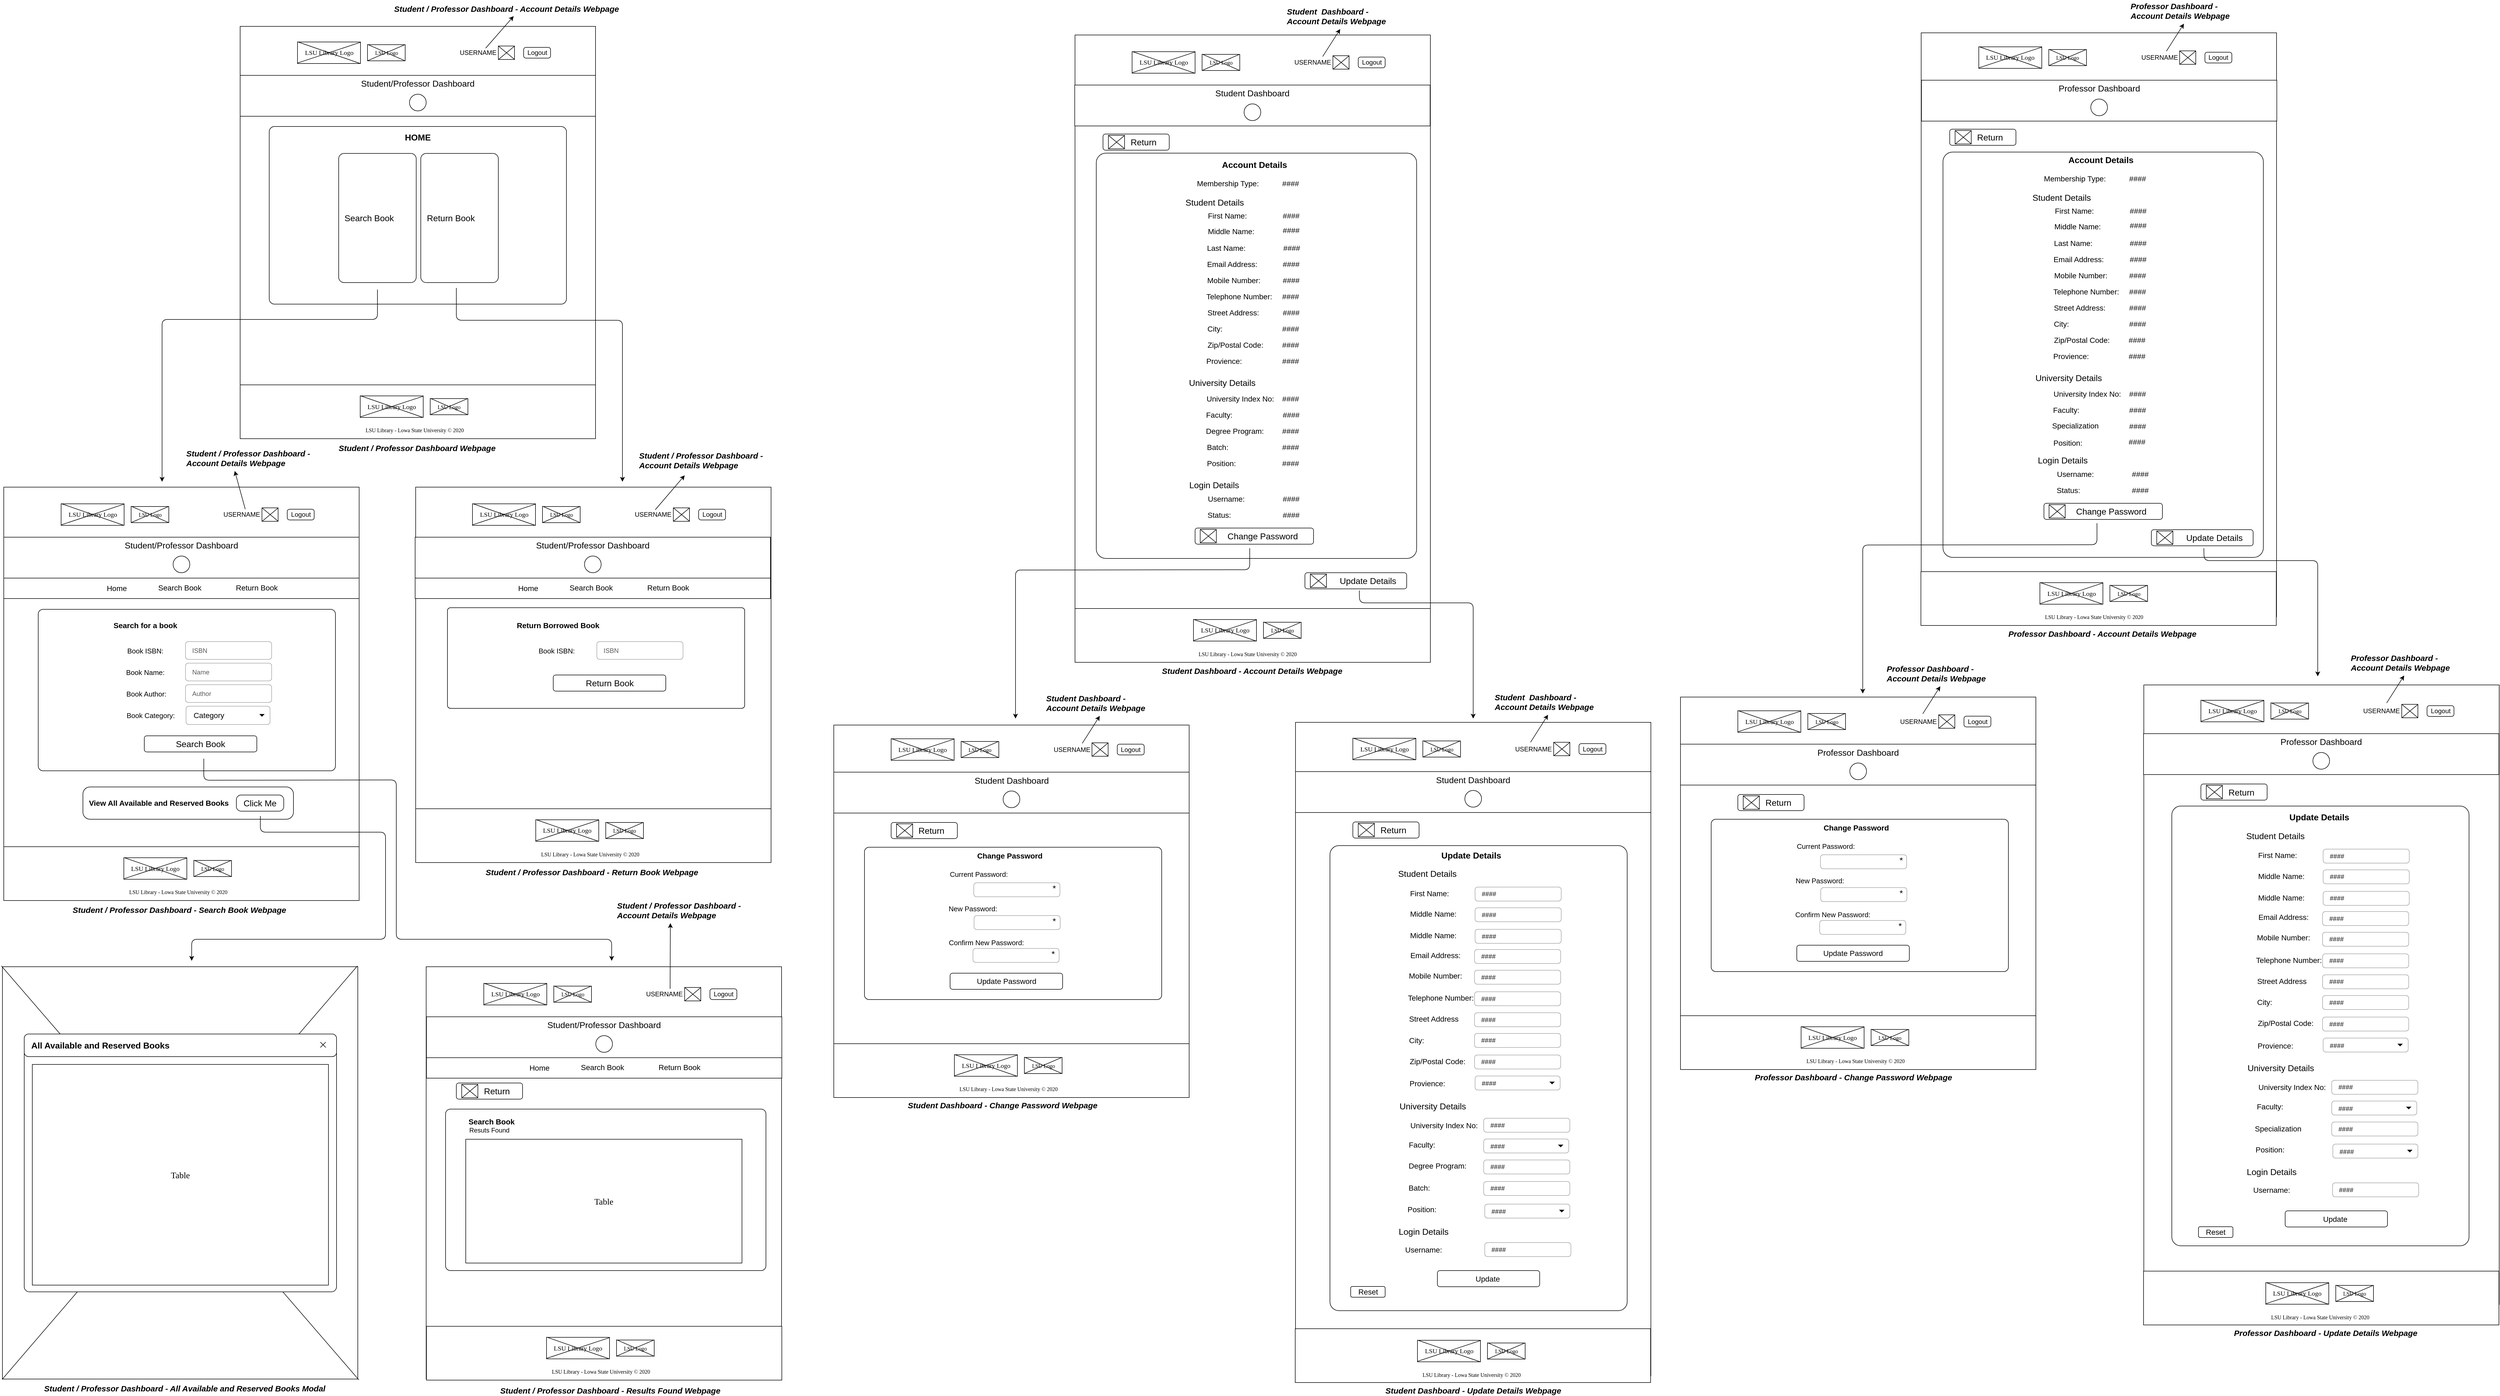 <mxfile version="12.2.2" type="device" pages="1"><diagram id="UPFsV55Z1ZdYvsQslWZ1" name="Page-1"><mxGraphModel dx="156" dy="344" grid="1" gridSize="10" guides="1" tooltips="1" connect="1" arrows="1" fold="1" page="1" pageScale="1" pageWidth="265" pageHeight="270" math="0" shadow="0"><root><mxCell id="0"/><mxCell id="1" parent="0"/><mxCell id="6CsfO8I1FznZOd4q8PcS-446" value="" style="rounded=0;whiteSpace=wrap;html=1;fillColor=#ffffff;" parent="1" vertex="1"><mxGeometry x="2360" y="954" width="660" height="766" as="geometry"/></mxCell><mxCell id="6CsfO8I1FznZOd4q8PcS-447" value="LSU Library Logo" style="rounded=0;whiteSpace=wrap;html=1;fontFamily=Times New Roman;" parent="1" vertex="1"><mxGeometry x="2466.5" y="983" width="117" height="40" as="geometry"/></mxCell><mxCell id="6CsfO8I1FznZOd4q8PcS-448" value="&lt;font style=&quot;font-size: 10px&quot;&gt;LSU Logo&lt;/font&gt;" style="rounded=0;whiteSpace=wrap;html=1;fontFamily=Times New Roman;" parent="1" vertex="1"><mxGeometry x="2596.5" y="988" width="70" height="30" as="geometry"/></mxCell><mxCell id="6CsfO8I1FznZOd4q8PcS-449" value="USERNAME" style="text;html=1;strokeColor=none;fillColor=none;align=center;verticalAlign=middle;whiteSpace=wrap;rounded=0;" parent="1" vertex="1"><mxGeometry x="2782" y="993" width="40" height="20" as="geometry"/></mxCell><mxCell id="6CsfO8I1FznZOd4q8PcS-450" value="Logout" style="rounded=1;whiteSpace=wrap;html=1;arcSize=21;" parent="1" vertex="1"><mxGeometry x="2886.5" y="993" width="50" height="20" as="geometry"/></mxCell><mxCell id="6CsfO8I1FznZOd4q8PcS-451" value="" style="endArrow=none;html=1;exitX=0.001;exitY=-0.01;exitDx=0;exitDy=0;exitPerimeter=0;entryX=0.999;entryY=1.003;entryDx=0;entryDy=0;entryPerimeter=0;" parent="1" source="6CsfO8I1FznZOd4q8PcS-447" target="6CsfO8I1FznZOd4q8PcS-447" edge="1"><mxGeometry width="50" height="50" relative="1" as="geometry"><mxPoint x="2556.5" y="1113" as="sourcePoint"/><mxPoint x="2606.5" y="1063" as="targetPoint"/></mxGeometry></mxCell><mxCell id="6CsfO8I1FznZOd4q8PcS-452" value="" style="endArrow=none;html=1;exitX=0.001;exitY=0.977;exitDx=0;exitDy=0;exitPerimeter=0;entryX=0.997;entryY=0.017;entryDx=0;entryDy=0;entryPerimeter=0;" parent="1" source="6CsfO8I1FznZOd4q8PcS-447" target="6CsfO8I1FznZOd4q8PcS-447" edge="1"><mxGeometry width="50" height="50" relative="1" as="geometry"><mxPoint x="2546.5" y="1103" as="sourcePoint"/><mxPoint x="2596.5" y="1053" as="targetPoint"/></mxGeometry></mxCell><mxCell id="6CsfO8I1FznZOd4q8PcS-453" value="" style="endArrow=none;html=1;exitX=-0.001;exitY=-0.02;exitDx=0;exitDy=0;exitPerimeter=0;entryX=0.993;entryY=0.993;entryDx=0;entryDy=0;entryPerimeter=0;" parent="1" source="6CsfO8I1FznZOd4q8PcS-448" target="6CsfO8I1FznZOd4q8PcS-448" edge="1"><mxGeometry width="50" height="50" relative="1" as="geometry"><mxPoint x="2616.5" y="1093" as="sourcePoint"/><mxPoint x="2666.5" y="1043" as="targetPoint"/></mxGeometry></mxCell><mxCell id="6CsfO8I1FznZOd4q8PcS-454" value="" style="endArrow=none;html=1;exitX=0.003;exitY=0.993;exitDx=0;exitDy=0;exitPerimeter=0;entryX=0.986;entryY=0.007;entryDx=0;entryDy=0;entryPerimeter=0;" parent="1" source="6CsfO8I1FznZOd4q8PcS-448" target="6CsfO8I1FznZOd4q8PcS-448" edge="1"><mxGeometry width="50" height="50" relative="1" as="geometry"><mxPoint x="2626.5" y="1093" as="sourcePoint"/><mxPoint x="2676.5" y="1043" as="targetPoint"/></mxGeometry></mxCell><mxCell id="6CsfO8I1FznZOd4q8PcS-455" value="" style="rounded=0;whiteSpace=wrap;html=1;labelBackgroundColor=none;fontFamily=Tahoma;fontSize=8;fontColor=#000000;align=left;" parent="1" vertex="1"><mxGeometry x="2360" y="1620" width="660" height="100" as="geometry"/></mxCell><mxCell id="6CsfO8I1FznZOd4q8PcS-456" value="LSU Library Logo" style="rounded=0;whiteSpace=wrap;html=1;fontFamily=Times New Roman;" parent="1" vertex="1"><mxGeometry x="2583" y="1640.5" width="117" height="40" as="geometry"/></mxCell><mxCell id="6CsfO8I1FznZOd4q8PcS-457" value="&lt;font style=&quot;font-size: 10px&quot;&gt;LSU Logo&lt;/font&gt;" style="rounded=0;whiteSpace=wrap;html=1;fontFamily=Times New Roman;" parent="1" vertex="1"><mxGeometry x="2713" y="1645.5" width="70" height="30" as="geometry"/></mxCell><mxCell id="6CsfO8I1FznZOd4q8PcS-458" value="" style="endArrow=none;html=1;exitX=0.001;exitY=-0.01;exitDx=0;exitDy=0;exitPerimeter=0;entryX=0.999;entryY=1.003;entryDx=0;entryDy=0;entryPerimeter=0;" parent="1" source="6CsfO8I1FznZOd4q8PcS-456" target="6CsfO8I1FznZOd4q8PcS-456" edge="1"><mxGeometry width="50" height="50" relative="1" as="geometry"><mxPoint x="2673" y="1770.5" as="sourcePoint"/><mxPoint x="2723" y="1720.5" as="targetPoint"/></mxGeometry></mxCell><mxCell id="6CsfO8I1FznZOd4q8PcS-459" value="" style="endArrow=none;html=1;exitX=0.001;exitY=0.977;exitDx=0;exitDy=0;exitPerimeter=0;entryX=0.997;entryY=0.017;entryDx=0;entryDy=0;entryPerimeter=0;" parent="1" source="6CsfO8I1FznZOd4q8PcS-456" target="6CsfO8I1FznZOd4q8PcS-456" edge="1"><mxGeometry width="50" height="50" relative="1" as="geometry"><mxPoint x="2663" y="1760.5" as="sourcePoint"/><mxPoint x="2713" y="1710.5" as="targetPoint"/></mxGeometry></mxCell><mxCell id="6CsfO8I1FznZOd4q8PcS-460" value="" style="endArrow=none;html=1;exitX=-0.001;exitY=-0.02;exitDx=0;exitDy=0;exitPerimeter=0;entryX=0.993;entryY=0.993;entryDx=0;entryDy=0;entryPerimeter=0;" parent="1" source="6CsfO8I1FznZOd4q8PcS-457" target="6CsfO8I1FznZOd4q8PcS-457" edge="1"><mxGeometry width="50" height="50" relative="1" as="geometry"><mxPoint x="2733" y="1750.5" as="sourcePoint"/><mxPoint x="2783" y="1700.5" as="targetPoint"/></mxGeometry></mxCell><mxCell id="6CsfO8I1FznZOd4q8PcS-461" value="" style="endArrow=none;html=1;exitX=0.003;exitY=0.993;exitDx=0;exitDy=0;exitPerimeter=0;entryX=0.986;entryY=0.007;entryDx=0;entryDy=0;entryPerimeter=0;" parent="1" source="6CsfO8I1FznZOd4q8PcS-457" target="6CsfO8I1FznZOd4q8PcS-457" edge="1"><mxGeometry width="50" height="50" relative="1" as="geometry"><mxPoint x="2743" y="1750.5" as="sourcePoint"/><mxPoint x="2793" y="1700.5" as="targetPoint"/></mxGeometry></mxCell><mxCell id="6CsfO8I1FznZOd4q8PcS-462" value="&lt;font style=&quot;font-size: 10px;&quot;&gt;LSU Library - &lt;font face=&quot;Times New Roman&quot; style=&quot;font-size: 10px;&quot;&gt;Lowa State University&amp;nbsp;&lt;/font&gt;&lt;span style=&quot;color: rgb(34, 34, 34); background-color: rgb(255, 255, 255); font-size: 10px;&quot;&gt;©&amp;nbsp;&lt;/span&gt;2020&lt;/font&gt;" style="text;html=1;strokeColor=none;fillColor=none;align=left;verticalAlign=middle;whiteSpace=wrap;rounded=0;fontFamily=Tahoma;fontSize=10;fontColor=#000000;labelBorderColor=none;labelBackgroundColor=none;" parent="1" vertex="1"><mxGeometry x="2590.5" y="1690" width="195" height="28" as="geometry"/></mxCell><mxCell id="6CsfO8I1FznZOd4q8PcS-463" value="" style="rounded=0;whiteSpace=wrap;html=1;labelBackgroundColor=none;strokeColor=#000000;strokeWidth=1;fontFamily=Helvetica;fontSize=16;fontColor=#000000;align=left;" parent="1" vertex="1"><mxGeometry x="2360" y="1045" width="660" height="76" as="geometry"/></mxCell><mxCell id="6CsfO8I1FznZOd4q8PcS-464" value="Student/Professor Dashboard" style="text;html=1;strokeColor=none;fillColor=none;align=center;verticalAlign=middle;whiteSpace=wrap;rounded=0;labelBackgroundColor=none;fontFamily=Helvetica;fontSize=16;fontColor=#000000;" parent="1" vertex="1"><mxGeometry x="2563" y="1050" width="254" height="20" as="geometry"/></mxCell><mxCell id="6CsfO8I1FznZOd4q8PcS-469" value="" style="rounded=1;whiteSpace=wrap;html=1;labelBackgroundColor=none;strokeColor=#000000;strokeWidth=1;fontFamily=Helvetica;fontSize=16;fontColor=#000000;align=left;arcSize=3;" parent="1" vertex="1"><mxGeometry x="2414" y="1140" width="552" height="330" as="geometry"/></mxCell><mxCell id="6CsfO8I1FznZOd4q8PcS-470" value="HOME" style="text;html=1;strokeColor=none;fillColor=none;align=center;verticalAlign=middle;whiteSpace=wrap;rounded=0;labelBackgroundColor=none;fontFamily=Helvetica;fontSize=16;fontColor=#000000;fontStyle=1" parent="1" vertex="1"><mxGeometry x="2581" y="1150" width="218" height="20" as="geometry"/></mxCell><mxCell id="6CsfO8I1FznZOd4q8PcS-523" value="&lt;b&gt;&lt;font style=&quot;font-size: 15px&quot;&gt;&lt;i&gt;Student / Professor Dashboard Webpage&lt;/i&gt;&lt;/font&gt;&lt;/b&gt;" style="text;html=1;resizable=0;points=[];autosize=1;align=left;verticalAlign=top;spacingTop=-4;fontSize=13;fontFamily=Helvetica;fontColor=#000000;" parent="1" vertex="1"><mxGeometry x="2541" y="1726" width="310" height="20" as="geometry"/></mxCell><mxCell id="wmJeVKYeI0pyFK8dP0Kz-1" value="" style="ellipse;whiteSpace=wrap;html=1;aspect=fixed;" vertex="1" parent="1"><mxGeometry x="2674.5" y="1080" width="31" height="31" as="geometry"/></mxCell><mxCell id="wmJeVKYeI0pyFK8dP0Kz-2" value="&lt;font style=&quot;font-size: 16px&quot;&gt;&amp;nbsp; Search Book&lt;/font&gt;" style="rounded=1;whiteSpace=wrap;html=1;arcSize=7;align=left;" vertex="1" parent="1"><mxGeometry x="2543" y="1190" width="144" height="240" as="geometry"/></mxCell><mxCell id="wmJeVKYeI0pyFK8dP0Kz-3" value="&amp;nbsp; Return Book" style="rounded=1;whiteSpace=wrap;html=1;arcSize=7;fontSize=16;align=left;" vertex="1" parent="1"><mxGeometry x="2695.5" y="1190" width="144" height="240" as="geometry"/></mxCell><mxCell id="wmJeVKYeI0pyFK8dP0Kz-7" value="" style="rounded=0;whiteSpace=wrap;html=1;labelBackgroundColor=none;fontFamily=Helvetica;fontSize=13;fontColor=#000000;align=left;" vertex="1" parent="1"><mxGeometry x="2839.5" y="990.5" width="30" height="25" as="geometry"/></mxCell><mxCell id="wmJeVKYeI0pyFK8dP0Kz-8" value="" style="endArrow=none;html=1;fontFamily=Helvetica;fontSize=13;fontColor=#000000;entryX=1.004;entryY=0.007;entryDx=0;entryDy=0;entryPerimeter=0;exitX=0.025;exitY=0.987;exitDx=0;exitDy=0;exitPerimeter=0;" edge="1" parent="1" source="wmJeVKYeI0pyFK8dP0Kz-7" target="wmJeVKYeI0pyFK8dP0Kz-7"><mxGeometry width="50" height="50" relative="1" as="geometry"><mxPoint x="2582.5" y="-337.5" as="sourcePoint"/><mxPoint x="2622.5" y="-397.5" as="targetPoint"/></mxGeometry></mxCell><mxCell id="wmJeVKYeI0pyFK8dP0Kz-9" value="" style="endArrow=none;html=1;fontFamily=Helvetica;fontSize=13;fontColor=#000000;exitX=-0.003;exitY=-0.005;exitDx=0;exitDy=0;exitPerimeter=0;entryX=0.989;entryY=0.978;entryDx=0;entryDy=0;entryPerimeter=0;" edge="1" parent="1" source="wmJeVKYeI0pyFK8dP0Kz-7" target="wmJeVKYeI0pyFK8dP0Kz-7"><mxGeometry width="50" height="50" relative="1" as="geometry"><mxPoint x="2532.5" y="-367.5" as="sourcePoint"/><mxPoint x="2872.5" y="1020.5" as="targetPoint"/></mxGeometry></mxCell><mxCell id="wmJeVKYeI0pyFK8dP0Kz-10" value="" style="rounded=0;whiteSpace=wrap;html=1;fillColor=#ffffff;" vertex="1" parent="1"><mxGeometry x="1921" y="1810" width="660" height="766" as="geometry"/></mxCell><mxCell id="wmJeVKYeI0pyFK8dP0Kz-11" value="LSU Library Logo" style="rounded=0;whiteSpace=wrap;html=1;fontFamily=Times New Roman;" vertex="1" parent="1"><mxGeometry x="2027.5" y="1841" width="117" height="40" as="geometry"/></mxCell><mxCell id="wmJeVKYeI0pyFK8dP0Kz-12" value="&lt;font style=&quot;font-size: 10px&quot;&gt;LSU Logo&lt;/font&gt;" style="rounded=0;whiteSpace=wrap;html=1;fontFamily=Times New Roman;" vertex="1" parent="1"><mxGeometry x="2157.5" y="1846" width="70" height="30" as="geometry"/></mxCell><mxCell id="wmJeVKYeI0pyFK8dP0Kz-13" value="USERNAME" style="text;html=1;strokeColor=none;fillColor=none;align=center;verticalAlign=middle;whiteSpace=wrap;rounded=0;" vertex="1" parent="1"><mxGeometry x="2343" y="1851" width="40" height="20" as="geometry"/></mxCell><mxCell id="wmJeVKYeI0pyFK8dP0Kz-14" value="Logout" style="rounded=1;whiteSpace=wrap;html=1;arcSize=21;" vertex="1" parent="1"><mxGeometry x="2447.5" y="1851" width="50" height="20" as="geometry"/></mxCell><mxCell id="wmJeVKYeI0pyFK8dP0Kz-15" value="" style="endArrow=none;html=1;exitX=0.001;exitY=-0.01;exitDx=0;exitDy=0;exitPerimeter=0;entryX=0.999;entryY=1.003;entryDx=0;entryDy=0;entryPerimeter=0;" edge="1" parent="1" source="wmJeVKYeI0pyFK8dP0Kz-11" target="wmJeVKYeI0pyFK8dP0Kz-11"><mxGeometry width="50" height="50" relative="1" as="geometry"><mxPoint x="2117.5" y="1971" as="sourcePoint"/><mxPoint x="2167.5" y="1921" as="targetPoint"/></mxGeometry></mxCell><mxCell id="wmJeVKYeI0pyFK8dP0Kz-16" value="" style="endArrow=none;html=1;exitX=0.001;exitY=0.977;exitDx=0;exitDy=0;exitPerimeter=0;entryX=0.997;entryY=0.017;entryDx=0;entryDy=0;entryPerimeter=0;" edge="1" parent="1" source="wmJeVKYeI0pyFK8dP0Kz-11" target="wmJeVKYeI0pyFK8dP0Kz-11"><mxGeometry width="50" height="50" relative="1" as="geometry"><mxPoint x="2107.5" y="1961" as="sourcePoint"/><mxPoint x="2157.5" y="1911" as="targetPoint"/></mxGeometry></mxCell><mxCell id="wmJeVKYeI0pyFK8dP0Kz-17" value="" style="endArrow=none;html=1;exitX=-0.001;exitY=-0.02;exitDx=0;exitDy=0;exitPerimeter=0;entryX=0.993;entryY=0.993;entryDx=0;entryDy=0;entryPerimeter=0;" edge="1" parent="1" source="wmJeVKYeI0pyFK8dP0Kz-12" target="wmJeVKYeI0pyFK8dP0Kz-12"><mxGeometry width="50" height="50" relative="1" as="geometry"><mxPoint x="2177.5" y="1951" as="sourcePoint"/><mxPoint x="2227.5" y="1901" as="targetPoint"/></mxGeometry></mxCell><mxCell id="wmJeVKYeI0pyFK8dP0Kz-18" value="" style="endArrow=none;html=1;exitX=0.003;exitY=0.993;exitDx=0;exitDy=0;exitPerimeter=0;entryX=0.986;entryY=0.007;entryDx=0;entryDy=0;entryPerimeter=0;" edge="1" parent="1" source="wmJeVKYeI0pyFK8dP0Kz-12" target="wmJeVKYeI0pyFK8dP0Kz-12"><mxGeometry width="50" height="50" relative="1" as="geometry"><mxPoint x="2187.5" y="1951" as="sourcePoint"/><mxPoint x="2237.5" y="1901" as="targetPoint"/></mxGeometry></mxCell><mxCell id="wmJeVKYeI0pyFK8dP0Kz-19" value="" style="rounded=0;whiteSpace=wrap;html=1;labelBackgroundColor=none;fontFamily=Tahoma;fontSize=8;fontColor=#000000;align=left;" vertex="1" parent="1"><mxGeometry x="1921" y="2478" width="660" height="100" as="geometry"/></mxCell><mxCell id="wmJeVKYeI0pyFK8dP0Kz-20" value="LSU Library Logo" style="rounded=0;whiteSpace=wrap;html=1;fontFamily=Times New Roman;" vertex="1" parent="1"><mxGeometry x="2144" y="2498.5" width="117" height="40" as="geometry"/></mxCell><mxCell id="wmJeVKYeI0pyFK8dP0Kz-21" value="&lt;font style=&quot;font-size: 10px&quot;&gt;LSU Logo&lt;/font&gt;" style="rounded=0;whiteSpace=wrap;html=1;fontFamily=Times New Roman;" vertex="1" parent="1"><mxGeometry x="2274" y="2503.5" width="70" height="30" as="geometry"/></mxCell><mxCell id="wmJeVKYeI0pyFK8dP0Kz-22" value="" style="endArrow=none;html=1;exitX=0.001;exitY=-0.01;exitDx=0;exitDy=0;exitPerimeter=0;entryX=0.999;entryY=1.003;entryDx=0;entryDy=0;entryPerimeter=0;" edge="1" parent="1" source="wmJeVKYeI0pyFK8dP0Kz-20" target="wmJeVKYeI0pyFK8dP0Kz-20"><mxGeometry width="50" height="50" relative="1" as="geometry"><mxPoint x="2234" y="2628.5" as="sourcePoint"/><mxPoint x="2284" y="2578.5" as="targetPoint"/></mxGeometry></mxCell><mxCell id="wmJeVKYeI0pyFK8dP0Kz-23" value="" style="endArrow=none;html=1;exitX=0.001;exitY=0.977;exitDx=0;exitDy=0;exitPerimeter=0;entryX=0.997;entryY=0.017;entryDx=0;entryDy=0;entryPerimeter=0;" edge="1" parent="1" source="wmJeVKYeI0pyFK8dP0Kz-20" target="wmJeVKYeI0pyFK8dP0Kz-20"><mxGeometry width="50" height="50" relative="1" as="geometry"><mxPoint x="2224" y="2618.5" as="sourcePoint"/><mxPoint x="2274" y="2568.5" as="targetPoint"/></mxGeometry></mxCell><mxCell id="wmJeVKYeI0pyFK8dP0Kz-24" value="" style="endArrow=none;html=1;exitX=-0.001;exitY=-0.02;exitDx=0;exitDy=0;exitPerimeter=0;entryX=0.993;entryY=0.993;entryDx=0;entryDy=0;entryPerimeter=0;" edge="1" parent="1" source="wmJeVKYeI0pyFK8dP0Kz-21" target="wmJeVKYeI0pyFK8dP0Kz-21"><mxGeometry width="50" height="50" relative="1" as="geometry"><mxPoint x="2294" y="2608.5" as="sourcePoint"/><mxPoint x="2344" y="2558.5" as="targetPoint"/></mxGeometry></mxCell><mxCell id="wmJeVKYeI0pyFK8dP0Kz-25" value="" style="endArrow=none;html=1;exitX=0.003;exitY=0.993;exitDx=0;exitDy=0;exitPerimeter=0;entryX=0.986;entryY=0.007;entryDx=0;entryDy=0;entryPerimeter=0;" edge="1" parent="1" source="wmJeVKYeI0pyFK8dP0Kz-21" target="wmJeVKYeI0pyFK8dP0Kz-21"><mxGeometry width="50" height="50" relative="1" as="geometry"><mxPoint x="2304" y="2608.5" as="sourcePoint"/><mxPoint x="2354" y="2558.5" as="targetPoint"/></mxGeometry></mxCell><mxCell id="wmJeVKYeI0pyFK8dP0Kz-26" value="&lt;font style=&quot;font-size: 10px;&quot;&gt;LSU Library - &lt;font face=&quot;Times New Roman&quot; style=&quot;font-size: 10px;&quot;&gt;Lowa State University&amp;nbsp;&lt;/font&gt;&lt;span style=&quot;color: rgb(34, 34, 34); background-color: rgb(255, 255, 255); font-size: 10px;&quot;&gt;©&amp;nbsp;&lt;/span&gt;2020&lt;/font&gt;" style="text;html=1;strokeColor=none;fillColor=none;align=left;verticalAlign=middle;whiteSpace=wrap;rounded=0;fontFamily=Tahoma;fontSize=10;fontColor=#000000;labelBorderColor=none;labelBackgroundColor=none;" vertex="1" parent="1"><mxGeometry x="2151.5" y="2548" width="195" height="28" as="geometry"/></mxCell><mxCell id="wmJeVKYeI0pyFK8dP0Kz-27" value="" style="rounded=0;whiteSpace=wrap;html=1;labelBackgroundColor=none;strokeColor=#000000;strokeWidth=1;fontFamily=Helvetica;fontSize=16;fontColor=#000000;align=left;" vertex="1" parent="1"><mxGeometry x="1921" y="1903" width="660" height="76" as="geometry"/></mxCell><mxCell id="wmJeVKYeI0pyFK8dP0Kz-28" value="Student/Professor Dashboard" style="text;html=1;strokeColor=none;fillColor=none;align=center;verticalAlign=middle;whiteSpace=wrap;rounded=0;labelBackgroundColor=none;fontFamily=Helvetica;fontSize=16;fontColor=#000000;" vertex="1" parent="1"><mxGeometry x="2124" y="1908" width="254" height="20" as="geometry"/></mxCell><mxCell id="wmJeVKYeI0pyFK8dP0Kz-29" value="" style="rounded=1;whiteSpace=wrap;html=1;labelBackgroundColor=none;strokeColor=#000000;strokeWidth=1;fontFamily=Helvetica;fontSize=16;fontColor=#000000;align=left;arcSize=3;" vertex="1" parent="1"><mxGeometry x="1985" y="2037" width="552" height="300" as="geometry"/></mxCell><mxCell id="wmJeVKYeI0pyFK8dP0Kz-31" value="" style="ellipse;whiteSpace=wrap;html=1;aspect=fixed;" vertex="1" parent="1"><mxGeometry x="2235.5" y="1938" width="31" height="31" as="geometry"/></mxCell><mxCell id="wmJeVKYeI0pyFK8dP0Kz-34" value="" style="rounded=0;whiteSpace=wrap;html=1;labelBackgroundColor=none;fontFamily=Helvetica;fontSize=13;fontColor=#000000;align=left;" vertex="1" parent="1"><mxGeometry x="2400.5" y="1848.5" width="30" height="25" as="geometry"/></mxCell><mxCell id="wmJeVKYeI0pyFK8dP0Kz-35" value="" style="endArrow=none;html=1;fontFamily=Helvetica;fontSize=13;fontColor=#000000;entryX=1.004;entryY=0.007;entryDx=0;entryDy=0;entryPerimeter=0;exitX=0.025;exitY=0.987;exitDx=0;exitDy=0;exitPerimeter=0;" edge="1" parent="1" source="wmJeVKYeI0pyFK8dP0Kz-34" target="wmJeVKYeI0pyFK8dP0Kz-34"><mxGeometry width="50" height="50" relative="1" as="geometry"><mxPoint x="2143.5" y="520.5" as="sourcePoint"/><mxPoint x="2183.5" y="460.5" as="targetPoint"/></mxGeometry></mxCell><mxCell id="wmJeVKYeI0pyFK8dP0Kz-36" value="" style="endArrow=none;html=1;fontFamily=Helvetica;fontSize=13;fontColor=#000000;exitX=-0.003;exitY=-0.005;exitDx=0;exitDy=0;exitPerimeter=0;entryX=0.989;entryY=0.978;entryDx=0;entryDy=0;entryPerimeter=0;" edge="1" parent="1" source="wmJeVKYeI0pyFK8dP0Kz-34" target="wmJeVKYeI0pyFK8dP0Kz-34"><mxGeometry width="50" height="50" relative="1" as="geometry"><mxPoint x="2093.5" y="490.5" as="sourcePoint"/><mxPoint x="2433.5" y="1878.5" as="targetPoint"/></mxGeometry></mxCell><mxCell id="wmJeVKYeI0pyFK8dP0Kz-37" value="" style="rounded=0;whiteSpace=wrap;html=1;fontSize=16;align=left;" vertex="1" parent="1"><mxGeometry x="1921" y="1979" width="660" height="38" as="geometry"/></mxCell><mxCell id="wmJeVKYeI0pyFK8dP0Kz-38" value="Search Book" style="text;html=1;strokeColor=none;fillColor=none;align=center;verticalAlign=middle;whiteSpace=wrap;rounded=0;fontSize=14;" vertex="1" parent="1"><mxGeometry x="2197.5" y="1987" width="100" height="20" as="geometry"/></mxCell><mxCell id="wmJeVKYeI0pyFK8dP0Kz-39" value="Home" style="text;html=1;strokeColor=none;fillColor=none;align=center;verticalAlign=middle;whiteSpace=wrap;rounded=0;fontSize=14;" vertex="1" parent="1"><mxGeometry x="2081" y="1988" width="100" height="20" as="geometry"/></mxCell><mxCell id="wmJeVKYeI0pyFK8dP0Kz-40" value="Return Book" style="text;html=1;strokeColor=none;fillColor=none;align=center;verticalAlign=middle;whiteSpace=wrap;rounded=0;fontSize=14;" vertex="1" parent="1"><mxGeometry x="2341" y="1987" width="100" height="20" as="geometry"/></mxCell><mxCell id="wmJeVKYeI0pyFK8dP0Kz-41" value="Search for a book" style="text;html=1;strokeColor=none;fillColor=none;align=center;verticalAlign=middle;whiteSpace=wrap;rounded=0;fontSize=14;fontStyle=1" vertex="1" parent="1"><mxGeometry x="2119" y="2057" width="130" height="20" as="geometry"/></mxCell><mxCell id="wmJeVKYeI0pyFK8dP0Kz-42" value="Book ISBN:" style="text;html=1;strokeColor=none;fillColor=none;align=center;verticalAlign=middle;whiteSpace=wrap;rounded=0;labelBackgroundColor=none;fontFamily=Helvetica;fontSize=13;fontColor=#000000;" vertex="1" parent="1"><mxGeometry x="2114" y="2103.5" width="140" height="20" as="geometry"/></mxCell><mxCell id="wmJeVKYeI0pyFK8dP0Kz-43" value="&lt;font style=&quot;font-size: 12px;&quot; color=&quot;#595959&quot;&gt;ISBN&lt;/font&gt;" style="html=1;shadow=0;dashed=0;shape=mxgraph.bootstrap.rrect;rSize=5;strokeColor=#A8A8A8;fontSize=12;align=left;spacingLeft=10;whiteSpace=wrap;labelBackgroundColor=none;" vertex="1" parent="1"><mxGeometry x="2258.5" y="2097" width="160" height="33" as="geometry"/></mxCell><mxCell id="wmJeVKYeI0pyFK8dP0Kz-44" value="Book Name:" style="text;html=1;strokeColor=none;fillColor=none;align=center;verticalAlign=middle;whiteSpace=wrap;rounded=0;labelBackgroundColor=none;fontFamily=Helvetica;fontSize=13;fontColor=#000000;" vertex="1" parent="1"><mxGeometry x="2114" y="2143.5" width="140" height="20" as="geometry"/></mxCell><mxCell id="wmJeVKYeI0pyFK8dP0Kz-45" value="&lt;font style=&quot;font-size: 12px&quot; color=&quot;#595959&quot;&gt;Name&lt;/font&gt;" style="html=1;shadow=0;dashed=0;shape=mxgraph.bootstrap.rrect;rSize=5;strokeColor=#A8A8A8;fontSize=12;align=left;spacingLeft=10;whiteSpace=wrap;labelBackgroundColor=none;" vertex="1" parent="1"><mxGeometry x="2258.5" y="2137" width="160" height="33" as="geometry"/></mxCell><mxCell id="wmJeVKYeI0pyFK8dP0Kz-46" value="Book Author:" style="text;html=1;strokeColor=none;fillColor=none;align=center;verticalAlign=middle;whiteSpace=wrap;rounded=0;labelBackgroundColor=none;fontFamily=Helvetica;fontSize=13;fontColor=#000000;" vertex="1" parent="1"><mxGeometry x="2116" y="2183.5" width="140" height="20" as="geometry"/></mxCell><mxCell id="wmJeVKYeI0pyFK8dP0Kz-47" value="&lt;font style=&quot;font-size: 12px&quot; color=&quot;#595959&quot;&gt;Author&lt;/font&gt;" style="html=1;shadow=0;dashed=0;shape=mxgraph.bootstrap.rrect;rSize=5;strokeColor=#A8A8A8;fontSize=12;align=left;spacingLeft=10;whiteSpace=wrap;labelBackgroundColor=none;" vertex="1" parent="1"><mxGeometry x="2258.5" y="2177" width="160" height="33" as="geometry"/></mxCell><mxCell id="wmJeVKYeI0pyFK8dP0Kz-48" value="Book Category:" style="text;html=1;strokeColor=none;fillColor=none;align=center;verticalAlign=middle;whiteSpace=wrap;rounded=0;labelBackgroundColor=none;fontFamily=Helvetica;fontSize=13;fontColor=#000000;" vertex="1" parent="1"><mxGeometry x="2123.5" y="2224" width="140" height="20" as="geometry"/></mxCell><mxCell id="wmJeVKYeI0pyFK8dP0Kz-50" value="&amp;nbsp; &amp;nbsp;Category" style="html=1;shadow=0;dashed=0;shape=mxgraph.bootstrap.rrect;rSize=5;spacingRight=10;fontSize=14;whiteSpace=wrap;align=left;labelBackgroundColor=none;strokeColor=#A8A8A8;" vertex="1" parent="1"><mxGeometry x="2259.5" y="2217" width="156" height="34" as="geometry"/></mxCell><mxCell id="wmJeVKYeI0pyFK8dP0Kz-51" value="" style="shape=triangle;direction=south;fillColor=#000000;strokeColor=none;perimeter=none;" vertex="1" parent="wmJeVKYeI0pyFK8dP0Kz-50"><mxGeometry x="1" y="0.5" width="10" height="5" relative="1" as="geometry"><mxPoint x="-20" y="-2.5" as="offset"/></mxGeometry></mxCell><mxCell id="wmJeVKYeI0pyFK8dP0Kz-54" value="Search Book" style="rounded=1;whiteSpace=wrap;html=1;labelBackgroundColor=none;strokeColor=#000000;strokeWidth=1;fontFamily=Helvetica;fontSize=16;fontColor=#000000;align=center;" vertex="1" parent="1"><mxGeometry x="2182" y="2272" width="209" height="30" as="geometry"/></mxCell><mxCell id="wmJeVKYeI0pyFK8dP0Kz-55" value="" style="rounded=1;whiteSpace=wrap;html=1;labelBackgroundColor=none;strokeColor=#000000;strokeWidth=1;fontFamily=Helvetica;fontSize=16;fontColor=#000000;align=left;arcSize=22;" vertex="1" parent="1"><mxGeometry x="2068" y="2367" width="391" height="60" as="geometry"/></mxCell><mxCell id="wmJeVKYeI0pyFK8dP0Kz-56" value="View All Available and Reserved Books" style="text;html=1;strokeColor=none;fillColor=none;align=center;verticalAlign=middle;whiteSpace=wrap;rounded=0;fontSize=14;fontStyle=1" vertex="1" parent="1"><mxGeometry x="2061" y="2387" width="296" height="20" as="geometry"/></mxCell><mxCell id="wmJeVKYeI0pyFK8dP0Kz-57" value="Click Me" style="rounded=1;whiteSpace=wrap;html=1;labelBackgroundColor=none;strokeColor=#000000;strokeWidth=1;fontFamily=Helvetica;fontSize=16;fontColor=#000000;align=center;arcSize=29;" vertex="1" parent="1"><mxGeometry x="2353" y="2382" width="88" height="30" as="geometry"/></mxCell><mxCell id="wmJeVKYeI0pyFK8dP0Kz-58" value="" style="endArrow=classic;html=1;fontSize=12;" edge="1" parent="1"><mxGeometry width="50" height="50" relative="1" as="geometry"><mxPoint x="2615" y="1443" as="sourcePoint"/><mxPoint x="2215" y="1800" as="targetPoint"/><Array as="points"><mxPoint x="2615" y="1498.5"/><mxPoint x="2215" y="1498.5"/></Array></mxGeometry></mxCell><mxCell id="wmJeVKYeI0pyFK8dP0Kz-59" value="&lt;b&gt;&lt;font style=&quot;font-size: 15px&quot;&gt;&lt;i&gt;Student / Professor Dashboard - Search Book Webpage&lt;/i&gt;&lt;/font&gt;&lt;/b&gt;" style="text;html=1;resizable=0;points=[];autosize=1;align=left;verticalAlign=top;spacingTop=-4;fontSize=13;fontFamily=Helvetica;fontColor=#000000;" vertex="1" parent="1"><mxGeometry x="2046.5" y="2584" width="410" height="20" as="geometry"/></mxCell><mxCell id="wmJeVKYeI0pyFK8dP0Kz-60" value="" style="rounded=0;whiteSpace=wrap;html=1;fillColor=#ffffff;" vertex="1" parent="1"><mxGeometry x="1918.5" y="2701" width="660" height="766" as="geometry"/></mxCell><mxCell id="wmJeVKYeI0pyFK8dP0Kz-102" value="&lt;b&gt;&lt;font style=&quot;font-size: 15px&quot;&gt;&lt;i&gt;Student / Professor Dashboard - All Available and Reserved Books Modal&lt;/i&gt;&lt;/font&gt;&lt;/b&gt;" style="text;html=1;resizable=0;points=[];autosize=1;align=left;verticalAlign=top;spacingTop=-4;fontSize=13;fontFamily=Helvetica;fontColor=#000000;" vertex="1" parent="1"><mxGeometry x="1994" y="3472.5" width="540" height="20" as="geometry"/></mxCell><mxCell id="wmJeVKYeI0pyFK8dP0Kz-103" value="" style="endArrow=none;html=1;fontSize=12;entryX=0.999;entryY=-0.002;entryDx=0;entryDy=0;entryPerimeter=0;exitX=-0.001;exitY=1.001;exitDx=0;exitDy=0;exitPerimeter=0;" edge="1" parent="1" source="wmJeVKYeI0pyFK8dP0Kz-60" target="wmJeVKYeI0pyFK8dP0Kz-60"><mxGeometry width="50" height="50" relative="1" as="geometry"><mxPoint x="2054" y="3042.5" as="sourcePoint"/><mxPoint x="2104" y="2992.5" as="targetPoint"/></mxGeometry></mxCell><mxCell id="wmJeVKYeI0pyFK8dP0Kz-104" value="" style="endArrow=none;html=1;fontSize=12;entryX=-0.003;entryY=-0.002;entryDx=0;entryDy=0;entryPerimeter=0;exitX=1.003;exitY=1.002;exitDx=0;exitDy=0;exitPerimeter=0;" edge="1" parent="1" source="wmJeVKYeI0pyFK8dP0Kz-60" target="wmJeVKYeI0pyFK8dP0Kz-60"><mxGeometry width="50" height="50" relative="1" as="geometry"><mxPoint x="2234" y="2922.5" as="sourcePoint"/><mxPoint x="2284" y="2872.5" as="targetPoint"/></mxGeometry></mxCell><mxCell id="wmJeVKYeI0pyFK8dP0Kz-106" value="" style="rounded=1;whiteSpace=wrap;html=1;labelBackgroundColor=none;fontFamily=Tahoma;fontSize=10;fontColor=#000000;align=left;arcSize=2;" vertex="1" parent="1"><mxGeometry x="1959" y="2826" width="580" height="479" as="geometry"/></mxCell><mxCell id="wmJeVKYeI0pyFK8dP0Kz-107" value="" style="rounded=1;whiteSpace=wrap;html=1;labelBackgroundColor=none;fontFamily=Tahoma;fontSize=10;fontColor=#000000;align=left;arcSize=19;" vertex="1" parent="1"><mxGeometry x="1959" y="2826" width="580" height="42" as="geometry"/></mxCell><mxCell id="wmJeVKYeI0pyFK8dP0Kz-108" value="All Available and Reserved Books" style="text;html=1;strokeColor=none;fillColor=none;align=center;verticalAlign=middle;whiteSpace=wrap;rounded=0;labelBackgroundColor=none;fontFamily=Helvetica;fontSize=16;fontColor=#000000;fontStyle=1" vertex="1" parent="1"><mxGeometry x="1914.5" y="2837" width="371" height="20" as="geometry"/></mxCell><mxCell id="wmJeVKYeI0pyFK8dP0Kz-109" value="" style="endArrow=none;html=1;fontFamily=Helvetica;fontSize=14;fontColor=#000000;" edge="1" parent="1"><mxGeometry width="50" height="50" relative="1" as="geometry"><mxPoint x="2509" y="2851" as="sourcePoint"/><mxPoint x="2519" y="2841" as="targetPoint"/></mxGeometry></mxCell><mxCell id="wmJeVKYeI0pyFK8dP0Kz-110" value="" style="endArrow=none;html=1;fontFamily=Helvetica;fontSize=14;fontColor=#000000;" edge="1" parent="1"><mxGeometry width="50" height="50" relative="1" as="geometry"><mxPoint x="2519" y="2851" as="sourcePoint"/><mxPoint x="2509" y="2841" as="targetPoint"/></mxGeometry></mxCell><mxCell id="wmJeVKYeI0pyFK8dP0Kz-133" value="&lt;font face=&quot;Times New Roman&quot; style=&quot;font-size: 16px&quot;&gt;Table&lt;/font&gt;" style="rounded=0;whiteSpace=wrap;html=1;fontSize=12;align=center;" vertex="1" parent="1"><mxGeometry x="1974" y="2882.5" width="550" height="410" as="geometry"/></mxCell><mxCell id="wmJeVKYeI0pyFK8dP0Kz-134" value="" style="endArrow=classic;html=1;fontSize=12;" edge="1" parent="1"><mxGeometry width="50" height="50" relative="1" as="geometry"><mxPoint x="2397.5" y="2421" as="sourcePoint"/><mxPoint x="2270" y="2690" as="targetPoint"/><Array as="points"><mxPoint x="2397.5" y="2451"/><mxPoint x="2630" y="2451"/><mxPoint x="2630" y="2650"/><mxPoint x="2270" y="2650"/></Array></mxGeometry></mxCell><mxCell id="wmJeVKYeI0pyFK8dP0Kz-135" value="" style="rounded=0;whiteSpace=wrap;html=1;fillColor=#ffffff;" vertex="1" parent="1"><mxGeometry x="2705.5" y="2701" width="660" height="766" as="geometry"/></mxCell><mxCell id="wmJeVKYeI0pyFK8dP0Kz-136" value="LSU Library Logo" style="rounded=0;whiteSpace=wrap;html=1;fontFamily=Times New Roman;" vertex="1" parent="1"><mxGeometry x="2812.5" y="2732" width="117" height="40" as="geometry"/></mxCell><mxCell id="wmJeVKYeI0pyFK8dP0Kz-137" value="&lt;font style=&quot;font-size: 10px&quot;&gt;LSU Logo&lt;/font&gt;" style="rounded=0;whiteSpace=wrap;html=1;fontFamily=Times New Roman;" vertex="1" parent="1"><mxGeometry x="2942.5" y="2737" width="70" height="30" as="geometry"/></mxCell><mxCell id="wmJeVKYeI0pyFK8dP0Kz-138" value="USERNAME" style="text;html=1;strokeColor=none;fillColor=none;align=center;verticalAlign=middle;whiteSpace=wrap;rounded=0;" vertex="1" parent="1"><mxGeometry x="3128" y="2742" width="40" height="20" as="geometry"/></mxCell><mxCell id="wmJeVKYeI0pyFK8dP0Kz-139" value="Logout" style="rounded=1;whiteSpace=wrap;html=1;arcSize=21;" vertex="1" parent="1"><mxGeometry x="3232.5" y="2742" width="50" height="20" as="geometry"/></mxCell><mxCell id="wmJeVKYeI0pyFK8dP0Kz-140" value="" style="endArrow=none;html=1;exitX=0.001;exitY=-0.01;exitDx=0;exitDy=0;exitPerimeter=0;entryX=0.999;entryY=1.003;entryDx=0;entryDy=0;entryPerimeter=0;" edge="1" parent="1" source="wmJeVKYeI0pyFK8dP0Kz-136" target="wmJeVKYeI0pyFK8dP0Kz-136"><mxGeometry width="50" height="50" relative="1" as="geometry"><mxPoint x="2902.5" y="2862" as="sourcePoint"/><mxPoint x="2952.5" y="2812" as="targetPoint"/></mxGeometry></mxCell><mxCell id="wmJeVKYeI0pyFK8dP0Kz-141" value="" style="endArrow=none;html=1;exitX=0.001;exitY=0.977;exitDx=0;exitDy=0;exitPerimeter=0;entryX=0.997;entryY=0.017;entryDx=0;entryDy=0;entryPerimeter=0;" edge="1" parent="1" source="wmJeVKYeI0pyFK8dP0Kz-136" target="wmJeVKYeI0pyFK8dP0Kz-136"><mxGeometry width="50" height="50" relative="1" as="geometry"><mxPoint x="2892.5" y="2852" as="sourcePoint"/><mxPoint x="2942.5" y="2802" as="targetPoint"/></mxGeometry></mxCell><mxCell id="wmJeVKYeI0pyFK8dP0Kz-142" value="" style="endArrow=none;html=1;exitX=-0.001;exitY=-0.02;exitDx=0;exitDy=0;exitPerimeter=0;entryX=0.993;entryY=0.993;entryDx=0;entryDy=0;entryPerimeter=0;" edge="1" parent="1" source="wmJeVKYeI0pyFK8dP0Kz-137" target="wmJeVKYeI0pyFK8dP0Kz-137"><mxGeometry width="50" height="50" relative="1" as="geometry"><mxPoint x="2962.5" y="2842" as="sourcePoint"/><mxPoint x="3012.5" y="2792" as="targetPoint"/></mxGeometry></mxCell><mxCell id="wmJeVKYeI0pyFK8dP0Kz-143" value="" style="endArrow=none;html=1;exitX=0.003;exitY=0.993;exitDx=0;exitDy=0;exitPerimeter=0;entryX=0.986;entryY=0.007;entryDx=0;entryDy=0;entryPerimeter=0;" edge="1" parent="1" source="wmJeVKYeI0pyFK8dP0Kz-137" target="wmJeVKYeI0pyFK8dP0Kz-137"><mxGeometry width="50" height="50" relative="1" as="geometry"><mxPoint x="2972.5" y="2842" as="sourcePoint"/><mxPoint x="3022.5" y="2792" as="targetPoint"/></mxGeometry></mxCell><mxCell id="wmJeVKYeI0pyFK8dP0Kz-144" value="" style="rounded=0;whiteSpace=wrap;html=1;labelBackgroundColor=none;fontFamily=Tahoma;fontSize=8;fontColor=#000000;align=left;" vertex="1" parent="1"><mxGeometry x="2706" y="3369" width="660" height="100" as="geometry"/></mxCell><mxCell id="wmJeVKYeI0pyFK8dP0Kz-145" value="LSU Library Logo" style="rounded=0;whiteSpace=wrap;html=1;fontFamily=Times New Roman;" vertex="1" parent="1"><mxGeometry x="2929" y="3389.5" width="117" height="40" as="geometry"/></mxCell><mxCell id="wmJeVKYeI0pyFK8dP0Kz-146" value="&lt;font style=&quot;font-size: 10px&quot;&gt;LSU Logo&lt;/font&gt;" style="rounded=0;whiteSpace=wrap;html=1;fontFamily=Times New Roman;" vertex="1" parent="1"><mxGeometry x="3059" y="3394.5" width="70" height="30" as="geometry"/></mxCell><mxCell id="wmJeVKYeI0pyFK8dP0Kz-147" value="" style="endArrow=none;html=1;exitX=0.001;exitY=-0.01;exitDx=0;exitDy=0;exitPerimeter=0;entryX=0.999;entryY=1.003;entryDx=0;entryDy=0;entryPerimeter=0;" edge="1" parent="1" source="wmJeVKYeI0pyFK8dP0Kz-145" target="wmJeVKYeI0pyFK8dP0Kz-145"><mxGeometry width="50" height="50" relative="1" as="geometry"><mxPoint x="3019" y="3519.5" as="sourcePoint"/><mxPoint x="3069" y="3469.5" as="targetPoint"/></mxGeometry></mxCell><mxCell id="wmJeVKYeI0pyFK8dP0Kz-148" value="" style="endArrow=none;html=1;exitX=0.001;exitY=0.977;exitDx=0;exitDy=0;exitPerimeter=0;entryX=0.997;entryY=0.017;entryDx=0;entryDy=0;entryPerimeter=0;" edge="1" parent="1" source="wmJeVKYeI0pyFK8dP0Kz-145" target="wmJeVKYeI0pyFK8dP0Kz-145"><mxGeometry width="50" height="50" relative="1" as="geometry"><mxPoint x="3009" y="3509.5" as="sourcePoint"/><mxPoint x="3059" y="3459.5" as="targetPoint"/></mxGeometry></mxCell><mxCell id="wmJeVKYeI0pyFK8dP0Kz-149" value="" style="endArrow=none;html=1;exitX=-0.001;exitY=-0.02;exitDx=0;exitDy=0;exitPerimeter=0;entryX=0.993;entryY=0.993;entryDx=0;entryDy=0;entryPerimeter=0;" edge="1" parent="1" source="wmJeVKYeI0pyFK8dP0Kz-146" target="wmJeVKYeI0pyFK8dP0Kz-146"><mxGeometry width="50" height="50" relative="1" as="geometry"><mxPoint x="3079" y="3499.5" as="sourcePoint"/><mxPoint x="3129" y="3449.5" as="targetPoint"/></mxGeometry></mxCell><mxCell id="wmJeVKYeI0pyFK8dP0Kz-150" value="" style="endArrow=none;html=1;exitX=0.003;exitY=0.993;exitDx=0;exitDy=0;exitPerimeter=0;entryX=0.986;entryY=0.007;entryDx=0;entryDy=0;entryPerimeter=0;" edge="1" parent="1" source="wmJeVKYeI0pyFK8dP0Kz-146" target="wmJeVKYeI0pyFK8dP0Kz-146"><mxGeometry width="50" height="50" relative="1" as="geometry"><mxPoint x="3089" y="3499.5" as="sourcePoint"/><mxPoint x="3139" y="3449.5" as="targetPoint"/></mxGeometry></mxCell><mxCell id="wmJeVKYeI0pyFK8dP0Kz-151" value="&lt;font style=&quot;font-size: 10px;&quot;&gt;LSU Library - &lt;font face=&quot;Times New Roman&quot; style=&quot;font-size: 10px;&quot;&gt;Lowa State University&amp;nbsp;&lt;/font&gt;&lt;span style=&quot;color: rgb(34, 34, 34); background-color: rgb(255, 255, 255); font-size: 10px;&quot;&gt;©&amp;nbsp;&lt;/span&gt;2020&lt;/font&gt;" style="text;html=1;strokeColor=none;fillColor=none;align=left;verticalAlign=middle;whiteSpace=wrap;rounded=0;fontFamily=Tahoma;fontSize=10;fontColor=#000000;labelBorderColor=none;labelBackgroundColor=none;" vertex="1" parent="1"><mxGeometry x="2936.5" y="3439" width="195" height="28" as="geometry"/></mxCell><mxCell id="wmJeVKYeI0pyFK8dP0Kz-152" value="" style="rounded=0;whiteSpace=wrap;html=1;labelBackgroundColor=none;strokeColor=#000000;strokeWidth=1;fontFamily=Helvetica;fontSize=16;fontColor=#000000;align=left;" vertex="1" parent="1"><mxGeometry x="2706" y="2794" width="660" height="76" as="geometry"/></mxCell><mxCell id="wmJeVKYeI0pyFK8dP0Kz-153" value="Student/Professor Dashboard" style="text;html=1;strokeColor=none;fillColor=none;align=center;verticalAlign=middle;whiteSpace=wrap;rounded=0;labelBackgroundColor=none;fontFamily=Helvetica;fontSize=16;fontColor=#000000;" vertex="1" parent="1"><mxGeometry x="2909" y="2799" width="254" height="20" as="geometry"/></mxCell><mxCell id="wmJeVKYeI0pyFK8dP0Kz-154" value="" style="rounded=1;whiteSpace=wrap;html=1;labelBackgroundColor=none;strokeColor=#000000;strokeWidth=1;fontFamily=Helvetica;fontSize=16;fontColor=#000000;align=left;arcSize=3;" vertex="1" parent="1"><mxGeometry x="2741.5" y="2965.5" width="595" height="300" as="geometry"/></mxCell><mxCell id="wmJeVKYeI0pyFK8dP0Kz-155" value="" style="ellipse;whiteSpace=wrap;html=1;aspect=fixed;" vertex="1" parent="1"><mxGeometry x="3020.5" y="2829" width="31" height="31" as="geometry"/></mxCell><mxCell id="wmJeVKYeI0pyFK8dP0Kz-156" value="" style="rounded=0;whiteSpace=wrap;html=1;labelBackgroundColor=none;fontFamily=Helvetica;fontSize=13;fontColor=#000000;align=left;" vertex="1" parent="1"><mxGeometry x="3185.5" y="2739.5" width="30" height="25" as="geometry"/></mxCell><mxCell id="wmJeVKYeI0pyFK8dP0Kz-157" value="" style="endArrow=none;html=1;fontFamily=Helvetica;fontSize=13;fontColor=#000000;entryX=1.004;entryY=0.007;entryDx=0;entryDy=0;entryPerimeter=0;exitX=0.025;exitY=0.987;exitDx=0;exitDy=0;exitPerimeter=0;" edge="1" parent="1" source="wmJeVKYeI0pyFK8dP0Kz-156" target="wmJeVKYeI0pyFK8dP0Kz-156"><mxGeometry width="50" height="50" relative="1" as="geometry"><mxPoint x="2928.5" y="1411.5" as="sourcePoint"/><mxPoint x="2968.5" y="1351.5" as="targetPoint"/></mxGeometry></mxCell><mxCell id="wmJeVKYeI0pyFK8dP0Kz-158" value="" style="endArrow=none;html=1;fontFamily=Helvetica;fontSize=13;fontColor=#000000;exitX=-0.003;exitY=-0.005;exitDx=0;exitDy=0;exitPerimeter=0;entryX=0.989;entryY=0.978;entryDx=0;entryDy=0;entryPerimeter=0;" edge="1" parent="1" source="wmJeVKYeI0pyFK8dP0Kz-156" target="wmJeVKYeI0pyFK8dP0Kz-156"><mxGeometry width="50" height="50" relative="1" as="geometry"><mxPoint x="2878.5" y="1381.5" as="sourcePoint"/><mxPoint x="3218.5" y="2769.5" as="targetPoint"/></mxGeometry></mxCell><mxCell id="wmJeVKYeI0pyFK8dP0Kz-159" value="" style="rounded=0;whiteSpace=wrap;html=1;fontSize=16;align=left;" vertex="1" parent="1"><mxGeometry x="2706" y="2870" width="660" height="38" as="geometry"/></mxCell><mxCell id="wmJeVKYeI0pyFK8dP0Kz-160" value="Search Book" style="text;html=1;strokeColor=none;fillColor=none;align=center;verticalAlign=middle;whiteSpace=wrap;rounded=0;fontSize=14;" vertex="1" parent="1"><mxGeometry x="2982.5" y="2878" width="100" height="20" as="geometry"/></mxCell><mxCell id="wmJeVKYeI0pyFK8dP0Kz-161" value="Home" style="text;html=1;strokeColor=none;fillColor=none;align=center;verticalAlign=middle;whiteSpace=wrap;rounded=0;fontSize=14;" vertex="1" parent="1"><mxGeometry x="2866" y="2879" width="100" height="20" as="geometry"/></mxCell><mxCell id="wmJeVKYeI0pyFK8dP0Kz-162" value="Return Book" style="text;html=1;strokeColor=none;fillColor=none;align=center;verticalAlign=middle;whiteSpace=wrap;rounded=0;fontSize=14;" vertex="1" parent="1"><mxGeometry x="3126" y="2878" width="100" height="20" as="geometry"/></mxCell><mxCell id="wmJeVKYeI0pyFK8dP0Kz-163" value="Search Book" style="text;html=1;strokeColor=none;fillColor=none;align=center;verticalAlign=middle;whiteSpace=wrap;rounded=0;fontSize=14;fontStyle=1" vertex="1" parent="1"><mxGeometry x="2761.5" y="2978.5" width="130" height="20" as="geometry"/></mxCell><mxCell id="wmJeVKYeI0pyFK8dP0Kz-177" value="Resuts Found" style="text;html=1;strokeColor=none;fillColor=none;align=center;verticalAlign=middle;whiteSpace=wrap;rounded=0;fontSize=12;" vertex="1" parent="1"><mxGeometry x="2773" y="2995" width="100" height="20" as="geometry"/></mxCell><mxCell id="wmJeVKYeI0pyFK8dP0Kz-178" value="&lt;font face=&quot;Times New Roman&quot; style=&quot;font-size: 16px&quot;&gt;Table&lt;/font&gt;" style="rounded=0;whiteSpace=wrap;html=1;fontSize=12;align=center;" vertex="1" parent="1"><mxGeometry x="2779" y="3021.5" width="513" height="230" as="geometry"/></mxCell><mxCell id="wmJeVKYeI0pyFK8dP0Kz-179" value="&amp;nbsp; &amp;nbsp; &amp;nbsp; &amp;nbsp; &amp;nbsp; &amp;nbsp;Return" style="rounded=1;whiteSpace=wrap;html=1;labelBackgroundColor=none;strokeColor=#000000;strokeWidth=1;fontFamily=Helvetica;fontSize=16;fontColor=#000000;align=left;" vertex="1" parent="1"><mxGeometry x="2761.5" y="2917" width="123" height="30" as="geometry"/></mxCell><mxCell id="wmJeVKYeI0pyFK8dP0Kz-180" value="" style="rounded=0;whiteSpace=wrap;html=1;labelBackgroundColor=none;fontFamily=Helvetica;fontSize=13;fontColor=#000000;align=left;" vertex="1" parent="1"><mxGeometry x="2771.5" y="2919.5" width="30" height="25" as="geometry"/></mxCell><mxCell id="wmJeVKYeI0pyFK8dP0Kz-181" value="" style="endArrow=none;html=1;fontFamily=Helvetica;fontSize=13;fontColor=#000000;entryX=1.004;entryY=0.007;entryDx=0;entryDy=0;entryPerimeter=0;exitX=0.025;exitY=0.987;exitDx=0;exitDy=0;exitPerimeter=0;" edge="1" parent="1" source="wmJeVKYeI0pyFK8dP0Kz-180" target="wmJeVKYeI0pyFK8dP0Kz-180"><mxGeometry width="50" height="50" relative="1" as="geometry"><mxPoint x="2514.5" y="1591.5" as="sourcePoint"/><mxPoint x="2554.5" y="1531.5" as="targetPoint"/></mxGeometry></mxCell><mxCell id="wmJeVKYeI0pyFK8dP0Kz-182" value="" style="endArrow=none;html=1;fontFamily=Helvetica;fontSize=13;fontColor=#000000;exitX=-0.003;exitY=-0.005;exitDx=0;exitDy=0;exitPerimeter=0;entryX=0.989;entryY=0.978;entryDx=0;entryDy=0;entryPerimeter=0;" edge="1" parent="1" source="wmJeVKYeI0pyFK8dP0Kz-180" target="wmJeVKYeI0pyFK8dP0Kz-180"><mxGeometry width="50" height="50" relative="1" as="geometry"><mxPoint x="2464.5" y="1561.5" as="sourcePoint"/><mxPoint x="2804.5" y="2949.5" as="targetPoint"/></mxGeometry></mxCell><mxCell id="wmJeVKYeI0pyFK8dP0Kz-183" value="" style="endArrow=classic;html=1;fontSize=12;" edge="1" parent="1"><mxGeometry width="50" height="50" relative="1" as="geometry"><mxPoint x="2292.5" y="2314.5" as="sourcePoint"/><mxPoint x="3050" y="2690" as="targetPoint"/><Array as="points"><mxPoint x="2292.5" y="2354.5"/><mxPoint x="2650" y="2354"/><mxPoint x="2650" y="2650"/><mxPoint x="3050" y="2650"/></Array></mxGeometry></mxCell><mxCell id="wmJeVKYeI0pyFK8dP0Kz-184" value="&lt;b&gt;&lt;font style=&quot;font-size: 15px&quot;&gt;&lt;i&gt;Student / Professor Dashboard - Results Found Webpage&lt;/i&gt;&lt;/font&gt;&lt;/b&gt;" style="text;html=1;resizable=0;points=[];autosize=1;align=left;verticalAlign=top;spacingTop=-4;fontSize=13;fontFamily=Helvetica;fontColor=#000000;" vertex="1" parent="1"><mxGeometry x="2841" y="3476.5" width="420" height="20" as="geometry"/></mxCell><mxCell id="wmJeVKYeI0pyFK8dP0Kz-185" value="" style="rounded=0;whiteSpace=wrap;html=1;fillColor=#ffffff;" vertex="1" parent="1"><mxGeometry x="2686" y="1810" width="660" height="690" as="geometry"/></mxCell><mxCell id="wmJeVKYeI0pyFK8dP0Kz-186" value="LSU Library Logo" style="rounded=0;whiteSpace=wrap;html=1;fontFamily=Times New Roman;" vertex="1" parent="1"><mxGeometry x="2791.5" y="1841" width="117" height="40" as="geometry"/></mxCell><mxCell id="wmJeVKYeI0pyFK8dP0Kz-187" value="&lt;font style=&quot;font-size: 10px&quot;&gt;LSU Logo&lt;/font&gt;" style="rounded=0;whiteSpace=wrap;html=1;fontFamily=Times New Roman;" vertex="1" parent="1"><mxGeometry x="2921.5" y="1846" width="70" height="30" as="geometry"/></mxCell><mxCell id="wmJeVKYeI0pyFK8dP0Kz-188" value="USERNAME" style="text;html=1;strokeColor=none;fillColor=none;align=center;verticalAlign=middle;whiteSpace=wrap;rounded=0;" vertex="1" parent="1"><mxGeometry x="3107" y="1851" width="40" height="20" as="geometry"/></mxCell><mxCell id="wmJeVKYeI0pyFK8dP0Kz-189" value="Logout" style="rounded=1;whiteSpace=wrap;html=1;arcSize=21;" vertex="1" parent="1"><mxGeometry x="3211.5" y="1851" width="50" height="20" as="geometry"/></mxCell><mxCell id="wmJeVKYeI0pyFK8dP0Kz-190" value="" style="endArrow=none;html=1;exitX=0.001;exitY=-0.01;exitDx=0;exitDy=0;exitPerimeter=0;entryX=0.999;entryY=1.003;entryDx=0;entryDy=0;entryPerimeter=0;" edge="1" parent="1" source="wmJeVKYeI0pyFK8dP0Kz-186" target="wmJeVKYeI0pyFK8dP0Kz-186"><mxGeometry width="50" height="50" relative="1" as="geometry"><mxPoint x="2881.5" y="1971" as="sourcePoint"/><mxPoint x="2931.5" y="1921" as="targetPoint"/></mxGeometry></mxCell><mxCell id="wmJeVKYeI0pyFK8dP0Kz-191" value="" style="endArrow=none;html=1;exitX=0.001;exitY=0.977;exitDx=0;exitDy=0;exitPerimeter=0;entryX=0.997;entryY=0.017;entryDx=0;entryDy=0;entryPerimeter=0;" edge="1" parent="1" source="wmJeVKYeI0pyFK8dP0Kz-186" target="wmJeVKYeI0pyFK8dP0Kz-186"><mxGeometry width="50" height="50" relative="1" as="geometry"><mxPoint x="2871.5" y="1961" as="sourcePoint"/><mxPoint x="2921.5" y="1911" as="targetPoint"/></mxGeometry></mxCell><mxCell id="wmJeVKYeI0pyFK8dP0Kz-192" value="" style="endArrow=none;html=1;exitX=-0.001;exitY=-0.02;exitDx=0;exitDy=0;exitPerimeter=0;entryX=0.993;entryY=0.993;entryDx=0;entryDy=0;entryPerimeter=0;" edge="1" parent="1" source="wmJeVKYeI0pyFK8dP0Kz-187" target="wmJeVKYeI0pyFK8dP0Kz-187"><mxGeometry width="50" height="50" relative="1" as="geometry"><mxPoint x="2941.5" y="1951" as="sourcePoint"/><mxPoint x="2991.5" y="1901" as="targetPoint"/></mxGeometry></mxCell><mxCell id="wmJeVKYeI0pyFK8dP0Kz-193" value="" style="endArrow=none;html=1;exitX=0.003;exitY=0.993;exitDx=0;exitDy=0;exitPerimeter=0;entryX=0.986;entryY=0.007;entryDx=0;entryDy=0;entryPerimeter=0;" edge="1" parent="1" source="wmJeVKYeI0pyFK8dP0Kz-187" target="wmJeVKYeI0pyFK8dP0Kz-187"><mxGeometry width="50" height="50" relative="1" as="geometry"><mxPoint x="2951.5" y="1951" as="sourcePoint"/><mxPoint x="3001.5" y="1901" as="targetPoint"/></mxGeometry></mxCell><mxCell id="wmJeVKYeI0pyFK8dP0Kz-194" value="" style="rounded=0;whiteSpace=wrap;html=1;labelBackgroundColor=none;fontFamily=Tahoma;fontSize=8;fontColor=#000000;align=left;" vertex="1" parent="1"><mxGeometry x="2686" y="2407.5" width="660" height="100" as="geometry"/></mxCell><mxCell id="wmJeVKYeI0pyFK8dP0Kz-195" value="LSU Library Logo" style="rounded=0;whiteSpace=wrap;html=1;fontFamily=Times New Roman;" vertex="1" parent="1"><mxGeometry x="2909" y="2428" width="117" height="40" as="geometry"/></mxCell><mxCell id="wmJeVKYeI0pyFK8dP0Kz-196" value="&lt;font style=&quot;font-size: 10px&quot;&gt;LSU Logo&lt;/font&gt;" style="rounded=0;whiteSpace=wrap;html=1;fontFamily=Times New Roman;" vertex="1" parent="1"><mxGeometry x="3039" y="2433" width="70" height="30" as="geometry"/></mxCell><mxCell id="wmJeVKYeI0pyFK8dP0Kz-197" value="" style="endArrow=none;html=1;exitX=0.001;exitY=-0.01;exitDx=0;exitDy=0;exitPerimeter=0;entryX=0.999;entryY=1.003;entryDx=0;entryDy=0;entryPerimeter=0;" edge="1" parent="1" source="wmJeVKYeI0pyFK8dP0Kz-195" target="wmJeVKYeI0pyFK8dP0Kz-195"><mxGeometry width="50" height="50" relative="1" as="geometry"><mxPoint x="2999" y="2558" as="sourcePoint"/><mxPoint x="3049" y="2508" as="targetPoint"/></mxGeometry></mxCell><mxCell id="wmJeVKYeI0pyFK8dP0Kz-198" value="" style="endArrow=none;html=1;exitX=0.001;exitY=0.977;exitDx=0;exitDy=0;exitPerimeter=0;entryX=0.997;entryY=0.017;entryDx=0;entryDy=0;entryPerimeter=0;" edge="1" parent="1" source="wmJeVKYeI0pyFK8dP0Kz-195" target="wmJeVKYeI0pyFK8dP0Kz-195"><mxGeometry width="50" height="50" relative="1" as="geometry"><mxPoint x="2989" y="2548" as="sourcePoint"/><mxPoint x="3039" y="2498" as="targetPoint"/></mxGeometry></mxCell><mxCell id="wmJeVKYeI0pyFK8dP0Kz-199" value="" style="endArrow=none;html=1;exitX=-0.001;exitY=-0.02;exitDx=0;exitDy=0;exitPerimeter=0;entryX=0.993;entryY=0.993;entryDx=0;entryDy=0;entryPerimeter=0;" edge="1" parent="1" source="wmJeVKYeI0pyFK8dP0Kz-196" target="wmJeVKYeI0pyFK8dP0Kz-196"><mxGeometry width="50" height="50" relative="1" as="geometry"><mxPoint x="3059" y="2538" as="sourcePoint"/><mxPoint x="3109" y="2488" as="targetPoint"/></mxGeometry></mxCell><mxCell id="wmJeVKYeI0pyFK8dP0Kz-200" value="" style="endArrow=none;html=1;exitX=0.003;exitY=0.993;exitDx=0;exitDy=0;exitPerimeter=0;entryX=0.986;entryY=0.007;entryDx=0;entryDy=0;entryPerimeter=0;" edge="1" parent="1" source="wmJeVKYeI0pyFK8dP0Kz-196" target="wmJeVKYeI0pyFK8dP0Kz-196"><mxGeometry width="50" height="50" relative="1" as="geometry"><mxPoint x="3069" y="2538" as="sourcePoint"/><mxPoint x="3119" y="2488" as="targetPoint"/></mxGeometry></mxCell><mxCell id="wmJeVKYeI0pyFK8dP0Kz-201" value="&lt;font style=&quot;font-size: 10px;&quot;&gt;LSU Library - &lt;font face=&quot;Times New Roman&quot; style=&quot;font-size: 10px;&quot;&gt;Lowa State University&amp;nbsp;&lt;/font&gt;&lt;span style=&quot;color: rgb(34, 34, 34); background-color: rgb(255, 255, 255); font-size: 10px;&quot;&gt;©&amp;nbsp;&lt;/span&gt;2020&lt;/font&gt;" style="text;html=1;strokeColor=none;fillColor=none;align=left;verticalAlign=middle;whiteSpace=wrap;rounded=0;fontFamily=Tahoma;fontSize=10;fontColor=#000000;labelBorderColor=none;labelBackgroundColor=none;" vertex="1" parent="1"><mxGeometry x="2916.5" y="2477.5" width="195" height="28" as="geometry"/></mxCell><mxCell id="wmJeVKYeI0pyFK8dP0Kz-202" value="" style="rounded=0;whiteSpace=wrap;html=1;labelBackgroundColor=none;strokeColor=#000000;strokeWidth=1;fontFamily=Helvetica;fontSize=16;fontColor=#000000;align=left;" vertex="1" parent="1"><mxGeometry x="2685" y="1903" width="660" height="76" as="geometry"/></mxCell><mxCell id="wmJeVKYeI0pyFK8dP0Kz-203" value="Student/Professor Dashboard" style="text;html=1;strokeColor=none;fillColor=none;align=center;verticalAlign=middle;whiteSpace=wrap;rounded=0;labelBackgroundColor=none;fontFamily=Helvetica;fontSize=16;fontColor=#000000;" vertex="1" parent="1"><mxGeometry x="2888" y="1908" width="254" height="20" as="geometry"/></mxCell><mxCell id="wmJeVKYeI0pyFK8dP0Kz-204" value="" style="rounded=1;whiteSpace=wrap;html=1;labelBackgroundColor=none;strokeColor=#000000;strokeWidth=1;fontFamily=Helvetica;fontSize=16;fontColor=#000000;align=left;arcSize=3;" vertex="1" parent="1"><mxGeometry x="2745" y="2034" width="552" height="187" as="geometry"/></mxCell><mxCell id="wmJeVKYeI0pyFK8dP0Kz-205" value="" style="ellipse;whiteSpace=wrap;html=1;aspect=fixed;" vertex="1" parent="1"><mxGeometry x="2999.5" y="1938" width="31" height="31" as="geometry"/></mxCell><mxCell id="wmJeVKYeI0pyFK8dP0Kz-206" value="" style="rounded=0;whiteSpace=wrap;html=1;labelBackgroundColor=none;fontFamily=Helvetica;fontSize=13;fontColor=#000000;align=left;" vertex="1" parent="1"><mxGeometry x="3164.5" y="1848.5" width="30" height="25" as="geometry"/></mxCell><mxCell id="wmJeVKYeI0pyFK8dP0Kz-207" value="" style="endArrow=none;html=1;fontFamily=Helvetica;fontSize=13;fontColor=#000000;entryX=1.004;entryY=0.007;entryDx=0;entryDy=0;entryPerimeter=0;exitX=0.025;exitY=0.987;exitDx=0;exitDy=0;exitPerimeter=0;" edge="1" parent="1" source="wmJeVKYeI0pyFK8dP0Kz-206" target="wmJeVKYeI0pyFK8dP0Kz-206"><mxGeometry width="50" height="50" relative="1" as="geometry"><mxPoint x="2907.5" y="520.5" as="sourcePoint"/><mxPoint x="2947.5" y="460.5" as="targetPoint"/></mxGeometry></mxCell><mxCell id="wmJeVKYeI0pyFK8dP0Kz-208" value="" style="endArrow=none;html=1;fontFamily=Helvetica;fontSize=13;fontColor=#000000;exitX=-0.003;exitY=-0.005;exitDx=0;exitDy=0;exitPerimeter=0;entryX=0.989;entryY=0.978;entryDx=0;entryDy=0;entryPerimeter=0;" edge="1" parent="1" source="wmJeVKYeI0pyFK8dP0Kz-206" target="wmJeVKYeI0pyFK8dP0Kz-206"><mxGeometry width="50" height="50" relative="1" as="geometry"><mxPoint x="2857.5" y="490.5" as="sourcePoint"/><mxPoint x="3197.5" y="1878.5" as="targetPoint"/></mxGeometry></mxCell><mxCell id="wmJeVKYeI0pyFK8dP0Kz-209" value="" style="rounded=0;whiteSpace=wrap;html=1;fontSize=16;align=left;" vertex="1" parent="1"><mxGeometry x="2685" y="1979" width="660" height="38" as="geometry"/></mxCell><mxCell id="wmJeVKYeI0pyFK8dP0Kz-210" value="Search Book" style="text;html=1;strokeColor=none;fillColor=none;align=center;verticalAlign=middle;whiteSpace=wrap;rounded=0;fontSize=14;" vertex="1" parent="1"><mxGeometry x="2961.5" y="1987" width="100" height="20" as="geometry"/></mxCell><mxCell id="wmJeVKYeI0pyFK8dP0Kz-211" value="Home" style="text;html=1;strokeColor=none;fillColor=none;align=center;verticalAlign=middle;whiteSpace=wrap;rounded=0;fontSize=14;" vertex="1" parent="1"><mxGeometry x="2845" y="1988" width="100" height="20" as="geometry"/></mxCell><mxCell id="wmJeVKYeI0pyFK8dP0Kz-212" value="Return Book" style="text;html=1;strokeColor=none;fillColor=none;align=center;verticalAlign=middle;whiteSpace=wrap;rounded=0;fontSize=14;" vertex="1" parent="1"><mxGeometry x="3105" y="1987" width="100" height="20" as="geometry"/></mxCell><mxCell id="wmJeVKYeI0pyFK8dP0Kz-213" value="Return Borrowed Book" style="text;html=1;strokeColor=none;fillColor=none;align=center;verticalAlign=middle;whiteSpace=wrap;rounded=0;fontSize=14;fontStyle=1" vertex="1" parent="1"><mxGeometry x="2862" y="2057" width="177" height="20" as="geometry"/></mxCell><mxCell id="wmJeVKYeI0pyFK8dP0Kz-214" value="Book ISBN:" style="text;html=1;strokeColor=none;fillColor=none;align=center;verticalAlign=middle;whiteSpace=wrap;rounded=0;labelBackgroundColor=none;fontFamily=Helvetica;fontSize=13;fontColor=#000000;" vertex="1" parent="1"><mxGeometry x="2878" y="2103.5" width="140" height="20" as="geometry"/></mxCell><mxCell id="wmJeVKYeI0pyFK8dP0Kz-215" value="&lt;font style=&quot;font-size: 12px;&quot; color=&quot;#595959&quot;&gt;ISBN&lt;/font&gt;" style="html=1;shadow=0;dashed=0;shape=mxgraph.bootstrap.rrect;rSize=5;strokeColor=#A8A8A8;fontSize=12;align=left;spacingLeft=10;whiteSpace=wrap;labelBackgroundColor=none;" vertex="1" parent="1"><mxGeometry x="3022.5" y="2097" width="160" height="33" as="geometry"/></mxCell><mxCell id="wmJeVKYeI0pyFK8dP0Kz-223" value="Return Book" style="rounded=1;whiteSpace=wrap;html=1;labelBackgroundColor=none;strokeColor=#000000;strokeWidth=1;fontFamily=Helvetica;fontSize=16;fontColor=#000000;align=center;" vertex="1" parent="1"><mxGeometry x="2941.5" y="2159" width="209" height="30" as="geometry"/></mxCell><mxCell id="wmJeVKYeI0pyFK8dP0Kz-227" value="&lt;b&gt;&lt;font style=&quot;font-size: 15px&quot;&gt;&lt;i&gt;Student / Professor Dashboard - Return Book Webpage&lt;/i&gt;&lt;/font&gt;&lt;/b&gt;" style="text;html=1;resizable=0;points=[];autosize=1;align=left;verticalAlign=top;spacingTop=-4;fontSize=13;fontFamily=Helvetica;fontColor=#000000;" vertex="1" parent="1"><mxGeometry x="2813.5" y="2513.5" width="410" height="20" as="geometry"/></mxCell><mxCell id="wmJeVKYeI0pyFK8dP0Kz-228" value="" style="endArrow=classic;html=1;fontSize=12;" edge="1" parent="1"><mxGeometry width="50" height="50" relative="1" as="geometry"><mxPoint x="2761.5" y="1440" as="sourcePoint"/><mxPoint x="3070" y="1800" as="targetPoint"/><Array as="points"><mxPoint x="2761.5" y="1500"/><mxPoint x="3070" y="1500"/></Array></mxGeometry></mxCell><mxCell id="wmJeVKYeI0pyFK8dP0Kz-229" value="" style="rounded=0;whiteSpace=wrap;html=1;fillColor=#ffffff;" vertex="1" parent="1"><mxGeometry x="3910.5" y="970" width="660" height="1148" as="geometry"/></mxCell><mxCell id="wmJeVKYeI0pyFK8dP0Kz-230" value="LSU Library Logo" style="rounded=0;whiteSpace=wrap;html=1;fontFamily=Times New Roman;" vertex="1" parent="1"><mxGeometry x="4016.5" y="1001" width="117" height="40" as="geometry"/></mxCell><mxCell id="wmJeVKYeI0pyFK8dP0Kz-231" value="&lt;font style=&quot;font-size: 10px&quot;&gt;LSU Logo&lt;/font&gt;" style="rounded=0;whiteSpace=wrap;html=1;fontFamily=Times New Roman;" vertex="1" parent="1"><mxGeometry x="4146.5" y="1006" width="70" height="30" as="geometry"/></mxCell><mxCell id="wmJeVKYeI0pyFK8dP0Kz-232" value="USERNAME" style="text;html=1;strokeColor=none;fillColor=none;align=center;verticalAlign=middle;whiteSpace=wrap;rounded=0;" vertex="1" parent="1"><mxGeometry x="4332" y="1011" width="40" height="20" as="geometry"/></mxCell><mxCell id="wmJeVKYeI0pyFK8dP0Kz-233" value="Logout" style="rounded=1;whiteSpace=wrap;html=1;arcSize=21;" vertex="1" parent="1"><mxGeometry x="4436.5" y="1011" width="50" height="20" as="geometry"/></mxCell><mxCell id="wmJeVKYeI0pyFK8dP0Kz-234" value="" style="endArrow=none;html=1;exitX=0.001;exitY=-0.01;exitDx=0;exitDy=0;exitPerimeter=0;entryX=0.999;entryY=1.003;entryDx=0;entryDy=0;entryPerimeter=0;" edge="1" parent="1" source="wmJeVKYeI0pyFK8dP0Kz-230" target="wmJeVKYeI0pyFK8dP0Kz-230"><mxGeometry width="50" height="50" relative="1" as="geometry"><mxPoint x="4106.5" y="1131" as="sourcePoint"/><mxPoint x="4156.5" y="1081" as="targetPoint"/></mxGeometry></mxCell><mxCell id="wmJeVKYeI0pyFK8dP0Kz-235" value="" style="endArrow=none;html=1;exitX=0.001;exitY=0.977;exitDx=0;exitDy=0;exitPerimeter=0;entryX=0.997;entryY=0.017;entryDx=0;entryDy=0;entryPerimeter=0;" edge="1" parent="1" source="wmJeVKYeI0pyFK8dP0Kz-230" target="wmJeVKYeI0pyFK8dP0Kz-230"><mxGeometry width="50" height="50" relative="1" as="geometry"><mxPoint x="4096.5" y="1121" as="sourcePoint"/><mxPoint x="4146.5" y="1071" as="targetPoint"/></mxGeometry></mxCell><mxCell id="wmJeVKYeI0pyFK8dP0Kz-236" value="" style="endArrow=none;html=1;exitX=-0.001;exitY=-0.02;exitDx=0;exitDy=0;exitPerimeter=0;entryX=0.993;entryY=0.993;entryDx=0;entryDy=0;entryPerimeter=0;" edge="1" parent="1" source="wmJeVKYeI0pyFK8dP0Kz-231" target="wmJeVKYeI0pyFK8dP0Kz-231"><mxGeometry width="50" height="50" relative="1" as="geometry"><mxPoint x="4166.5" y="1111" as="sourcePoint"/><mxPoint x="4216.5" y="1061" as="targetPoint"/></mxGeometry></mxCell><mxCell id="wmJeVKYeI0pyFK8dP0Kz-237" value="" style="endArrow=none;html=1;exitX=0.003;exitY=0.993;exitDx=0;exitDy=0;exitPerimeter=0;entryX=0.986;entryY=0.007;entryDx=0;entryDy=0;entryPerimeter=0;" edge="1" parent="1" source="wmJeVKYeI0pyFK8dP0Kz-231" target="wmJeVKYeI0pyFK8dP0Kz-231"><mxGeometry width="50" height="50" relative="1" as="geometry"><mxPoint x="4176.5" y="1111" as="sourcePoint"/><mxPoint x="4226.5" y="1061" as="targetPoint"/></mxGeometry></mxCell><mxCell id="wmJeVKYeI0pyFK8dP0Kz-238" value="" style="rounded=0;whiteSpace=wrap;html=1;labelBackgroundColor=none;fontFamily=Tahoma;fontSize=8;fontColor=#000000;align=left;" vertex="1" parent="1"><mxGeometry x="3910.5" y="2035.5" width="660" height="100" as="geometry"/></mxCell><mxCell id="wmJeVKYeI0pyFK8dP0Kz-239" value="LSU Library Logo" style="rounded=0;whiteSpace=wrap;html=1;fontFamily=Times New Roman;" vertex="1" parent="1"><mxGeometry x="4130.5" y="2056" width="117" height="40" as="geometry"/></mxCell><mxCell id="wmJeVKYeI0pyFK8dP0Kz-240" value="&lt;font style=&quot;font-size: 10px&quot;&gt;LSU Logo&lt;/font&gt;" style="rounded=0;whiteSpace=wrap;html=1;fontFamily=Times New Roman;" vertex="1" parent="1"><mxGeometry x="4260.5" y="2061" width="70" height="30" as="geometry"/></mxCell><mxCell id="wmJeVKYeI0pyFK8dP0Kz-241" value="" style="endArrow=none;html=1;exitX=0.001;exitY=-0.01;exitDx=0;exitDy=0;exitPerimeter=0;entryX=0.999;entryY=1.003;entryDx=0;entryDy=0;entryPerimeter=0;" edge="1" parent="1" source="wmJeVKYeI0pyFK8dP0Kz-239" target="wmJeVKYeI0pyFK8dP0Kz-239"><mxGeometry width="50" height="50" relative="1" as="geometry"><mxPoint x="4220.5" y="2186" as="sourcePoint"/><mxPoint x="4270.5" y="2136" as="targetPoint"/></mxGeometry></mxCell><mxCell id="wmJeVKYeI0pyFK8dP0Kz-242" value="" style="endArrow=none;html=1;exitX=0.001;exitY=0.977;exitDx=0;exitDy=0;exitPerimeter=0;entryX=0.997;entryY=0.017;entryDx=0;entryDy=0;entryPerimeter=0;" edge="1" parent="1" source="wmJeVKYeI0pyFK8dP0Kz-239" target="wmJeVKYeI0pyFK8dP0Kz-239"><mxGeometry width="50" height="50" relative="1" as="geometry"><mxPoint x="4210.5" y="2176" as="sourcePoint"/><mxPoint x="4260.5" y="2126" as="targetPoint"/></mxGeometry></mxCell><mxCell id="wmJeVKYeI0pyFK8dP0Kz-243" value="" style="endArrow=none;html=1;exitX=-0.001;exitY=-0.02;exitDx=0;exitDy=0;exitPerimeter=0;entryX=0.993;entryY=0.993;entryDx=0;entryDy=0;entryPerimeter=0;" edge="1" parent="1" source="wmJeVKYeI0pyFK8dP0Kz-240" target="wmJeVKYeI0pyFK8dP0Kz-240"><mxGeometry width="50" height="50" relative="1" as="geometry"><mxPoint x="4280.5" y="2166" as="sourcePoint"/><mxPoint x="4330.5" y="2116" as="targetPoint"/></mxGeometry></mxCell><mxCell id="wmJeVKYeI0pyFK8dP0Kz-244" value="" style="endArrow=none;html=1;exitX=0.003;exitY=0.993;exitDx=0;exitDy=0;exitPerimeter=0;entryX=0.986;entryY=0.007;entryDx=0;entryDy=0;entryPerimeter=0;" edge="1" parent="1" source="wmJeVKYeI0pyFK8dP0Kz-240" target="wmJeVKYeI0pyFK8dP0Kz-240"><mxGeometry width="50" height="50" relative="1" as="geometry"><mxPoint x="4290.5" y="2166" as="sourcePoint"/><mxPoint x="4340.5" y="2116" as="targetPoint"/></mxGeometry></mxCell><mxCell id="wmJeVKYeI0pyFK8dP0Kz-245" value="&lt;font style=&quot;font-size: 10px;&quot;&gt;LSU Library - &lt;font face=&quot;Times New Roman&quot; style=&quot;font-size: 10px;&quot;&gt;Lowa State University&amp;nbsp;&lt;/font&gt;&lt;span style=&quot;color: rgb(34, 34, 34); background-color: rgb(255, 255, 255); font-size: 10px;&quot;&gt;©&amp;nbsp;&lt;/span&gt;2020&lt;/font&gt;" style="text;html=1;strokeColor=none;fillColor=none;align=left;verticalAlign=middle;whiteSpace=wrap;rounded=0;fontFamily=Tahoma;fontSize=10;fontColor=#000000;labelBorderColor=none;labelBackgroundColor=none;" vertex="1" parent="1"><mxGeometry x="4138" y="2105.5" width="195" height="28" as="geometry"/></mxCell><mxCell id="wmJeVKYeI0pyFK8dP0Kz-246" value="" style="rounded=0;whiteSpace=wrap;html=1;labelBackgroundColor=none;strokeColor=#000000;strokeWidth=1;fontFamily=Helvetica;fontSize=16;fontColor=#000000;align=left;" vertex="1" parent="1"><mxGeometry x="3910" y="1063" width="660" height="76" as="geometry"/></mxCell><mxCell id="wmJeVKYeI0pyFK8dP0Kz-247" value="Student Dashboard" style="text;html=1;strokeColor=none;fillColor=none;align=center;verticalAlign=middle;whiteSpace=wrap;rounded=0;labelBackgroundColor=none;fontFamily=Helvetica;fontSize=16;fontColor=#000000;" vertex="1" parent="1"><mxGeometry x="4113" y="1068" width="254" height="20" as="geometry"/></mxCell><mxCell id="wmJeVKYeI0pyFK8dP0Kz-248" value="" style="rounded=1;whiteSpace=wrap;html=1;labelBackgroundColor=none;strokeColor=#000000;strokeWidth=1;fontFamily=Helvetica;fontSize=16;fontColor=#000000;align=left;arcSize=3;" vertex="1" parent="1"><mxGeometry x="3950" y="1189.5" width="595" height="753" as="geometry"/></mxCell><mxCell id="wmJeVKYeI0pyFK8dP0Kz-249" value="" style="ellipse;whiteSpace=wrap;html=1;aspect=fixed;" vertex="1" parent="1"><mxGeometry x="4224.5" y="1098" width="31" height="31" as="geometry"/></mxCell><mxCell id="wmJeVKYeI0pyFK8dP0Kz-250" value="" style="rounded=0;whiteSpace=wrap;html=1;labelBackgroundColor=none;fontFamily=Helvetica;fontSize=13;fontColor=#000000;align=left;" vertex="1" parent="1"><mxGeometry x="4389.5" y="1008.5" width="30" height="25" as="geometry"/></mxCell><mxCell id="wmJeVKYeI0pyFK8dP0Kz-251" value="" style="endArrow=none;html=1;fontFamily=Helvetica;fontSize=13;fontColor=#000000;entryX=1.004;entryY=0.007;entryDx=0;entryDy=0;entryPerimeter=0;exitX=0.025;exitY=0.987;exitDx=0;exitDy=0;exitPerimeter=0;" edge="1" parent="1" source="wmJeVKYeI0pyFK8dP0Kz-250" target="wmJeVKYeI0pyFK8dP0Kz-250"><mxGeometry width="50" height="50" relative="1" as="geometry"><mxPoint x="4132.5" y="-319.5" as="sourcePoint"/><mxPoint x="4172.5" y="-379.5" as="targetPoint"/></mxGeometry></mxCell><mxCell id="wmJeVKYeI0pyFK8dP0Kz-252" value="" style="endArrow=none;html=1;fontFamily=Helvetica;fontSize=13;fontColor=#000000;exitX=-0.003;exitY=-0.005;exitDx=0;exitDy=0;exitPerimeter=0;entryX=0.989;entryY=0.978;entryDx=0;entryDy=0;entryPerimeter=0;" edge="1" parent="1" source="wmJeVKYeI0pyFK8dP0Kz-250" target="wmJeVKYeI0pyFK8dP0Kz-250"><mxGeometry width="50" height="50" relative="1" as="geometry"><mxPoint x="4082.5" y="-349.5" as="sourcePoint"/><mxPoint x="4422.5" y="1038.5" as="targetPoint"/></mxGeometry></mxCell><mxCell id="wmJeVKYeI0pyFK8dP0Kz-257" value="Account Details" style="text;html=1;strokeColor=none;fillColor=none;align=center;verticalAlign=middle;whiteSpace=wrap;rounded=0;fontSize=16;fontStyle=1" vertex="1" parent="1"><mxGeometry x="4178.5" y="1200.5" width="130" height="20" as="geometry"/></mxCell><mxCell id="wmJeVKYeI0pyFK8dP0Kz-260" value="&amp;nbsp; &amp;nbsp; &amp;nbsp; &amp;nbsp; &amp;nbsp; &amp;nbsp;Return" style="rounded=1;whiteSpace=wrap;html=1;labelBackgroundColor=none;strokeColor=#000000;strokeWidth=1;fontFamily=Helvetica;fontSize=16;fontColor=#000000;align=left;" vertex="1" parent="1"><mxGeometry x="3962.5" y="1154" width="123" height="30" as="geometry"/></mxCell><mxCell id="wmJeVKYeI0pyFK8dP0Kz-261" value="" style="rounded=0;whiteSpace=wrap;html=1;labelBackgroundColor=none;fontFamily=Helvetica;fontSize=13;fontColor=#000000;align=left;" vertex="1" parent="1"><mxGeometry x="3972.5" y="1156.5" width="30" height="25" as="geometry"/></mxCell><mxCell id="wmJeVKYeI0pyFK8dP0Kz-262" value="" style="endArrow=none;html=1;fontFamily=Helvetica;fontSize=13;fontColor=#000000;entryX=1.004;entryY=0.007;entryDx=0;entryDy=0;entryPerimeter=0;exitX=0.025;exitY=0.987;exitDx=0;exitDy=0;exitPerimeter=0;" edge="1" parent="1" source="wmJeVKYeI0pyFK8dP0Kz-261" target="wmJeVKYeI0pyFK8dP0Kz-261"><mxGeometry width="50" height="50" relative="1" as="geometry"><mxPoint x="3715.5" y="-171.5" as="sourcePoint"/><mxPoint x="3755.5" y="-231.5" as="targetPoint"/></mxGeometry></mxCell><mxCell id="wmJeVKYeI0pyFK8dP0Kz-263" value="" style="endArrow=none;html=1;fontFamily=Helvetica;fontSize=13;fontColor=#000000;exitX=-0.003;exitY=-0.005;exitDx=0;exitDy=0;exitPerimeter=0;entryX=0.989;entryY=0.978;entryDx=0;entryDy=0;entryPerimeter=0;" edge="1" parent="1" source="wmJeVKYeI0pyFK8dP0Kz-261" target="wmJeVKYeI0pyFK8dP0Kz-261"><mxGeometry width="50" height="50" relative="1" as="geometry"><mxPoint x="3665.5" y="-201.5" as="sourcePoint"/><mxPoint x="4005.5" y="1186.5" as="targetPoint"/></mxGeometry></mxCell><mxCell id="wmJeVKYeI0pyFK8dP0Kz-264" value="&lt;b&gt;&lt;font style=&quot;font-size: 15px&quot;&gt;&lt;i&gt;Student Dashboard - Account Details Webpage&lt;/i&gt;&lt;/font&gt;&lt;/b&gt;" style="text;html=1;resizable=0;points=[];autosize=1;align=left;verticalAlign=top;spacingTop=-4;fontSize=13;fontFamily=Helvetica;fontColor=#000000;" vertex="1" parent="1"><mxGeometry x="4069.5" y="2139.5" width="350" height="20" as="geometry"/></mxCell><mxCell id="wmJeVKYeI0pyFK8dP0Kz-265" value="Membership Type:" style="text;html=1;strokeColor=none;fillColor=none;align=center;verticalAlign=middle;whiteSpace=wrap;rounded=0;fontSize=14;" vertex="1" parent="1"><mxGeometry x="4117" y="1236" width="155" height="20" as="geometry"/></mxCell><mxCell id="wmJeVKYeI0pyFK8dP0Kz-267" value="####" style="text;html=1;strokeColor=none;fillColor=none;align=center;verticalAlign=middle;whiteSpace=wrap;rounded=0;fontSize=14;" vertex="1" parent="1"><mxGeometry x="4291" y="1236" width="40" height="20" as="geometry"/></mxCell><mxCell id="wmJeVKYeI0pyFK8dP0Kz-269" value="Student Details" style="text;html=1;strokeColor=none;fillColor=none;align=center;verticalAlign=middle;whiteSpace=wrap;rounded=0;fontSize=16;fontStyle=0" vertex="1" parent="1"><mxGeometry x="4105" y="1271" width="130" height="20" as="geometry"/></mxCell><mxCell id="wmJeVKYeI0pyFK8dP0Kz-270" value="First Name:&amp;nbsp;" style="text;html=1;strokeColor=none;fillColor=none;align=center;verticalAlign=middle;whiteSpace=wrap;rounded=0;fontSize=14;" vertex="1" parent="1"><mxGeometry x="4118" y="1296" width="155" height="20" as="geometry"/></mxCell><mxCell id="wmJeVKYeI0pyFK8dP0Kz-271" value="####" style="text;html=1;strokeColor=none;fillColor=none;align=center;verticalAlign=middle;whiteSpace=wrap;rounded=0;fontSize=14;" vertex="1" parent="1"><mxGeometry x="4292" y="1296" width="40" height="20" as="geometry"/></mxCell><mxCell id="wmJeVKYeI0pyFK8dP0Kz-272" value="Middle Name:" style="text;html=1;strokeColor=none;fillColor=none;align=center;verticalAlign=middle;whiteSpace=wrap;rounded=0;fontSize=14;" vertex="1" parent="1"><mxGeometry x="4122.5" y="1325" width="155" height="20" as="geometry"/></mxCell><mxCell id="wmJeVKYeI0pyFK8dP0Kz-273" value="####" style="text;html=1;strokeColor=none;fillColor=none;align=center;verticalAlign=middle;whiteSpace=wrap;rounded=0;fontSize=14;" vertex="1" parent="1"><mxGeometry x="4292" y="1323" width="40" height="20" as="geometry"/></mxCell><mxCell id="wmJeVKYeI0pyFK8dP0Kz-274" value="Last Name:" style="text;html=1;strokeColor=none;fillColor=none;align=center;verticalAlign=middle;whiteSpace=wrap;rounded=0;fontSize=14;" vertex="1" parent="1"><mxGeometry x="4114" y="1356" width="155" height="20" as="geometry"/></mxCell><mxCell id="wmJeVKYeI0pyFK8dP0Kz-275" value="####" style="text;html=1;strokeColor=none;fillColor=none;align=center;verticalAlign=middle;whiteSpace=wrap;rounded=0;fontSize=14;" vertex="1" parent="1"><mxGeometry x="4292.5" y="1356" width="40" height="20" as="geometry"/></mxCell><mxCell id="wmJeVKYeI0pyFK8dP0Kz-276" value="Email Address:&lt;span style=&quot;color: rgba(0 , 0 , 0 , 0) ; font-family: &amp;#34;helvetica&amp;#34; , &amp;#34;arial&amp;#34; , sans-serif ; font-size: 0px ; white-space: nowrap&quot;&gt;%3CmxGraphModel%3E%3Croot%3E%3CmxCell%20id%3D%220%22%2F%3E%3CmxCell%20id%3D%221%22%20parent%3D%220%22%2F%3E%3CmxCell%20id%3D%222%22%20value%3D%22Last%20Name%3A%22%20style%3D%22text%3Bhtml%3D1%3BstrokeColor%3Dnone%3BfillColor%3Dnone%3Balign%3Dcenter%3BverticalAlign%3Dmiddle%3BwhiteSpace%3Dwrap%3Brounded%3D0%3BfontSize%3D14%3B%22%20vertex%3D%221%22%20parent%3D%221%22%3E%3CmxGeometry%20x%3D%223797.5%22%20y%3D%221370%22%20width%3D%22155%22%20height%3D%2220%22%20as%3D%22geometry%22%2F%3E%3C%2FmxCell%3E%3C%2Froot%3E%3C%2FmxGraphModel%3E&lt;/span&gt;" style="text;html=1;strokeColor=none;fillColor=none;align=center;verticalAlign=middle;whiteSpace=wrap;rounded=0;fontSize=14;" vertex="1" parent="1"><mxGeometry x="4124.5" y="1386" width="155" height="20" as="geometry"/></mxCell><mxCell id="wmJeVKYeI0pyFK8dP0Kz-277" value="Mobile Number:&amp;nbsp;" style="text;html=1;strokeColor=none;fillColor=none;align=center;verticalAlign=middle;whiteSpace=wrap;rounded=0;fontSize=14;" vertex="1" parent="1"><mxGeometry x="4130" y="1416" width="155" height="20" as="geometry"/></mxCell><mxCell id="wmJeVKYeI0pyFK8dP0Kz-278" value="Telephone Number:&amp;nbsp;" style="text;html=1;strokeColor=none;fillColor=none;align=center;verticalAlign=middle;whiteSpace=wrap;rounded=0;fontSize=14;" vertex="1" parent="1"><mxGeometry x="4140" y="1446" width="155" height="20" as="geometry"/></mxCell><mxCell id="wmJeVKYeI0pyFK8dP0Kz-279" value="Street Address:" style="text;html=1;strokeColor=none;fillColor=none;align=center;verticalAlign=middle;whiteSpace=wrap;rounded=0;fontSize=14;" vertex="1" parent="1"><mxGeometry x="4126.5" y="1476" width="155" height="20" as="geometry"/></mxCell><mxCell id="wmJeVKYeI0pyFK8dP0Kz-281" value="City:" style="text;html=1;strokeColor=none;fillColor=none;align=center;verticalAlign=middle;whiteSpace=wrap;rounded=0;fontSize=14;" vertex="1" parent="1"><mxGeometry x="4092.5" y="1506" width="155" height="20" as="geometry"/></mxCell><mxCell id="wmJeVKYeI0pyFK8dP0Kz-284" value="Zip/Postal Code:" style="text;html=1;strokeColor=none;fillColor=none;align=center;verticalAlign=middle;whiteSpace=wrap;rounded=0;fontSize=14;" vertex="1" parent="1"><mxGeometry x="4130.5" y="1536" width="155" height="20" as="geometry"/></mxCell><mxCell id="wmJeVKYeI0pyFK8dP0Kz-286" value="Provience:" style="text;html=1;strokeColor=none;fillColor=none;align=center;verticalAlign=middle;whiteSpace=wrap;rounded=0;fontSize=14;" vertex="1" parent="1"><mxGeometry x="4110" y="1566" width="155" height="20" as="geometry"/></mxCell><mxCell id="wmJeVKYeI0pyFK8dP0Kz-287" value="University Details" style="text;html=1;strokeColor=none;fillColor=none;align=center;verticalAlign=middle;whiteSpace=wrap;rounded=0;fontSize=16;fontStyle=0" vertex="1" parent="1"><mxGeometry x="4118.5" y="1606" width="130" height="20" as="geometry"/></mxCell><mxCell id="wmJeVKYeI0pyFK8dP0Kz-288" value="University Index No:" style="text;html=1;strokeColor=none;fillColor=none;align=center;verticalAlign=middle;whiteSpace=wrap;rounded=0;fontSize=14;" vertex="1" parent="1"><mxGeometry x="4140" y="1636" width="155" height="20" as="geometry"/></mxCell><mxCell id="wmJeVKYeI0pyFK8dP0Kz-289" value="Faculty:" style="text;html=1;strokeColor=none;fillColor=none;align=center;verticalAlign=middle;whiteSpace=wrap;rounded=0;fontSize=14;" vertex="1" parent="1"><mxGeometry x="4101" y="1666" width="155" height="20" as="geometry"/></mxCell><mxCell id="wmJeVKYeI0pyFK8dP0Kz-290" value="Degree Program:" style="text;html=1;strokeColor=none;fillColor=none;align=center;verticalAlign=middle;whiteSpace=wrap;rounded=0;fontSize=14;" vertex="1" parent="1"><mxGeometry x="4130" y="1696" width="155" height="20" as="geometry"/></mxCell><mxCell id="wmJeVKYeI0pyFK8dP0Kz-291" value="Batch:" style="text;html=1;strokeColor=none;fillColor=none;align=center;verticalAlign=middle;whiteSpace=wrap;rounded=0;fontSize=14;" vertex="1" parent="1"><mxGeometry x="4097.5" y="1726" width="155" height="20" as="geometry"/></mxCell><mxCell id="wmJeVKYeI0pyFK8dP0Kz-292" value="Position:" style="text;html=1;strokeColor=none;fillColor=none;align=center;verticalAlign=middle;whiteSpace=wrap;rounded=0;fontSize=14;" vertex="1" parent="1"><mxGeometry x="4105" y="1756" width="155" height="20" as="geometry"/></mxCell><mxCell id="wmJeVKYeI0pyFK8dP0Kz-293" value="####" style="text;html=1;strokeColor=none;fillColor=none;align=center;verticalAlign=middle;whiteSpace=wrap;rounded=0;fontSize=14;" vertex="1" parent="1"><mxGeometry x="4292" y="1386" width="40" height="20" as="geometry"/></mxCell><mxCell id="wmJeVKYeI0pyFK8dP0Kz-294" value="####" style="text;html=1;strokeColor=none;fillColor=none;align=center;verticalAlign=middle;whiteSpace=wrap;rounded=0;fontSize=14;" vertex="1" parent="1"><mxGeometry x="4291.5" y="1416" width="40" height="20" as="geometry"/></mxCell><mxCell id="wmJeVKYeI0pyFK8dP0Kz-295" value="####" style="text;html=1;strokeColor=none;fillColor=none;align=center;verticalAlign=middle;whiteSpace=wrap;rounded=0;fontSize=14;" vertex="1" parent="1"><mxGeometry x="4291" y="1446" width="40" height="20" as="geometry"/></mxCell><mxCell id="wmJeVKYeI0pyFK8dP0Kz-296" value="####" style="text;html=1;strokeColor=none;fillColor=none;align=center;verticalAlign=middle;whiteSpace=wrap;rounded=0;fontSize=14;" vertex="1" parent="1"><mxGeometry x="4291.5" y="1476" width="40" height="20" as="geometry"/></mxCell><mxCell id="wmJeVKYeI0pyFK8dP0Kz-297" value="####" style="text;html=1;strokeColor=none;fillColor=none;align=center;verticalAlign=middle;whiteSpace=wrap;rounded=0;fontSize=14;" vertex="1" parent="1"><mxGeometry x="4291" y="1506" width="40" height="20" as="geometry"/></mxCell><mxCell id="wmJeVKYeI0pyFK8dP0Kz-298" value="####" style="text;html=1;strokeColor=none;fillColor=none;align=center;verticalAlign=middle;whiteSpace=wrap;rounded=0;fontSize=14;" vertex="1" parent="1"><mxGeometry x="4290.5" y="1536" width="40" height="20" as="geometry"/></mxCell><mxCell id="wmJeVKYeI0pyFK8dP0Kz-299" value="####" style="text;html=1;strokeColor=none;fillColor=none;align=center;verticalAlign=middle;whiteSpace=wrap;rounded=0;fontSize=14;" vertex="1" parent="1"><mxGeometry x="4290.5" y="1566" width="40" height="20" as="geometry"/></mxCell><mxCell id="wmJeVKYeI0pyFK8dP0Kz-306" value="####" style="text;html=1;strokeColor=none;fillColor=none;align=center;verticalAlign=middle;whiteSpace=wrap;rounded=0;fontSize=14;" vertex="1" parent="1"><mxGeometry x="4291" y="1636" width="40" height="20" as="geometry"/></mxCell><mxCell id="wmJeVKYeI0pyFK8dP0Kz-307" value="####" style="text;html=1;strokeColor=none;fillColor=none;align=center;verticalAlign=middle;whiteSpace=wrap;rounded=0;fontSize=14;" vertex="1" parent="1"><mxGeometry x="4291.5" y="1666" width="40" height="20" as="geometry"/></mxCell><mxCell id="wmJeVKYeI0pyFK8dP0Kz-308" value="####" style="text;html=1;strokeColor=none;fillColor=none;align=center;verticalAlign=middle;whiteSpace=wrap;rounded=0;fontSize=14;" vertex="1" parent="1"><mxGeometry x="4291" y="1696" width="40" height="20" as="geometry"/></mxCell><mxCell id="wmJeVKYeI0pyFK8dP0Kz-309" value="####" style="text;html=1;strokeColor=none;fillColor=none;align=center;verticalAlign=middle;whiteSpace=wrap;rounded=0;fontSize=14;" vertex="1" parent="1"><mxGeometry x="4290.5" y="1726" width="40" height="20" as="geometry"/></mxCell><mxCell id="wmJeVKYeI0pyFK8dP0Kz-310" value="####" style="text;html=1;strokeColor=none;fillColor=none;align=center;verticalAlign=middle;whiteSpace=wrap;rounded=0;fontSize=14;" vertex="1" parent="1"><mxGeometry x="4290.5" y="1756" width="40" height="20" as="geometry"/></mxCell><mxCell id="wmJeVKYeI0pyFK8dP0Kz-311" value="Login Details" style="text;html=1;strokeColor=none;fillColor=none;align=center;verticalAlign=middle;whiteSpace=wrap;rounded=0;fontSize=16;fontStyle=0" vertex="1" parent="1"><mxGeometry x="4103.5" y="1796" width="130" height="20" as="geometry"/></mxCell><mxCell id="wmJeVKYeI0pyFK8dP0Kz-312" value="Username:" style="text;html=1;strokeColor=none;fillColor=none;align=center;verticalAlign=middle;whiteSpace=wrap;rounded=0;fontSize=14;" vertex="1" parent="1"><mxGeometry x="4114" y="1822" width="155" height="20" as="geometry"/></mxCell><mxCell id="wmJeVKYeI0pyFK8dP0Kz-313" value="Status:" style="text;html=1;strokeColor=none;fillColor=none;align=center;verticalAlign=middle;whiteSpace=wrap;rounded=0;fontSize=14;" vertex="1" parent="1"><mxGeometry x="4101" y="1852" width="155" height="20" as="geometry"/></mxCell><mxCell id="wmJeVKYeI0pyFK8dP0Kz-314" value="####" style="text;html=1;strokeColor=none;fillColor=none;align=center;verticalAlign=middle;whiteSpace=wrap;rounded=0;fontSize=14;" vertex="1" parent="1"><mxGeometry x="4292" y="1822" width="40" height="20" as="geometry"/></mxCell><mxCell id="wmJeVKYeI0pyFK8dP0Kz-315" value="####" style="text;html=1;strokeColor=none;fillColor=none;align=center;verticalAlign=middle;whiteSpace=wrap;rounded=0;fontSize=14;" vertex="1" parent="1"><mxGeometry x="4292" y="1852" width="40" height="20" as="geometry"/></mxCell><mxCell id="wmJeVKYeI0pyFK8dP0Kz-316" value="&amp;nbsp; &amp;nbsp; &amp;nbsp; &amp;nbsp; &amp;nbsp; &amp;nbsp; &amp;nbsp;Change Password" style="rounded=1;whiteSpace=wrap;html=1;labelBackgroundColor=none;strokeColor=#000000;strokeWidth=1;fontFamily=Helvetica;fontSize=16;fontColor=#000000;align=left;" vertex="1" parent="1"><mxGeometry x="4133.5" y="1886" width="220" height="30" as="geometry"/></mxCell><mxCell id="wmJeVKYeI0pyFK8dP0Kz-317" value="" style="rounded=0;whiteSpace=wrap;html=1;labelBackgroundColor=none;fontFamily=Helvetica;fontSize=13;fontColor=#000000;align=left;" vertex="1" parent="1"><mxGeometry x="4143" y="1888.5" width="30" height="25" as="geometry"/></mxCell><mxCell id="wmJeVKYeI0pyFK8dP0Kz-318" value="" style="endArrow=none;html=1;fontFamily=Helvetica;fontSize=13;fontColor=#000000;entryX=1.004;entryY=0.007;entryDx=0;entryDy=0;entryPerimeter=0;exitX=0.025;exitY=0.987;exitDx=0;exitDy=0;exitPerimeter=0;" edge="1" parent="1" source="wmJeVKYeI0pyFK8dP0Kz-317" target="wmJeVKYeI0pyFK8dP0Kz-317"><mxGeometry width="50" height="50" relative="1" as="geometry"><mxPoint x="3886" y="560.5" as="sourcePoint"/><mxPoint x="3926" y="500.5" as="targetPoint"/></mxGeometry></mxCell><mxCell id="wmJeVKYeI0pyFK8dP0Kz-319" value="" style="endArrow=none;html=1;fontFamily=Helvetica;fontSize=13;fontColor=#000000;exitX=-0.003;exitY=-0.005;exitDx=0;exitDy=0;exitPerimeter=0;entryX=0.989;entryY=0.978;entryDx=0;entryDy=0;entryPerimeter=0;" edge="1" parent="1" source="wmJeVKYeI0pyFK8dP0Kz-317" target="wmJeVKYeI0pyFK8dP0Kz-317"><mxGeometry width="50" height="50" relative="1" as="geometry"><mxPoint x="3836" y="530.5" as="sourcePoint"/><mxPoint x="4176" y="1918.5" as="targetPoint"/></mxGeometry></mxCell><mxCell id="wmJeVKYeI0pyFK8dP0Kz-320" value="&amp;nbsp; &amp;nbsp; &amp;nbsp; &amp;nbsp; &amp;nbsp; &amp;nbsp; &amp;nbsp; Update Details" style="rounded=1;whiteSpace=wrap;html=1;labelBackgroundColor=none;strokeColor=#000000;strokeWidth=1;fontFamily=Helvetica;fontSize=16;fontColor=#000000;align=left;" vertex="1" parent="1"><mxGeometry x="4337.5" y="1969" width="189" height="30" as="geometry"/></mxCell><mxCell id="wmJeVKYeI0pyFK8dP0Kz-321" value="" style="rounded=0;whiteSpace=wrap;html=1;labelBackgroundColor=none;fontFamily=Helvetica;fontSize=13;fontColor=#000000;align=left;" vertex="1" parent="1"><mxGeometry x="4347.5" y="1971.5" width="30" height="25" as="geometry"/></mxCell><mxCell id="wmJeVKYeI0pyFK8dP0Kz-322" value="" style="endArrow=none;html=1;fontFamily=Helvetica;fontSize=13;fontColor=#000000;entryX=1.004;entryY=0.007;entryDx=0;entryDy=0;entryPerimeter=0;exitX=0.025;exitY=0.987;exitDx=0;exitDy=0;exitPerimeter=0;" edge="1" parent="1" source="wmJeVKYeI0pyFK8dP0Kz-321" target="wmJeVKYeI0pyFK8dP0Kz-321"><mxGeometry width="50" height="50" relative="1" as="geometry"><mxPoint x="4090.5" y="643.5" as="sourcePoint"/><mxPoint x="4130.5" y="583.5" as="targetPoint"/></mxGeometry></mxCell><mxCell id="wmJeVKYeI0pyFK8dP0Kz-323" value="" style="endArrow=none;html=1;fontFamily=Helvetica;fontSize=13;fontColor=#000000;exitX=-0.003;exitY=-0.005;exitDx=0;exitDy=0;exitPerimeter=0;entryX=0.989;entryY=0.978;entryDx=0;entryDy=0;entryPerimeter=0;" edge="1" parent="1" source="wmJeVKYeI0pyFK8dP0Kz-321" target="wmJeVKYeI0pyFK8dP0Kz-321"><mxGeometry width="50" height="50" relative="1" as="geometry"><mxPoint x="4040.5" y="613.5" as="sourcePoint"/><mxPoint x="4380.5" y="2001.5" as="targetPoint"/></mxGeometry></mxCell><mxCell id="wmJeVKYeI0pyFK8dP0Kz-324" value="" style="rounded=0;whiteSpace=wrap;html=1;fillColor=#ffffff;" vertex="1" parent="1"><mxGeometry x="3462.5" y="2252" width="660" height="690" as="geometry"/></mxCell><mxCell id="wmJeVKYeI0pyFK8dP0Kz-325" value="LSU Library Logo" style="rounded=0;whiteSpace=wrap;html=1;fontFamily=Times New Roman;" vertex="1" parent="1"><mxGeometry x="3569" y="2277.5" width="117" height="40" as="geometry"/></mxCell><mxCell id="wmJeVKYeI0pyFK8dP0Kz-326" value="&lt;font style=&quot;font-size: 10px&quot;&gt;LSU Logo&lt;/font&gt;" style="rounded=0;whiteSpace=wrap;html=1;fontFamily=Times New Roman;" vertex="1" parent="1"><mxGeometry x="3699" y="2282.5" width="70" height="30" as="geometry"/></mxCell><mxCell id="wmJeVKYeI0pyFK8dP0Kz-327" value="USERNAME" style="text;html=1;strokeColor=none;fillColor=none;align=center;verticalAlign=middle;whiteSpace=wrap;rounded=0;" vertex="1" parent="1"><mxGeometry x="3884.5" y="2287.5" width="40" height="20" as="geometry"/></mxCell><mxCell id="wmJeVKYeI0pyFK8dP0Kz-328" value="Logout" style="rounded=1;whiteSpace=wrap;html=1;arcSize=21;" vertex="1" parent="1"><mxGeometry x="3989" y="2287.5" width="50" height="20" as="geometry"/></mxCell><mxCell id="wmJeVKYeI0pyFK8dP0Kz-329" value="" style="endArrow=none;html=1;exitX=0.001;exitY=-0.01;exitDx=0;exitDy=0;exitPerimeter=0;entryX=0.999;entryY=1.003;entryDx=0;entryDy=0;entryPerimeter=0;" edge="1" parent="1" source="wmJeVKYeI0pyFK8dP0Kz-325" target="wmJeVKYeI0pyFK8dP0Kz-325"><mxGeometry width="50" height="50" relative="1" as="geometry"><mxPoint x="3659" y="2407.5" as="sourcePoint"/><mxPoint x="3709" y="2357.5" as="targetPoint"/></mxGeometry></mxCell><mxCell id="wmJeVKYeI0pyFK8dP0Kz-330" value="" style="endArrow=none;html=1;exitX=0.001;exitY=0.977;exitDx=0;exitDy=0;exitPerimeter=0;entryX=0.997;entryY=0.017;entryDx=0;entryDy=0;entryPerimeter=0;" edge="1" parent="1" source="wmJeVKYeI0pyFK8dP0Kz-325" target="wmJeVKYeI0pyFK8dP0Kz-325"><mxGeometry width="50" height="50" relative="1" as="geometry"><mxPoint x="3649" y="2397.5" as="sourcePoint"/><mxPoint x="3699" y="2347.5" as="targetPoint"/></mxGeometry></mxCell><mxCell id="wmJeVKYeI0pyFK8dP0Kz-331" value="" style="endArrow=none;html=1;exitX=-0.001;exitY=-0.02;exitDx=0;exitDy=0;exitPerimeter=0;entryX=0.993;entryY=0.993;entryDx=0;entryDy=0;entryPerimeter=0;" edge="1" parent="1" source="wmJeVKYeI0pyFK8dP0Kz-326" target="wmJeVKYeI0pyFK8dP0Kz-326"><mxGeometry width="50" height="50" relative="1" as="geometry"><mxPoint x="3719" y="2387.5" as="sourcePoint"/><mxPoint x="3769" y="2337.5" as="targetPoint"/></mxGeometry></mxCell><mxCell id="wmJeVKYeI0pyFK8dP0Kz-332" value="" style="endArrow=none;html=1;exitX=0.003;exitY=0.993;exitDx=0;exitDy=0;exitPerimeter=0;entryX=0.986;entryY=0.007;entryDx=0;entryDy=0;entryPerimeter=0;" edge="1" parent="1" source="wmJeVKYeI0pyFK8dP0Kz-326" target="wmJeVKYeI0pyFK8dP0Kz-326"><mxGeometry width="50" height="50" relative="1" as="geometry"><mxPoint x="3729" y="2387.5" as="sourcePoint"/><mxPoint x="3779" y="2337.5" as="targetPoint"/></mxGeometry></mxCell><mxCell id="wmJeVKYeI0pyFK8dP0Kz-333" value="" style="rounded=0;whiteSpace=wrap;html=1;labelBackgroundColor=none;fontFamily=Tahoma;fontSize=8;fontColor=#000000;align=left;" vertex="1" parent="1"><mxGeometry x="3462.5" y="2844" width="660" height="100" as="geometry"/></mxCell><mxCell id="wmJeVKYeI0pyFK8dP0Kz-334" value="LSU Library Logo" style="rounded=0;whiteSpace=wrap;html=1;fontFamily=Times New Roman;" vertex="1" parent="1"><mxGeometry x="3686.5" y="2864.5" width="117" height="40" as="geometry"/></mxCell><mxCell id="wmJeVKYeI0pyFK8dP0Kz-335" value="&lt;font style=&quot;font-size: 10px&quot;&gt;LSU Logo&lt;/font&gt;" style="rounded=0;whiteSpace=wrap;html=1;fontFamily=Times New Roman;" vertex="1" parent="1"><mxGeometry x="3816.5" y="2869.5" width="70" height="30" as="geometry"/></mxCell><mxCell id="wmJeVKYeI0pyFK8dP0Kz-336" value="" style="endArrow=none;html=1;exitX=0.001;exitY=-0.01;exitDx=0;exitDy=0;exitPerimeter=0;entryX=0.999;entryY=1.003;entryDx=0;entryDy=0;entryPerimeter=0;" edge="1" parent="1" source="wmJeVKYeI0pyFK8dP0Kz-334" target="wmJeVKYeI0pyFK8dP0Kz-334"><mxGeometry width="50" height="50" relative="1" as="geometry"><mxPoint x="3776.5" y="2994.5" as="sourcePoint"/><mxPoint x="3826.5" y="2944.5" as="targetPoint"/></mxGeometry></mxCell><mxCell id="wmJeVKYeI0pyFK8dP0Kz-337" value="" style="endArrow=none;html=1;exitX=0.001;exitY=0.977;exitDx=0;exitDy=0;exitPerimeter=0;entryX=0.997;entryY=0.017;entryDx=0;entryDy=0;entryPerimeter=0;" edge="1" parent="1" source="wmJeVKYeI0pyFK8dP0Kz-334" target="wmJeVKYeI0pyFK8dP0Kz-334"><mxGeometry width="50" height="50" relative="1" as="geometry"><mxPoint x="3766.5" y="2984.5" as="sourcePoint"/><mxPoint x="3816.5" y="2934.5" as="targetPoint"/></mxGeometry></mxCell><mxCell id="wmJeVKYeI0pyFK8dP0Kz-338" value="" style="endArrow=none;html=1;exitX=-0.001;exitY=-0.02;exitDx=0;exitDy=0;exitPerimeter=0;entryX=0.993;entryY=0.993;entryDx=0;entryDy=0;entryPerimeter=0;" edge="1" parent="1" source="wmJeVKYeI0pyFK8dP0Kz-335" target="wmJeVKYeI0pyFK8dP0Kz-335"><mxGeometry width="50" height="50" relative="1" as="geometry"><mxPoint x="3836.5" y="2974.5" as="sourcePoint"/><mxPoint x="3886.5" y="2924.5" as="targetPoint"/></mxGeometry></mxCell><mxCell id="wmJeVKYeI0pyFK8dP0Kz-339" value="" style="endArrow=none;html=1;exitX=0.003;exitY=0.993;exitDx=0;exitDy=0;exitPerimeter=0;entryX=0.986;entryY=0.007;entryDx=0;entryDy=0;entryPerimeter=0;" edge="1" parent="1" source="wmJeVKYeI0pyFK8dP0Kz-335" target="wmJeVKYeI0pyFK8dP0Kz-335"><mxGeometry width="50" height="50" relative="1" as="geometry"><mxPoint x="3846.5" y="2974.5" as="sourcePoint"/><mxPoint x="3896.5" y="2924.5" as="targetPoint"/></mxGeometry></mxCell><mxCell id="wmJeVKYeI0pyFK8dP0Kz-340" value="&lt;font style=&quot;font-size: 10px;&quot;&gt;LSU Library - &lt;font face=&quot;Times New Roman&quot; style=&quot;font-size: 10px;&quot;&gt;Lowa State University&amp;nbsp;&lt;/font&gt;&lt;span style=&quot;color: rgb(34, 34, 34); background-color: rgb(255, 255, 255); font-size: 10px;&quot;&gt;©&amp;nbsp;&lt;/span&gt;2020&lt;/font&gt;" style="text;html=1;strokeColor=none;fillColor=none;align=left;verticalAlign=middle;whiteSpace=wrap;rounded=0;fontFamily=Tahoma;fontSize=10;fontColor=#000000;labelBorderColor=none;labelBackgroundColor=none;" vertex="1" parent="1"><mxGeometry x="3694" y="2914" width="195" height="28" as="geometry"/></mxCell><mxCell id="wmJeVKYeI0pyFK8dP0Kz-341" value="" style="rounded=0;whiteSpace=wrap;html=1;labelBackgroundColor=none;strokeColor=#000000;strokeWidth=1;fontFamily=Helvetica;fontSize=16;fontColor=#000000;align=left;" vertex="1" parent="1"><mxGeometry x="3462.5" y="2339.5" width="660" height="76" as="geometry"/></mxCell><mxCell id="wmJeVKYeI0pyFK8dP0Kz-342" value="Student Dashboard" style="text;html=1;strokeColor=none;fillColor=none;align=center;verticalAlign=middle;whiteSpace=wrap;rounded=0;labelBackgroundColor=none;fontFamily=Helvetica;fontSize=16;fontColor=#000000;" vertex="1" parent="1"><mxGeometry x="3665.5" y="2344.5" width="254" height="20" as="geometry"/></mxCell><mxCell id="wmJeVKYeI0pyFK8dP0Kz-343" value="" style="rounded=1;whiteSpace=wrap;html=1;labelBackgroundColor=none;strokeColor=#000000;strokeWidth=1;fontFamily=Helvetica;fontSize=16;fontColor=#000000;align=left;arcSize=3;" vertex="1" parent="1"><mxGeometry x="3519.5" y="2479" width="552" height="283" as="geometry"/></mxCell><mxCell id="wmJeVKYeI0pyFK8dP0Kz-344" value="" style="ellipse;whiteSpace=wrap;html=1;aspect=fixed;" vertex="1" parent="1"><mxGeometry x="3777" y="2374.5" width="31" height="31" as="geometry"/></mxCell><mxCell id="wmJeVKYeI0pyFK8dP0Kz-345" value="" style="rounded=0;whiteSpace=wrap;html=1;labelBackgroundColor=none;fontFamily=Helvetica;fontSize=13;fontColor=#000000;align=left;" vertex="1" parent="1"><mxGeometry x="3942" y="2285" width="30" height="25" as="geometry"/></mxCell><mxCell id="wmJeVKYeI0pyFK8dP0Kz-346" value="" style="endArrow=none;html=1;fontFamily=Helvetica;fontSize=13;fontColor=#000000;entryX=1.004;entryY=0.007;entryDx=0;entryDy=0;entryPerimeter=0;exitX=0.025;exitY=0.987;exitDx=0;exitDy=0;exitPerimeter=0;" edge="1" parent="1" source="wmJeVKYeI0pyFK8dP0Kz-345" target="wmJeVKYeI0pyFK8dP0Kz-345"><mxGeometry width="50" height="50" relative="1" as="geometry"><mxPoint x="3685" y="957" as="sourcePoint"/><mxPoint x="3725" y="897" as="targetPoint"/></mxGeometry></mxCell><mxCell id="wmJeVKYeI0pyFK8dP0Kz-347" value="" style="endArrow=none;html=1;fontFamily=Helvetica;fontSize=13;fontColor=#000000;exitX=-0.003;exitY=-0.005;exitDx=0;exitDy=0;exitPerimeter=0;entryX=0.989;entryY=0.978;entryDx=0;entryDy=0;entryPerimeter=0;" edge="1" parent="1" source="wmJeVKYeI0pyFK8dP0Kz-345" target="wmJeVKYeI0pyFK8dP0Kz-345"><mxGeometry width="50" height="50" relative="1" as="geometry"><mxPoint x="3635" y="927" as="sourcePoint"/><mxPoint x="3975" y="2315" as="targetPoint"/></mxGeometry></mxCell><mxCell id="wmJeVKYeI0pyFK8dP0Kz-352" value="Change Password" style="text;html=1;strokeColor=none;fillColor=none;align=center;verticalAlign=middle;whiteSpace=wrap;rounded=0;fontSize=14;fontStyle=1" vertex="1" parent="1"><mxGeometry x="3700.5" y="2484.5" width="177" height="20" as="geometry"/></mxCell><mxCell id="wmJeVKYeI0pyFK8dP0Kz-353" value="Current Password:" style="text;html=1;strokeColor=none;fillColor=none;align=center;verticalAlign=middle;whiteSpace=wrap;rounded=0;labelBackgroundColor=none;fontFamily=Helvetica;fontSize=13;fontColor=#000000;" vertex="1" parent="1"><mxGeometry x="3662" y="2519" width="140" height="20" as="geometry"/></mxCell><mxCell id="wmJeVKYeI0pyFK8dP0Kz-354" value="" style="html=1;shadow=0;dashed=0;shape=mxgraph.bootstrap.rrect;rSize=5;strokeColor=#A8A8A8;fontSize=12;align=left;spacingLeft=10;whiteSpace=wrap;labelBackgroundColor=none;" vertex="1" parent="1"><mxGeometry x="3722.5" y="2545" width="160" height="26" as="geometry"/></mxCell><mxCell id="wmJeVKYeI0pyFK8dP0Kz-355" value="Update Password" style="rounded=1;whiteSpace=wrap;html=1;labelBackgroundColor=none;strokeColor=#000000;strokeWidth=1;fontFamily=Helvetica;fontSize=14;fontColor=#000000;align=center;" vertex="1" parent="1"><mxGeometry x="3678.5" y="2713" width="209" height="30" as="geometry"/></mxCell><mxCell id="wmJeVKYeI0pyFK8dP0Kz-356" value="&lt;b&gt;&lt;font style=&quot;font-size: 15px&quot;&gt;&lt;i&gt;Student Dashboard - Change Password Webpage&lt;/i&gt;&lt;/font&gt;&lt;/b&gt;" style="text;html=1;resizable=0;points=[];autosize=1;align=left;verticalAlign=top;spacingTop=-4;fontSize=13;fontFamily=Helvetica;fontColor=#000000;" vertex="1" parent="1"><mxGeometry x="3598" y="2947" width="370" height="20" as="geometry"/></mxCell><mxCell id="wmJeVKYeI0pyFK8dP0Kz-358" value="New Password:" style="text;html=1;strokeColor=none;fillColor=none;align=center;verticalAlign=middle;whiteSpace=wrap;rounded=0;labelBackgroundColor=none;fontFamily=Helvetica;fontSize=13;fontColor=#000000;" vertex="1" parent="1"><mxGeometry x="3651" y="2583" width="140" height="20" as="geometry"/></mxCell><mxCell id="wmJeVKYeI0pyFK8dP0Kz-359" value="" style="html=1;shadow=0;dashed=0;shape=mxgraph.bootstrap.rrect;rSize=5;strokeColor=#A8A8A8;fontSize=12;align=left;spacingLeft=10;whiteSpace=wrap;labelBackgroundColor=none;" vertex="1" parent="1"><mxGeometry x="3723" y="2606" width="160" height="26" as="geometry"/></mxCell><mxCell id="wmJeVKYeI0pyFK8dP0Kz-360" value="Confirm New Password:" style="text;html=1;strokeColor=none;fillColor=none;align=center;verticalAlign=middle;whiteSpace=wrap;rounded=0;labelBackgroundColor=none;fontFamily=Helvetica;fontSize=13;fontColor=#000000;" vertex="1" parent="1"><mxGeometry x="3661.5" y="2646" width="168" height="20" as="geometry"/></mxCell><mxCell id="wmJeVKYeI0pyFK8dP0Kz-361" value="" style="html=1;shadow=0;dashed=0;shape=mxgraph.bootstrap.rrect;rSize=5;strokeColor=#A8A8A8;fontSize=12;align=left;spacingLeft=10;whiteSpace=wrap;labelBackgroundColor=none;" vertex="1" parent="1"><mxGeometry x="3721" y="2667" width="160" height="26" as="geometry"/></mxCell><mxCell id="wmJeVKYeI0pyFK8dP0Kz-362" value="&amp;nbsp; &amp;nbsp; &amp;nbsp; &amp;nbsp; &amp;nbsp; &amp;nbsp;Return" style="rounded=1;whiteSpace=wrap;html=1;labelBackgroundColor=none;strokeColor=#000000;strokeWidth=1;fontFamily=Helvetica;fontSize=16;fontColor=#000000;align=left;" vertex="1" parent="1"><mxGeometry x="3569" y="2433" width="123" height="30" as="geometry"/></mxCell><mxCell id="wmJeVKYeI0pyFK8dP0Kz-363" value="" style="rounded=0;whiteSpace=wrap;html=1;labelBackgroundColor=none;fontFamily=Helvetica;fontSize=13;fontColor=#000000;align=left;" vertex="1" parent="1"><mxGeometry x="3579" y="2435.5" width="30" height="25" as="geometry"/></mxCell><mxCell id="wmJeVKYeI0pyFK8dP0Kz-364" value="" style="endArrow=none;html=1;fontFamily=Helvetica;fontSize=13;fontColor=#000000;entryX=1.004;entryY=0.007;entryDx=0;entryDy=0;entryPerimeter=0;exitX=0.025;exitY=0.987;exitDx=0;exitDy=0;exitPerimeter=0;" edge="1" parent="1" source="wmJeVKYeI0pyFK8dP0Kz-363" target="wmJeVKYeI0pyFK8dP0Kz-363"><mxGeometry width="50" height="50" relative="1" as="geometry"><mxPoint x="3322" y="1107.5" as="sourcePoint"/><mxPoint x="3362" y="1047.5" as="targetPoint"/></mxGeometry></mxCell><mxCell id="wmJeVKYeI0pyFK8dP0Kz-365" value="" style="endArrow=none;html=1;fontFamily=Helvetica;fontSize=13;fontColor=#000000;exitX=-0.003;exitY=-0.005;exitDx=0;exitDy=0;exitPerimeter=0;entryX=0.989;entryY=0.978;entryDx=0;entryDy=0;entryPerimeter=0;" edge="1" parent="1" source="wmJeVKYeI0pyFK8dP0Kz-363" target="wmJeVKYeI0pyFK8dP0Kz-363"><mxGeometry width="50" height="50" relative="1" as="geometry"><mxPoint x="3272" y="1077.5" as="sourcePoint"/><mxPoint x="3612" y="2465.5" as="targetPoint"/></mxGeometry></mxCell><mxCell id="wmJeVKYeI0pyFK8dP0Kz-366" value="" style="endArrow=classic;html=1;fontSize=14;" edge="1" parent="1"><mxGeometry width="50" height="50" relative="1" as="geometry"><mxPoint x="4235" y="1923.5" as="sourcePoint"/><mxPoint x="3800" y="2240" as="targetPoint"/><Array as="points"><mxPoint x="4235" y="1963.5"/><mxPoint x="3800" y="1964"/></Array></mxGeometry></mxCell><mxCell id="wmJeVKYeI0pyFK8dP0Kz-367" value="" style="rounded=0;whiteSpace=wrap;html=1;fillColor=#ffffff;" vertex="1" parent="1"><mxGeometry x="4320" y="2247" width="660" height="1214" as="geometry"/></mxCell><mxCell id="wmJeVKYeI0pyFK8dP0Kz-368" value="LSU Library Logo" style="rounded=0;whiteSpace=wrap;html=1;fontFamily=Times New Roman;" vertex="1" parent="1"><mxGeometry x="4426.5" y="2276.5" width="117" height="40" as="geometry"/></mxCell><mxCell id="wmJeVKYeI0pyFK8dP0Kz-369" value="&lt;font style=&quot;font-size: 10px&quot;&gt;LSU Logo&lt;/font&gt;" style="rounded=0;whiteSpace=wrap;html=1;fontFamily=Times New Roman;" vertex="1" parent="1"><mxGeometry x="4556.5" y="2281.5" width="70" height="30" as="geometry"/></mxCell><mxCell id="wmJeVKYeI0pyFK8dP0Kz-370" value="USERNAME" style="text;html=1;strokeColor=none;fillColor=none;align=center;verticalAlign=middle;whiteSpace=wrap;rounded=0;" vertex="1" parent="1"><mxGeometry x="4742" y="2286.5" width="40" height="20" as="geometry"/></mxCell><mxCell id="wmJeVKYeI0pyFK8dP0Kz-371" value="Logout" style="rounded=1;whiteSpace=wrap;html=1;arcSize=21;" vertex="1" parent="1"><mxGeometry x="4846.5" y="2286.5" width="50" height="20" as="geometry"/></mxCell><mxCell id="wmJeVKYeI0pyFK8dP0Kz-372" value="" style="endArrow=none;html=1;exitX=0.001;exitY=-0.01;exitDx=0;exitDy=0;exitPerimeter=0;entryX=0.999;entryY=1.003;entryDx=0;entryDy=0;entryPerimeter=0;" edge="1" parent="1" source="wmJeVKYeI0pyFK8dP0Kz-368" target="wmJeVKYeI0pyFK8dP0Kz-368"><mxGeometry width="50" height="50" relative="1" as="geometry"><mxPoint x="4516.5" y="2406.5" as="sourcePoint"/><mxPoint x="4566.5" y="2356.5" as="targetPoint"/></mxGeometry></mxCell><mxCell id="wmJeVKYeI0pyFK8dP0Kz-373" value="" style="endArrow=none;html=1;exitX=0.001;exitY=0.977;exitDx=0;exitDy=0;exitPerimeter=0;entryX=0.997;entryY=0.017;entryDx=0;entryDy=0;entryPerimeter=0;" edge="1" parent="1" source="wmJeVKYeI0pyFK8dP0Kz-368" target="wmJeVKYeI0pyFK8dP0Kz-368"><mxGeometry width="50" height="50" relative="1" as="geometry"><mxPoint x="4506.5" y="2396.5" as="sourcePoint"/><mxPoint x="4556.5" y="2346.5" as="targetPoint"/></mxGeometry></mxCell><mxCell id="wmJeVKYeI0pyFK8dP0Kz-374" value="" style="endArrow=none;html=1;exitX=-0.001;exitY=-0.02;exitDx=0;exitDy=0;exitPerimeter=0;entryX=0.993;entryY=0.993;entryDx=0;entryDy=0;entryPerimeter=0;" edge="1" parent="1" source="wmJeVKYeI0pyFK8dP0Kz-369" target="wmJeVKYeI0pyFK8dP0Kz-369"><mxGeometry width="50" height="50" relative="1" as="geometry"><mxPoint x="4576.5" y="2386.5" as="sourcePoint"/><mxPoint x="4626.5" y="2336.5" as="targetPoint"/></mxGeometry></mxCell><mxCell id="wmJeVKYeI0pyFK8dP0Kz-375" value="" style="endArrow=none;html=1;exitX=0.003;exitY=0.993;exitDx=0;exitDy=0;exitPerimeter=0;entryX=0.986;entryY=0.007;entryDx=0;entryDy=0;entryPerimeter=0;" edge="1" parent="1" source="wmJeVKYeI0pyFK8dP0Kz-369" target="wmJeVKYeI0pyFK8dP0Kz-369"><mxGeometry width="50" height="50" relative="1" as="geometry"><mxPoint x="4586.5" y="2386.5" as="sourcePoint"/><mxPoint x="4636.5" y="2336.5" as="targetPoint"/></mxGeometry></mxCell><mxCell id="wmJeVKYeI0pyFK8dP0Kz-376" value="" style="rounded=0;whiteSpace=wrap;html=1;labelBackgroundColor=none;fontFamily=Tahoma;fontSize=8;fontColor=#000000;align=left;" vertex="1" parent="1"><mxGeometry x="4319.5" y="3373.5" width="660" height="100" as="geometry"/></mxCell><mxCell id="wmJeVKYeI0pyFK8dP0Kz-377" value="LSU Library Logo" style="rounded=0;whiteSpace=wrap;html=1;fontFamily=Times New Roman;" vertex="1" parent="1"><mxGeometry x="4546.5" y="3395" width="117" height="40" as="geometry"/></mxCell><mxCell id="wmJeVKYeI0pyFK8dP0Kz-378" value="&lt;font style=&quot;font-size: 10px&quot;&gt;LSU Logo&lt;/font&gt;" style="rounded=0;whiteSpace=wrap;html=1;fontFamily=Times New Roman;" vertex="1" parent="1"><mxGeometry x="4676.5" y="3400" width="70" height="30" as="geometry"/></mxCell><mxCell id="wmJeVKYeI0pyFK8dP0Kz-379" value="" style="endArrow=none;html=1;exitX=0.001;exitY=-0.01;exitDx=0;exitDy=0;exitPerimeter=0;entryX=0.999;entryY=1.003;entryDx=0;entryDy=0;entryPerimeter=0;" edge="1" parent="1" source="wmJeVKYeI0pyFK8dP0Kz-377" target="wmJeVKYeI0pyFK8dP0Kz-377"><mxGeometry width="50" height="50" relative="1" as="geometry"><mxPoint x="4636.5" y="3525" as="sourcePoint"/><mxPoint x="4686.5" y="3475" as="targetPoint"/></mxGeometry></mxCell><mxCell id="wmJeVKYeI0pyFK8dP0Kz-380" value="" style="endArrow=none;html=1;exitX=0.001;exitY=0.977;exitDx=0;exitDy=0;exitPerimeter=0;entryX=0.997;entryY=0.017;entryDx=0;entryDy=0;entryPerimeter=0;" edge="1" parent="1" source="wmJeVKYeI0pyFK8dP0Kz-377" target="wmJeVKYeI0pyFK8dP0Kz-377"><mxGeometry width="50" height="50" relative="1" as="geometry"><mxPoint x="4626.5" y="3515" as="sourcePoint"/><mxPoint x="4676.5" y="3465" as="targetPoint"/></mxGeometry></mxCell><mxCell id="wmJeVKYeI0pyFK8dP0Kz-381" value="" style="endArrow=none;html=1;exitX=-0.001;exitY=-0.02;exitDx=0;exitDy=0;exitPerimeter=0;entryX=0.993;entryY=0.993;entryDx=0;entryDy=0;entryPerimeter=0;" edge="1" parent="1" source="wmJeVKYeI0pyFK8dP0Kz-378" target="wmJeVKYeI0pyFK8dP0Kz-378"><mxGeometry width="50" height="50" relative="1" as="geometry"><mxPoint x="4696.5" y="3505" as="sourcePoint"/><mxPoint x="4746.5" y="3455" as="targetPoint"/></mxGeometry></mxCell><mxCell id="wmJeVKYeI0pyFK8dP0Kz-382" value="" style="endArrow=none;html=1;exitX=0.003;exitY=0.993;exitDx=0;exitDy=0;exitPerimeter=0;entryX=0.986;entryY=0.007;entryDx=0;entryDy=0;entryPerimeter=0;" edge="1" parent="1" source="wmJeVKYeI0pyFK8dP0Kz-378" target="wmJeVKYeI0pyFK8dP0Kz-378"><mxGeometry width="50" height="50" relative="1" as="geometry"><mxPoint x="4706.5" y="3505" as="sourcePoint"/><mxPoint x="4756.5" y="3455" as="targetPoint"/></mxGeometry></mxCell><mxCell id="wmJeVKYeI0pyFK8dP0Kz-383" value="&lt;font style=&quot;font-size: 10px;&quot;&gt;LSU Library - &lt;font face=&quot;Times New Roman&quot; style=&quot;font-size: 10px;&quot;&gt;Lowa State University&amp;nbsp;&lt;/font&gt;&lt;span style=&quot;color: rgb(34, 34, 34); background-color: rgb(255, 255, 255); font-size: 10px;&quot;&gt;©&amp;nbsp;&lt;/span&gt;2020&lt;/font&gt;" style="text;html=1;strokeColor=none;fillColor=none;align=left;verticalAlign=middle;whiteSpace=wrap;rounded=0;fontFamily=Tahoma;fontSize=10;fontColor=#000000;labelBorderColor=none;labelBackgroundColor=none;" vertex="1" parent="1"><mxGeometry x="4554" y="3444.5" width="195" height="28" as="geometry"/></mxCell><mxCell id="wmJeVKYeI0pyFK8dP0Kz-384" value="" style="rounded=0;whiteSpace=wrap;html=1;labelBackgroundColor=none;strokeColor=#000000;strokeWidth=1;fontFamily=Helvetica;fontSize=16;fontColor=#000000;align=left;" vertex="1" parent="1"><mxGeometry x="4320" y="2338.5" width="660" height="76" as="geometry"/></mxCell><mxCell id="wmJeVKYeI0pyFK8dP0Kz-385" value="Student Dashboard" style="text;html=1;strokeColor=none;fillColor=none;align=center;verticalAlign=middle;whiteSpace=wrap;rounded=0;labelBackgroundColor=none;fontFamily=Helvetica;fontSize=16;fontColor=#000000;" vertex="1" parent="1"><mxGeometry x="4523" y="2343.5" width="254" height="20" as="geometry"/></mxCell><mxCell id="wmJeVKYeI0pyFK8dP0Kz-386" value="" style="rounded=1;whiteSpace=wrap;html=1;labelBackgroundColor=none;strokeColor=#000000;strokeWidth=1;fontFamily=Helvetica;fontSize=16;fontColor=#000000;align=left;arcSize=3;" vertex="1" parent="1"><mxGeometry x="4384" y="2476" width="552" height="864" as="geometry"/></mxCell><mxCell id="wmJeVKYeI0pyFK8dP0Kz-387" value="" style="ellipse;whiteSpace=wrap;html=1;aspect=fixed;" vertex="1" parent="1"><mxGeometry x="4634.5" y="2373.5" width="31" height="31" as="geometry"/></mxCell><mxCell id="wmJeVKYeI0pyFK8dP0Kz-388" value="" style="rounded=0;whiteSpace=wrap;html=1;labelBackgroundColor=none;fontFamily=Helvetica;fontSize=13;fontColor=#000000;align=left;" vertex="1" parent="1"><mxGeometry x="4799.5" y="2284" width="30" height="25" as="geometry"/></mxCell><mxCell id="wmJeVKYeI0pyFK8dP0Kz-389" value="" style="endArrow=none;html=1;fontFamily=Helvetica;fontSize=13;fontColor=#000000;entryX=1.004;entryY=0.007;entryDx=0;entryDy=0;entryPerimeter=0;exitX=0.025;exitY=0.987;exitDx=0;exitDy=0;exitPerimeter=0;" edge="1" parent="1" source="wmJeVKYeI0pyFK8dP0Kz-388" target="wmJeVKYeI0pyFK8dP0Kz-388"><mxGeometry width="50" height="50" relative="1" as="geometry"><mxPoint x="4542.5" y="956" as="sourcePoint"/><mxPoint x="4582.5" y="896" as="targetPoint"/></mxGeometry></mxCell><mxCell id="wmJeVKYeI0pyFK8dP0Kz-390" value="" style="endArrow=none;html=1;fontFamily=Helvetica;fontSize=13;fontColor=#000000;exitX=-0.003;exitY=-0.005;exitDx=0;exitDy=0;exitPerimeter=0;entryX=0.989;entryY=0.978;entryDx=0;entryDy=0;entryPerimeter=0;" edge="1" parent="1" source="wmJeVKYeI0pyFK8dP0Kz-388" target="wmJeVKYeI0pyFK8dP0Kz-388"><mxGeometry width="50" height="50" relative="1" as="geometry"><mxPoint x="4492.5" y="926" as="sourcePoint"/><mxPoint x="4832.5" y="2314" as="targetPoint"/></mxGeometry></mxCell><mxCell id="wmJeVKYeI0pyFK8dP0Kz-391" value="Update Details" style="text;html=1;strokeColor=none;fillColor=none;align=center;verticalAlign=middle;whiteSpace=wrap;rounded=0;fontSize=16;fontStyle=1" vertex="1" parent="1"><mxGeometry x="4558" y="2483.5" width="177" height="20" as="geometry"/></mxCell><mxCell id="wmJeVKYeI0pyFK8dP0Kz-392" value="Student Details" style="text;html=1;strokeColor=none;fillColor=none;align=center;verticalAlign=middle;whiteSpace=wrap;rounded=0;labelBackgroundColor=none;fontFamily=Helvetica;fontSize=16;fontColor=#000000;" vertex="1" parent="1"><mxGeometry x="4494.5" y="2518" width="140" height="20" as="geometry"/></mxCell><mxCell id="wmJeVKYeI0pyFK8dP0Kz-393" value="&lt;span style=&quot;white-space: normal&quot;&gt;####&lt;/span&gt;" style="html=1;shadow=0;dashed=0;shape=mxgraph.bootstrap.rrect;rSize=5;strokeColor=#A8A8A8;fontSize=12;align=left;spacingLeft=10;whiteSpace=wrap;labelBackgroundColor=none;" vertex="1" parent="1"><mxGeometry x="4653.5" y="2553" width="160" height="26" as="geometry"/></mxCell><mxCell id="wmJeVKYeI0pyFK8dP0Kz-394" value="Update&amp;nbsp;" style="rounded=1;whiteSpace=wrap;html=1;labelBackgroundColor=none;strokeColor=#000000;strokeWidth=1;fontFamily=Helvetica;fontSize=14;fontColor=#000000;align=center;" vertex="1" parent="1"><mxGeometry x="4583.5" y="3265.5" width="190" height="30" as="geometry"/></mxCell><mxCell id="wmJeVKYeI0pyFK8dP0Kz-395" value="&lt;b&gt;&lt;font style=&quot;font-size: 15px&quot;&gt;&lt;i&gt;Student Dashboard - Update Details Webpage&lt;/i&gt;&lt;/font&gt;&lt;/b&gt;" style="text;html=1;resizable=0;points=[];autosize=1;align=left;verticalAlign=top;spacingTop=-4;fontSize=13;fontFamily=Helvetica;fontColor=#000000;" vertex="1" parent="1"><mxGeometry x="4485" y="3476.5" width="340" height="20" as="geometry"/></mxCell><mxCell id="wmJeVKYeI0pyFK8dP0Kz-396" value="First Name:" style="text;html=1;strokeColor=none;fillColor=none;align=center;verticalAlign=middle;whiteSpace=wrap;rounded=0;labelBackgroundColor=none;fontFamily=Helvetica;fontSize=14;fontColor=#000000;" vertex="1" parent="1"><mxGeometry x="4499" y="2554.5" width="140" height="20" as="geometry"/></mxCell><mxCell id="wmJeVKYeI0pyFK8dP0Kz-397" value="&lt;span style=&quot;white-space: normal&quot;&gt;####&lt;/span&gt;" style="html=1;shadow=0;dashed=0;shape=mxgraph.bootstrap.rrect;rSize=5;strokeColor=#A8A8A8;fontSize=12;align=left;spacingLeft=10;whiteSpace=wrap;labelBackgroundColor=none;" vertex="1" parent="1"><mxGeometry x="4653.5" y="2591.5" width="160" height="26" as="geometry"/></mxCell><mxCell id="wmJeVKYeI0pyFK8dP0Kz-400" value="&amp;nbsp; &amp;nbsp; &amp;nbsp; &amp;nbsp; &amp;nbsp; &amp;nbsp;Return" style="rounded=1;whiteSpace=wrap;html=1;labelBackgroundColor=none;strokeColor=#000000;strokeWidth=1;fontFamily=Helvetica;fontSize=16;fontColor=#000000;align=left;" vertex="1" parent="1"><mxGeometry x="4426.5" y="2432" width="123" height="30" as="geometry"/></mxCell><mxCell id="wmJeVKYeI0pyFK8dP0Kz-401" value="" style="rounded=0;whiteSpace=wrap;html=1;labelBackgroundColor=none;fontFamily=Helvetica;fontSize=13;fontColor=#000000;align=left;" vertex="1" parent="1"><mxGeometry x="4436.5" y="2434.5" width="30" height="25" as="geometry"/></mxCell><mxCell id="wmJeVKYeI0pyFK8dP0Kz-402" value="" style="endArrow=none;html=1;fontFamily=Helvetica;fontSize=13;fontColor=#000000;entryX=1.004;entryY=0.007;entryDx=0;entryDy=0;entryPerimeter=0;exitX=0.025;exitY=0.987;exitDx=0;exitDy=0;exitPerimeter=0;" edge="1" parent="1" source="wmJeVKYeI0pyFK8dP0Kz-401" target="wmJeVKYeI0pyFK8dP0Kz-401"><mxGeometry width="50" height="50" relative="1" as="geometry"><mxPoint x="4179.5" y="1106.5" as="sourcePoint"/><mxPoint x="4219.5" y="1046.5" as="targetPoint"/></mxGeometry></mxCell><mxCell id="wmJeVKYeI0pyFK8dP0Kz-403" value="" style="endArrow=none;html=1;fontFamily=Helvetica;fontSize=13;fontColor=#000000;exitX=-0.003;exitY=-0.005;exitDx=0;exitDy=0;exitPerimeter=0;entryX=0.989;entryY=0.978;entryDx=0;entryDy=0;entryPerimeter=0;" edge="1" parent="1" source="wmJeVKYeI0pyFK8dP0Kz-401" target="wmJeVKYeI0pyFK8dP0Kz-401"><mxGeometry width="50" height="50" relative="1" as="geometry"><mxPoint x="4129.5" y="1076.5" as="sourcePoint"/><mxPoint x="4469.5" y="2464.5" as="targetPoint"/></mxGeometry></mxCell><mxCell id="wmJeVKYeI0pyFK8dP0Kz-404" value="*" style="text;html=1;strokeColor=none;fillColor=none;align=center;verticalAlign=middle;whiteSpace=wrap;rounded=0;labelBackgroundColor=none;fontFamily=Helvetica;fontSize=16;fontColor=#000000;" vertex="1" parent="1"><mxGeometry x="3853.296" y="2545" width="37.704" height="20" as="geometry"/></mxCell><mxCell id="wmJeVKYeI0pyFK8dP0Kz-405" value="*" style="text;html=1;strokeColor=none;fillColor=none;align=center;verticalAlign=middle;whiteSpace=wrap;rounded=0;labelBackgroundColor=none;fontFamily=Helvetica;fontSize=16;fontColor=#000000;" vertex="1" parent="1"><mxGeometry x="3853.296" y="2606" width="37.704" height="20" as="geometry"/></mxCell><mxCell id="wmJeVKYeI0pyFK8dP0Kz-406" value="*" style="text;html=1;strokeColor=none;fillColor=none;align=center;verticalAlign=middle;whiteSpace=wrap;rounded=0;labelBackgroundColor=none;fontFamily=Helvetica;fontSize=16;fontColor=#000000;" vertex="1" parent="1"><mxGeometry x="3851.296" y="2667" width="37.704" height="20" as="geometry"/></mxCell><mxCell id="wmJeVKYeI0pyFK8dP0Kz-407" value="Middle Name:" style="text;html=1;strokeColor=none;fillColor=none;align=center;verticalAlign=middle;whiteSpace=wrap;rounded=0;labelBackgroundColor=none;fontFamily=Helvetica;fontSize=14;fontColor=#000000;" vertex="1" parent="1"><mxGeometry x="4506" y="2593" width="140" height="20" as="geometry"/></mxCell><mxCell id="wmJeVKYeI0pyFK8dP0Kz-408" value="&lt;span style=&quot;white-space: normal&quot;&gt;####&lt;/span&gt;" style="html=1;shadow=0;dashed=0;shape=mxgraph.bootstrap.rrect;rSize=5;strokeColor=#A8A8A8;fontSize=12;align=left;spacingLeft=10;whiteSpace=wrap;labelBackgroundColor=none;" vertex="1" parent="1"><mxGeometry x="4653.5" y="2631.5" width="160" height="26" as="geometry"/></mxCell><mxCell id="wmJeVKYeI0pyFK8dP0Kz-409" value="Middle Name:" style="text;html=1;strokeColor=none;fillColor=none;align=center;verticalAlign=middle;whiteSpace=wrap;rounded=0;labelBackgroundColor=none;fontFamily=Helvetica;fontSize=14;fontColor=#000000;" vertex="1" parent="1"><mxGeometry x="4506" y="2633" width="140" height="20" as="geometry"/></mxCell><mxCell id="wmJeVKYeI0pyFK8dP0Kz-410" value="&lt;span style=&quot;white-space: normal&quot;&gt;####&lt;/span&gt;" style="html=1;shadow=0;dashed=0;shape=mxgraph.bootstrap.rrect;rSize=5;strokeColor=#A8A8A8;fontSize=12;align=left;spacingLeft=10;whiteSpace=wrap;labelBackgroundColor=none;" vertex="1" parent="1"><mxGeometry x="4652.5" y="2669" width="160" height="26" as="geometry"/></mxCell><mxCell id="wmJeVKYeI0pyFK8dP0Kz-411" value="Email Address:" style="text;html=1;strokeColor=none;fillColor=none;align=center;verticalAlign=middle;whiteSpace=wrap;rounded=0;labelBackgroundColor=none;fontFamily=Helvetica;fontSize=14;fontColor=#000000;" vertex="1" parent="1"><mxGeometry x="4510" y="2669.5" width="140" height="20" as="geometry"/></mxCell><mxCell id="wmJeVKYeI0pyFK8dP0Kz-412" value="&lt;span style=&quot;white-space: normal&quot;&gt;####&lt;/span&gt;" style="html=1;shadow=0;dashed=0;shape=mxgraph.bootstrap.rrect;rSize=5;strokeColor=#A8A8A8;fontSize=12;align=left;spacingLeft=10;whiteSpace=wrap;labelBackgroundColor=none;" vertex="1" parent="1"><mxGeometry x="4652.5" y="2707.5" width="160" height="26" as="geometry"/></mxCell><mxCell id="wmJeVKYeI0pyFK8dP0Kz-413" value="Mobile Number:&amp;nbsp;" style="text;html=1;strokeColor=none;fillColor=none;align=center;verticalAlign=middle;whiteSpace=wrap;rounded=0;labelBackgroundColor=none;fontFamily=Helvetica;fontSize=14;fontColor=#000000;" vertex="1" parent="1"><mxGeometry x="4512" y="2707.5" width="140" height="20" as="geometry"/></mxCell><mxCell id="wmJeVKYeI0pyFK8dP0Kz-414" value="&lt;span style=&quot;white-space: normal&quot;&gt;####&lt;/span&gt;" style="html=1;shadow=0;dashed=0;shape=mxgraph.bootstrap.rrect;rSize=5;strokeColor=#A8A8A8;fontSize=12;align=left;spacingLeft=10;whiteSpace=wrap;labelBackgroundColor=none;" vertex="1" parent="1"><mxGeometry x="4652.5" y="2747.5" width="160" height="26" as="geometry"/></mxCell><mxCell id="wmJeVKYeI0pyFK8dP0Kz-415" value="Telephone Number:" style="text;html=1;strokeColor=none;fillColor=none;align=center;verticalAlign=middle;whiteSpace=wrap;rounded=0;labelBackgroundColor=none;fontFamily=Helvetica;fontSize=14;fontColor=#000000;" vertex="1" parent="1"><mxGeometry x="4519.5" y="2749" width="140" height="20" as="geometry"/></mxCell><mxCell id="wmJeVKYeI0pyFK8dP0Kz-416" value="&lt;span style=&quot;white-space: normal&quot;&gt;####&lt;/span&gt;" style="html=1;shadow=0;dashed=0;shape=mxgraph.bootstrap.rrect;rSize=5;strokeColor=#A8A8A8;fontSize=12;align=left;spacingLeft=10;whiteSpace=wrap;labelBackgroundColor=none;" vertex="1" parent="1"><mxGeometry x="4652.5" y="2786.5" width="160" height="26" as="geometry"/></mxCell><mxCell id="wmJeVKYeI0pyFK8dP0Kz-417" value="Street Address" style="text;html=1;strokeColor=none;fillColor=none;align=center;verticalAlign=middle;whiteSpace=wrap;rounded=0;labelBackgroundColor=none;fontFamily=Helvetica;fontSize=14;fontColor=#000000;" vertex="1" parent="1"><mxGeometry x="4506.5" y="2788" width="140" height="20" as="geometry"/></mxCell><mxCell id="wmJeVKYeI0pyFK8dP0Kz-418" value="&lt;span style=&quot;white-space: normal&quot;&gt;####&lt;/span&gt;" style="html=1;shadow=0;dashed=0;shape=mxgraph.bootstrap.rrect;rSize=5;strokeColor=#A8A8A8;fontSize=12;align=left;spacingLeft=10;whiteSpace=wrap;labelBackgroundColor=none;" vertex="1" parent="1"><mxGeometry x="4652.5" y="2825" width="160" height="26" as="geometry"/></mxCell><mxCell id="wmJeVKYeI0pyFK8dP0Kz-419" value="City:" style="text;html=1;strokeColor=none;fillColor=none;align=center;verticalAlign=middle;whiteSpace=wrap;rounded=0;labelBackgroundColor=none;fontFamily=Helvetica;fontSize=14;fontColor=#000000;" vertex="1" parent="1"><mxGeometry x="4475" y="2827.5" width="140" height="20" as="geometry"/></mxCell><mxCell id="wmJeVKYeI0pyFK8dP0Kz-420" value="&lt;span style=&quot;white-space: normal&quot;&gt;####&lt;/span&gt;" style="html=1;shadow=0;dashed=0;shape=mxgraph.bootstrap.rrect;rSize=5;strokeColor=#A8A8A8;fontSize=12;align=left;spacingLeft=10;whiteSpace=wrap;labelBackgroundColor=none;" vertex="1" parent="1"><mxGeometry x="4652.5" y="2865" width="160" height="26" as="geometry"/></mxCell><mxCell id="wmJeVKYeI0pyFK8dP0Kz-421" value="Zip/Postal Code:" style="text;html=1;strokeColor=none;fillColor=none;align=center;verticalAlign=middle;whiteSpace=wrap;rounded=0;labelBackgroundColor=none;fontFamily=Helvetica;fontSize=14;fontColor=#000000;" vertex="1" parent="1"><mxGeometry x="4513.5" y="2866.5" width="140" height="20" as="geometry"/></mxCell><mxCell id="wmJeVKYeI0pyFK8dP0Kz-423" value="Provience:" style="text;html=1;strokeColor=none;fillColor=none;align=center;verticalAlign=middle;whiteSpace=wrap;rounded=0;labelBackgroundColor=none;fontFamily=Helvetica;fontSize=14;fontColor=#000000;" vertex="1" parent="1"><mxGeometry x="4494.5" y="2908" width="140" height="20" as="geometry"/></mxCell><mxCell id="wmJeVKYeI0pyFK8dP0Kz-424" value="University Details" style="text;html=1;strokeColor=none;fillColor=none;align=center;verticalAlign=middle;whiteSpace=wrap;rounded=0;labelBackgroundColor=none;fontFamily=Helvetica;fontSize=16;fontColor=#000000;" vertex="1" parent="1"><mxGeometry x="4504.5" y="2949.5" width="140" height="20" as="geometry"/></mxCell><mxCell id="wmJeVKYeI0pyFK8dP0Kz-425" value="&lt;span style=&quot;white-space: normal&quot;&gt;####&lt;/span&gt;" style="html=1;shadow=0;dashed=0;shape=mxgraph.bootstrap.rrect;rSize=5;strokeColor=#A8A8A8;fontSize=12;align=left;spacingLeft=10;whiteSpace=wrap;labelBackgroundColor=none;" vertex="1" parent="1"><mxGeometry x="4669.5" y="2982.5" width="160" height="26" as="geometry"/></mxCell><mxCell id="wmJeVKYeI0pyFK8dP0Kz-426" value="University Index No:" style="text;html=1;strokeColor=none;fillColor=none;align=center;verticalAlign=middle;whiteSpace=wrap;rounded=0;labelBackgroundColor=none;fontFamily=Helvetica;fontSize=14;fontColor=#000000;" vertex="1" parent="1"><mxGeometry x="4525.5" y="2985.5" width="140" height="20" as="geometry"/></mxCell><mxCell id="wmJeVKYeI0pyFK8dP0Kz-428" value="Faculty:" style="text;html=1;strokeColor=none;fillColor=none;align=center;verticalAlign=middle;whiteSpace=wrap;rounded=0;labelBackgroundColor=none;fontFamily=Helvetica;fontSize=14;fontColor=#000000;" vertex="1" parent="1"><mxGeometry x="4485" y="3021.5" width="140" height="20" as="geometry"/></mxCell><mxCell id="wmJeVKYeI0pyFK8dP0Kz-429" value="&lt;span style=&quot;white-space: normal&quot;&gt;####&lt;/span&gt;" style="html=1;shadow=0;dashed=0;shape=mxgraph.bootstrap.rrect;rSize=5;strokeColor=#A8A8A8;fontSize=12;align=left;spacingLeft=10;whiteSpace=wrap;labelBackgroundColor=none;" vertex="1" parent="1"><mxGeometry x="4669.5" y="3060" width="160" height="26" as="geometry"/></mxCell><mxCell id="wmJeVKYeI0pyFK8dP0Kz-430" value="&lt;span style=&quot;white-space: normal&quot;&gt;####&lt;/span&gt;" style="html=1;shadow=0;dashed=0;shape=mxgraph.bootstrap.rrect;rSize=5;strokeColor=#A8A8A8;fontSize=12;align=left;spacingLeft=10;whiteSpace=wrap;labelBackgroundColor=none;" vertex="1" parent="1"><mxGeometry x="4669.5" y="3100" width="160" height="26" as="geometry"/></mxCell><mxCell id="wmJeVKYeI0pyFK8dP0Kz-431" value="Batch:" style="text;html=1;strokeColor=none;fillColor=none;align=center;verticalAlign=middle;whiteSpace=wrap;rounded=0;labelBackgroundColor=none;fontFamily=Helvetica;fontSize=14;fontColor=#000000;" vertex="1" parent="1"><mxGeometry x="4479.5" y="3101.5" width="140" height="20" as="geometry"/></mxCell><mxCell id="wmJeVKYeI0pyFK8dP0Kz-433" value="Position:" style="text;html=1;strokeColor=none;fillColor=none;align=center;verticalAlign=middle;whiteSpace=wrap;rounded=0;labelBackgroundColor=none;fontFamily=Helvetica;fontSize=14;fontColor=#000000;" vertex="1" parent="1"><mxGeometry x="4485" y="3142" width="140" height="20" as="geometry"/></mxCell><mxCell id="wmJeVKYeI0pyFK8dP0Kz-434" value="Degree Program:" style="text;html=1;strokeColor=none;fillColor=none;align=center;verticalAlign=middle;whiteSpace=wrap;rounded=0;labelBackgroundColor=none;fontFamily=Helvetica;fontSize=14;fontColor=#000000;" vertex="1" parent="1"><mxGeometry x="4513.5" y="3061" width="140" height="20" as="geometry"/></mxCell><mxCell id="wmJeVKYeI0pyFK8dP0Kz-435" value="Login Details" style="text;html=1;strokeColor=none;fillColor=none;align=center;verticalAlign=middle;whiteSpace=wrap;rounded=0;labelBackgroundColor=none;fontFamily=Helvetica;fontSize=16;fontColor=#000000;" vertex="1" parent="1"><mxGeometry x="4488" y="3182.5" width="140" height="20" as="geometry"/></mxCell><mxCell id="wmJeVKYeI0pyFK8dP0Kz-436" value="####" style="html=1;shadow=0;dashed=0;shape=mxgraph.bootstrap.rrect;rSize=5;strokeColor=#A8A8A8;fontSize=12;align=left;spacingLeft=10;whiteSpace=wrap;labelBackgroundColor=none;" vertex="1" parent="1"><mxGeometry x="4671.5" y="3213.5" width="160" height="26" as="geometry"/></mxCell><mxCell id="wmJeVKYeI0pyFK8dP0Kz-437" value="Username:" style="text;html=1;strokeColor=none;fillColor=none;align=center;verticalAlign=middle;whiteSpace=wrap;rounded=0;labelBackgroundColor=none;fontFamily=Helvetica;fontSize=14;fontColor=#000000;" vertex="1" parent="1"><mxGeometry x="4488" y="3216.5" width="140" height="20" as="geometry"/></mxCell><mxCell id="wmJeVKYeI0pyFK8dP0Kz-438" value="Reset" style="rounded=1;whiteSpace=wrap;html=1;labelBackgroundColor=none;strokeColor=#000000;strokeWidth=1;fontFamily=Helvetica;fontSize=14;fontColor=#000000;align=center;" vertex="1" parent="1"><mxGeometry x="4422.5" y="3295" width="64" height="20" as="geometry"/></mxCell><mxCell id="wmJeVKYeI0pyFK8dP0Kz-442" value="&lt;span style=&quot;font-size: 12px&quot;&gt;&amp;nbsp; &amp;nbsp;####&lt;/span&gt;" style="html=1;shadow=0;dashed=0;shape=mxgraph.bootstrap.rrect;rSize=5;spacingRight=10;fontSize=14;whiteSpace=wrap;align=left;labelBackgroundColor=none;strokeColor=#A8A8A8;" vertex="1" parent="1"><mxGeometry x="4653.5" y="2904" width="158" height="26" as="geometry"/></mxCell><mxCell id="wmJeVKYeI0pyFK8dP0Kz-443" value="" style="shape=triangle;direction=south;fillColor=#000000;strokeColor=none;perimeter=none;" vertex="1" parent="wmJeVKYeI0pyFK8dP0Kz-442"><mxGeometry x="1" y="0.5" width="10" height="5" relative="1" as="geometry"><mxPoint x="-20" y="-2.5" as="offset"/></mxGeometry></mxCell><mxCell id="wmJeVKYeI0pyFK8dP0Kz-445" value="&lt;span style=&quot;font-size: 12px&quot;&gt;&amp;nbsp; &amp;nbsp;####&lt;/span&gt;" style="html=1;shadow=0;dashed=0;shape=mxgraph.bootstrap.rrect;rSize=5;spacingRight=10;fontSize=14;whiteSpace=wrap;align=left;labelBackgroundColor=none;strokeColor=#A8A8A8;" vertex="1" parent="1"><mxGeometry x="4669.5" y="3021" width="158" height="26" as="geometry"/></mxCell><mxCell id="wmJeVKYeI0pyFK8dP0Kz-446" value="" style="shape=triangle;direction=south;fillColor=#000000;strokeColor=none;perimeter=none;" vertex="1" parent="wmJeVKYeI0pyFK8dP0Kz-445"><mxGeometry x="1" y="0.5" width="10" height="5" relative="1" as="geometry"><mxPoint x="-20" y="-2.5" as="offset"/></mxGeometry></mxCell><mxCell id="wmJeVKYeI0pyFK8dP0Kz-447" value="&lt;span style=&quot;font-size: 12px&quot;&gt;&amp;nbsp; &amp;nbsp;####&lt;/span&gt;" style="html=1;shadow=0;dashed=0;shape=mxgraph.bootstrap.rrect;rSize=5;spacingRight=10;fontSize=14;whiteSpace=wrap;align=left;labelBackgroundColor=none;strokeColor=#A8A8A8;" vertex="1" parent="1"><mxGeometry x="4671.5" y="3142" width="158" height="26" as="geometry"/></mxCell><mxCell id="wmJeVKYeI0pyFK8dP0Kz-448" value="" style="shape=triangle;direction=south;fillColor=#000000;strokeColor=none;perimeter=none;" vertex="1" parent="wmJeVKYeI0pyFK8dP0Kz-447"><mxGeometry x="1" y="0.5" width="10" height="5" relative="1" as="geometry"><mxPoint x="-20" y="-2.5" as="offset"/></mxGeometry></mxCell><mxCell id="wmJeVKYeI0pyFK8dP0Kz-450" value="" style="endArrow=classic;html=1;fontSize=14;" edge="1" parent="1"><mxGeometry width="50" height="50" relative="1" as="geometry"><mxPoint x="4438.5" y="2002" as="sourcePoint"/><mxPoint x="4650" y="2240" as="targetPoint"/><Array as="points"><mxPoint x="4439" y="2025"/><mxPoint x="4650" y="2025"/></Array></mxGeometry></mxCell><mxCell id="wmJeVKYeI0pyFK8dP0Kz-451" value="" style="rounded=0;whiteSpace=wrap;html=1;fillColor=#ffffff;" vertex="1" parent="1"><mxGeometry x="5482" y="966" width="660" height="1085" as="geometry"/></mxCell><mxCell id="wmJeVKYeI0pyFK8dP0Kz-452" value="LSU Library Logo" style="rounded=0;whiteSpace=wrap;html=1;fontFamily=Times New Roman;" vertex="1" parent="1"><mxGeometry x="5589" y="992" width="117" height="40" as="geometry"/></mxCell><mxCell id="wmJeVKYeI0pyFK8dP0Kz-453" value="&lt;font style=&quot;font-size: 10px&quot;&gt;LSU Logo&lt;/font&gt;" style="rounded=0;whiteSpace=wrap;html=1;fontFamily=Times New Roman;" vertex="1" parent="1"><mxGeometry x="5719" y="997" width="70" height="30" as="geometry"/></mxCell><mxCell id="wmJeVKYeI0pyFK8dP0Kz-454" value="USERNAME" style="text;html=1;strokeColor=none;fillColor=none;align=center;verticalAlign=middle;whiteSpace=wrap;rounded=0;" vertex="1" parent="1"><mxGeometry x="5904.5" y="1002" width="40" height="20" as="geometry"/></mxCell><mxCell id="wmJeVKYeI0pyFK8dP0Kz-455" value="Logout" style="rounded=1;whiteSpace=wrap;html=1;arcSize=21;" vertex="1" parent="1"><mxGeometry x="6009" y="1002" width="50" height="20" as="geometry"/></mxCell><mxCell id="wmJeVKYeI0pyFK8dP0Kz-456" value="" style="endArrow=none;html=1;exitX=0.001;exitY=-0.01;exitDx=0;exitDy=0;exitPerimeter=0;entryX=0.999;entryY=1.003;entryDx=0;entryDy=0;entryPerimeter=0;" edge="1" parent="1" source="wmJeVKYeI0pyFK8dP0Kz-452" target="wmJeVKYeI0pyFK8dP0Kz-452"><mxGeometry width="50" height="50" relative="1" as="geometry"><mxPoint x="5679" y="1122" as="sourcePoint"/><mxPoint x="5729" y="1072" as="targetPoint"/></mxGeometry></mxCell><mxCell id="wmJeVKYeI0pyFK8dP0Kz-457" value="" style="endArrow=none;html=1;exitX=0.001;exitY=0.977;exitDx=0;exitDy=0;exitPerimeter=0;entryX=0.997;entryY=0.017;entryDx=0;entryDy=0;entryPerimeter=0;" edge="1" parent="1" source="wmJeVKYeI0pyFK8dP0Kz-452" target="wmJeVKYeI0pyFK8dP0Kz-452"><mxGeometry width="50" height="50" relative="1" as="geometry"><mxPoint x="5669" y="1112" as="sourcePoint"/><mxPoint x="5719" y="1062" as="targetPoint"/></mxGeometry></mxCell><mxCell id="wmJeVKYeI0pyFK8dP0Kz-458" value="" style="endArrow=none;html=1;exitX=-0.001;exitY=-0.02;exitDx=0;exitDy=0;exitPerimeter=0;entryX=0.993;entryY=0.993;entryDx=0;entryDy=0;entryPerimeter=0;" edge="1" parent="1" source="wmJeVKYeI0pyFK8dP0Kz-453" target="wmJeVKYeI0pyFK8dP0Kz-453"><mxGeometry width="50" height="50" relative="1" as="geometry"><mxPoint x="5739" y="1102" as="sourcePoint"/><mxPoint x="5789" y="1052" as="targetPoint"/></mxGeometry></mxCell><mxCell id="wmJeVKYeI0pyFK8dP0Kz-459" value="" style="endArrow=none;html=1;exitX=0.003;exitY=0.993;exitDx=0;exitDy=0;exitPerimeter=0;entryX=0.986;entryY=0.007;entryDx=0;entryDy=0;entryPerimeter=0;" edge="1" parent="1" source="wmJeVKYeI0pyFK8dP0Kz-453" target="wmJeVKYeI0pyFK8dP0Kz-453"><mxGeometry width="50" height="50" relative="1" as="geometry"><mxPoint x="5749" y="1102" as="sourcePoint"/><mxPoint x="5799" y="1052" as="targetPoint"/></mxGeometry></mxCell><mxCell id="wmJeVKYeI0pyFK8dP0Kz-460" value="" style="rounded=0;whiteSpace=wrap;html=1;labelBackgroundColor=none;fontFamily=Tahoma;fontSize=8;fontColor=#000000;align=left;" vertex="1" parent="1"><mxGeometry x="5481.5" y="1967" width="660" height="100" as="geometry"/></mxCell><mxCell id="wmJeVKYeI0pyFK8dP0Kz-461" value="LSU Library Logo" style="rounded=0;whiteSpace=wrap;html=1;fontFamily=Times New Roman;" vertex="1" parent="1"><mxGeometry x="5702.5" y="1987.5" width="117" height="40" as="geometry"/></mxCell><mxCell id="wmJeVKYeI0pyFK8dP0Kz-462" value="&lt;font style=&quot;font-size: 10px&quot;&gt;LSU Logo&lt;/font&gt;" style="rounded=0;whiteSpace=wrap;html=1;fontFamily=Times New Roman;" vertex="1" parent="1"><mxGeometry x="5832.5" y="1992.5" width="70" height="30" as="geometry"/></mxCell><mxCell id="wmJeVKYeI0pyFK8dP0Kz-463" value="" style="endArrow=none;html=1;exitX=0.001;exitY=-0.01;exitDx=0;exitDy=0;exitPerimeter=0;entryX=0.999;entryY=1.003;entryDx=0;entryDy=0;entryPerimeter=0;" edge="1" parent="1" source="wmJeVKYeI0pyFK8dP0Kz-461" target="wmJeVKYeI0pyFK8dP0Kz-461"><mxGeometry width="50" height="50" relative="1" as="geometry"><mxPoint x="5792.5" y="2117.5" as="sourcePoint"/><mxPoint x="5842.5" y="2067.5" as="targetPoint"/></mxGeometry></mxCell><mxCell id="wmJeVKYeI0pyFK8dP0Kz-464" value="" style="endArrow=none;html=1;exitX=0.001;exitY=0.977;exitDx=0;exitDy=0;exitPerimeter=0;entryX=0.997;entryY=0.017;entryDx=0;entryDy=0;entryPerimeter=0;" edge="1" parent="1" source="wmJeVKYeI0pyFK8dP0Kz-461" target="wmJeVKYeI0pyFK8dP0Kz-461"><mxGeometry width="50" height="50" relative="1" as="geometry"><mxPoint x="5782.5" y="2107.5" as="sourcePoint"/><mxPoint x="5832.5" y="2057.5" as="targetPoint"/></mxGeometry></mxCell><mxCell id="wmJeVKYeI0pyFK8dP0Kz-465" value="" style="endArrow=none;html=1;exitX=-0.001;exitY=-0.02;exitDx=0;exitDy=0;exitPerimeter=0;entryX=0.993;entryY=0.993;entryDx=0;entryDy=0;entryPerimeter=0;" edge="1" parent="1" source="wmJeVKYeI0pyFK8dP0Kz-462" target="wmJeVKYeI0pyFK8dP0Kz-462"><mxGeometry width="50" height="50" relative="1" as="geometry"><mxPoint x="5852.5" y="2097.5" as="sourcePoint"/><mxPoint x="5902.5" y="2047.5" as="targetPoint"/></mxGeometry></mxCell><mxCell id="wmJeVKYeI0pyFK8dP0Kz-466" value="" style="endArrow=none;html=1;exitX=0.003;exitY=0.993;exitDx=0;exitDy=0;exitPerimeter=0;entryX=0.986;entryY=0.007;entryDx=0;entryDy=0;entryPerimeter=0;" edge="1" parent="1" source="wmJeVKYeI0pyFK8dP0Kz-462" target="wmJeVKYeI0pyFK8dP0Kz-462"><mxGeometry width="50" height="50" relative="1" as="geometry"><mxPoint x="5862.5" y="2097.5" as="sourcePoint"/><mxPoint x="5912.5" y="2047.5" as="targetPoint"/></mxGeometry></mxCell><mxCell id="wmJeVKYeI0pyFK8dP0Kz-467" value="&lt;font style=&quot;font-size: 10px;&quot;&gt;LSU Library - &lt;font face=&quot;Times New Roman&quot; style=&quot;font-size: 10px;&quot;&gt;Lowa State University&amp;nbsp;&lt;/font&gt;&lt;span style=&quot;color: rgb(34, 34, 34); background-color: rgb(255, 255, 255); font-size: 10px;&quot;&gt;©&amp;nbsp;&lt;/span&gt;2020&lt;/font&gt;" style="text;html=1;strokeColor=none;fillColor=none;align=left;verticalAlign=middle;whiteSpace=wrap;rounded=0;fontFamily=Tahoma;fontSize=10;fontColor=#000000;labelBorderColor=none;labelBackgroundColor=none;" vertex="1" parent="1"><mxGeometry x="5710" y="2037" width="195" height="28" as="geometry"/></mxCell><mxCell id="wmJeVKYeI0pyFK8dP0Kz-468" value="" style="rounded=0;whiteSpace=wrap;html=1;labelBackgroundColor=none;strokeColor=#000000;strokeWidth=1;fontFamily=Helvetica;fontSize=16;fontColor=#000000;align=left;" vertex="1" parent="1"><mxGeometry x="5482.5" y="1054" width="660" height="76" as="geometry"/></mxCell><mxCell id="wmJeVKYeI0pyFK8dP0Kz-469" value="Professor Dashboard" style="text;html=1;strokeColor=none;fillColor=none;align=center;verticalAlign=middle;whiteSpace=wrap;rounded=0;labelBackgroundColor=none;fontFamily=Helvetica;fontSize=16;fontColor=#000000;" vertex="1" parent="1"><mxGeometry x="5685.5" y="1059" width="254" height="20" as="geometry"/></mxCell><mxCell id="wmJeVKYeI0pyFK8dP0Kz-470" value="" style="rounded=1;whiteSpace=wrap;html=1;labelBackgroundColor=none;strokeColor=#000000;strokeWidth=1;fontFamily=Helvetica;fontSize=16;fontColor=#000000;align=left;arcSize=3;" vertex="1" parent="1"><mxGeometry x="5522.5" y="1187.5" width="595" height="753" as="geometry"/></mxCell><mxCell id="wmJeVKYeI0pyFK8dP0Kz-471" value="" style="ellipse;whiteSpace=wrap;html=1;aspect=fixed;" vertex="1" parent="1"><mxGeometry x="5797" y="1089" width="31" height="31" as="geometry"/></mxCell><mxCell id="wmJeVKYeI0pyFK8dP0Kz-472" value="" style="rounded=0;whiteSpace=wrap;html=1;labelBackgroundColor=none;fontFamily=Helvetica;fontSize=13;fontColor=#000000;align=left;" vertex="1" parent="1"><mxGeometry x="5962" y="999.5" width="30" height="25" as="geometry"/></mxCell><mxCell id="wmJeVKYeI0pyFK8dP0Kz-473" value="" style="endArrow=none;html=1;fontFamily=Helvetica;fontSize=13;fontColor=#000000;entryX=1.004;entryY=0.007;entryDx=0;entryDy=0;entryPerimeter=0;exitX=0.025;exitY=0.987;exitDx=0;exitDy=0;exitPerimeter=0;" edge="1" parent="1" source="wmJeVKYeI0pyFK8dP0Kz-472" target="wmJeVKYeI0pyFK8dP0Kz-472"><mxGeometry width="50" height="50" relative="1" as="geometry"><mxPoint x="5705" y="-328.5" as="sourcePoint"/><mxPoint x="5745" y="-388.5" as="targetPoint"/></mxGeometry></mxCell><mxCell id="wmJeVKYeI0pyFK8dP0Kz-474" value="" style="endArrow=none;html=1;fontFamily=Helvetica;fontSize=13;fontColor=#000000;exitX=-0.003;exitY=-0.005;exitDx=0;exitDy=0;exitPerimeter=0;entryX=0.989;entryY=0.978;entryDx=0;entryDy=0;entryPerimeter=0;" edge="1" parent="1" source="wmJeVKYeI0pyFK8dP0Kz-472" target="wmJeVKYeI0pyFK8dP0Kz-472"><mxGeometry width="50" height="50" relative="1" as="geometry"><mxPoint x="5655" y="-358.5" as="sourcePoint"/><mxPoint x="5995" y="1029.5" as="targetPoint"/></mxGeometry></mxCell><mxCell id="wmJeVKYeI0pyFK8dP0Kz-475" value="Account Details" style="text;html=1;strokeColor=none;fillColor=none;align=center;verticalAlign=middle;whiteSpace=wrap;rounded=0;fontSize=16;fontStyle=1" vertex="1" parent="1"><mxGeometry x="5751" y="1191.5" width="130" height="20" as="geometry"/></mxCell><mxCell id="wmJeVKYeI0pyFK8dP0Kz-476" value="&amp;nbsp; &amp;nbsp; &amp;nbsp; &amp;nbsp; &amp;nbsp; &amp;nbsp;Return" style="rounded=1;whiteSpace=wrap;html=1;labelBackgroundColor=none;strokeColor=#000000;strokeWidth=1;fontFamily=Helvetica;fontSize=16;fontColor=#000000;align=left;" vertex="1" parent="1"><mxGeometry x="5535" y="1145" width="123" height="30" as="geometry"/></mxCell><mxCell id="wmJeVKYeI0pyFK8dP0Kz-477" value="" style="rounded=0;whiteSpace=wrap;html=1;labelBackgroundColor=none;fontFamily=Helvetica;fontSize=13;fontColor=#000000;align=left;" vertex="1" parent="1"><mxGeometry x="5545" y="1147.5" width="30" height="25" as="geometry"/></mxCell><mxCell id="wmJeVKYeI0pyFK8dP0Kz-478" value="" style="endArrow=none;html=1;fontFamily=Helvetica;fontSize=13;fontColor=#000000;entryX=1.004;entryY=0.007;entryDx=0;entryDy=0;entryPerimeter=0;exitX=0.025;exitY=0.987;exitDx=0;exitDy=0;exitPerimeter=0;" edge="1" parent="1" source="wmJeVKYeI0pyFK8dP0Kz-477" target="wmJeVKYeI0pyFK8dP0Kz-477"><mxGeometry width="50" height="50" relative="1" as="geometry"><mxPoint x="5288" y="-180.5" as="sourcePoint"/><mxPoint x="5328" y="-240.5" as="targetPoint"/></mxGeometry></mxCell><mxCell id="wmJeVKYeI0pyFK8dP0Kz-479" value="" style="endArrow=none;html=1;fontFamily=Helvetica;fontSize=13;fontColor=#000000;exitX=-0.003;exitY=-0.005;exitDx=0;exitDy=0;exitPerimeter=0;entryX=0.989;entryY=0.978;entryDx=0;entryDy=0;entryPerimeter=0;" edge="1" parent="1" source="wmJeVKYeI0pyFK8dP0Kz-477" target="wmJeVKYeI0pyFK8dP0Kz-477"><mxGeometry width="50" height="50" relative="1" as="geometry"><mxPoint x="5238" y="-210.5" as="sourcePoint"/><mxPoint x="5578" y="1177.5" as="targetPoint"/></mxGeometry></mxCell><mxCell id="wmJeVKYeI0pyFK8dP0Kz-480" value="&lt;b&gt;&lt;font style=&quot;font-size: 15px&quot;&gt;&lt;i&gt;Professor Dashboard - Account Details Webpage&lt;/i&gt;&lt;/font&gt;&lt;/b&gt;" style="text;html=1;resizable=0;points=[];autosize=1;align=left;verticalAlign=top;spacingTop=-4;fontSize=13;fontFamily=Helvetica;fontColor=#000000;" vertex="1" parent="1"><mxGeometry x="5641.5" y="2071" width="360" height="20" as="geometry"/></mxCell><mxCell id="wmJeVKYeI0pyFK8dP0Kz-481" value="Membership Type:" style="text;html=1;strokeColor=none;fillColor=none;align=center;verticalAlign=middle;whiteSpace=wrap;rounded=0;fontSize=14;" vertex="1" parent="1"><mxGeometry x="5689.5" y="1227" width="155" height="20" as="geometry"/></mxCell><mxCell id="wmJeVKYeI0pyFK8dP0Kz-482" value="####" style="text;html=1;strokeColor=none;fillColor=none;align=center;verticalAlign=middle;whiteSpace=wrap;rounded=0;fontSize=14;" vertex="1" parent="1"><mxGeometry x="5863.5" y="1227" width="40" height="20" as="geometry"/></mxCell><mxCell id="wmJeVKYeI0pyFK8dP0Kz-483" value="Student Details" style="text;html=1;strokeColor=none;fillColor=none;align=center;verticalAlign=middle;whiteSpace=wrap;rounded=0;fontSize=16;fontStyle=0" vertex="1" parent="1"><mxGeometry x="5677.5" y="1262" width="130" height="20" as="geometry"/></mxCell><mxCell id="wmJeVKYeI0pyFK8dP0Kz-484" value="First Name:&amp;nbsp;" style="text;html=1;strokeColor=none;fillColor=none;align=center;verticalAlign=middle;whiteSpace=wrap;rounded=0;fontSize=14;" vertex="1" parent="1"><mxGeometry x="5690.5" y="1287" width="155" height="20" as="geometry"/></mxCell><mxCell id="wmJeVKYeI0pyFK8dP0Kz-485" value="####" style="text;html=1;strokeColor=none;fillColor=none;align=center;verticalAlign=middle;whiteSpace=wrap;rounded=0;fontSize=14;" vertex="1" parent="1"><mxGeometry x="5864.5" y="1287" width="40" height="20" as="geometry"/></mxCell><mxCell id="wmJeVKYeI0pyFK8dP0Kz-486" value="Middle Name:" style="text;html=1;strokeColor=none;fillColor=none;align=center;verticalAlign=middle;whiteSpace=wrap;rounded=0;fontSize=14;" vertex="1" parent="1"><mxGeometry x="5695" y="1316" width="155" height="20" as="geometry"/></mxCell><mxCell id="wmJeVKYeI0pyFK8dP0Kz-487" value="####" style="text;html=1;strokeColor=none;fillColor=none;align=center;verticalAlign=middle;whiteSpace=wrap;rounded=0;fontSize=14;" vertex="1" parent="1"><mxGeometry x="5864.5" y="1314" width="40" height="20" as="geometry"/></mxCell><mxCell id="wmJeVKYeI0pyFK8dP0Kz-488" value="Last Name:" style="text;html=1;strokeColor=none;fillColor=none;align=center;verticalAlign=middle;whiteSpace=wrap;rounded=0;fontSize=14;" vertex="1" parent="1"><mxGeometry x="5686.5" y="1347" width="155" height="20" as="geometry"/></mxCell><mxCell id="wmJeVKYeI0pyFK8dP0Kz-489" value="####" style="text;html=1;strokeColor=none;fillColor=none;align=center;verticalAlign=middle;whiteSpace=wrap;rounded=0;fontSize=14;" vertex="1" parent="1"><mxGeometry x="5865" y="1347" width="40" height="20" as="geometry"/></mxCell><mxCell id="wmJeVKYeI0pyFK8dP0Kz-490" value="Email Address:&lt;span style=&quot;color: rgba(0 , 0 , 0 , 0) ; font-family: &amp;#34;helvetica&amp;#34; , &amp;#34;arial&amp;#34; , sans-serif ; font-size: 0px ; white-space: nowrap&quot;&gt;%3CmxGraphModel%3E%3Croot%3E%3CmxCell%20id%3D%220%22%2F%3E%3CmxCell%20id%3D%221%22%20parent%3D%220%22%2F%3E%3CmxCell%20id%3D%222%22%20value%3D%22Last%20Name%3A%22%20style%3D%22text%3Bhtml%3D1%3BstrokeColor%3Dnone%3BfillColor%3Dnone%3Balign%3Dcenter%3BverticalAlign%3Dmiddle%3BwhiteSpace%3Dwrap%3Brounded%3D0%3BfontSize%3D14%3B%22%20vertex%3D%221%22%20parent%3D%221%22%3E%3CmxGeometry%20x%3D%223797.5%22%20y%3D%221370%22%20width%3D%22155%22%20height%3D%2220%22%20as%3D%22geometry%22%2F%3E%3C%2FmxCell%3E%3C%2Froot%3E%3C%2FmxGraphModel%3E&lt;/span&gt;" style="text;html=1;strokeColor=none;fillColor=none;align=center;verticalAlign=middle;whiteSpace=wrap;rounded=0;fontSize=14;" vertex="1" parent="1"><mxGeometry x="5697" y="1377" width="155" height="20" as="geometry"/></mxCell><mxCell id="wmJeVKYeI0pyFK8dP0Kz-491" value="Mobile Number:&amp;nbsp;" style="text;html=1;strokeColor=none;fillColor=none;align=center;verticalAlign=middle;whiteSpace=wrap;rounded=0;fontSize=14;" vertex="1" parent="1"><mxGeometry x="5702.5" y="1407" width="155" height="20" as="geometry"/></mxCell><mxCell id="wmJeVKYeI0pyFK8dP0Kz-492" value="Telephone Number:&amp;nbsp;" style="text;html=1;strokeColor=none;fillColor=none;align=center;verticalAlign=middle;whiteSpace=wrap;rounded=0;fontSize=14;" vertex="1" parent="1"><mxGeometry x="5712.5" y="1437" width="155" height="20" as="geometry"/></mxCell><mxCell id="wmJeVKYeI0pyFK8dP0Kz-493" value="Street Address:" style="text;html=1;strokeColor=none;fillColor=none;align=center;verticalAlign=middle;whiteSpace=wrap;rounded=0;fontSize=14;" vertex="1" parent="1"><mxGeometry x="5699" y="1467" width="155" height="20" as="geometry"/></mxCell><mxCell id="wmJeVKYeI0pyFK8dP0Kz-494" value="City:" style="text;html=1;strokeColor=none;fillColor=none;align=center;verticalAlign=middle;whiteSpace=wrap;rounded=0;fontSize=14;" vertex="1" parent="1"><mxGeometry x="5665" y="1497" width="155" height="20" as="geometry"/></mxCell><mxCell id="wmJeVKYeI0pyFK8dP0Kz-495" value="Zip/Postal Code:" style="text;html=1;strokeColor=none;fillColor=none;align=center;verticalAlign=middle;whiteSpace=wrap;rounded=0;fontSize=14;" vertex="1" parent="1"><mxGeometry x="5703" y="1527" width="155" height="20" as="geometry"/></mxCell><mxCell id="wmJeVKYeI0pyFK8dP0Kz-496" value="Provience:" style="text;html=1;strokeColor=none;fillColor=none;align=center;verticalAlign=middle;whiteSpace=wrap;rounded=0;fontSize=14;" vertex="1" parent="1"><mxGeometry x="5682.5" y="1557" width="155" height="20" as="geometry"/></mxCell><mxCell id="wmJeVKYeI0pyFK8dP0Kz-497" value="University Details" style="text;html=1;strokeColor=none;fillColor=none;align=center;verticalAlign=middle;whiteSpace=wrap;rounded=0;fontSize=16;fontStyle=0" vertex="1" parent="1"><mxGeometry x="5691" y="1597" width="130" height="20" as="geometry"/></mxCell><mxCell id="wmJeVKYeI0pyFK8dP0Kz-498" value="University Index No:" style="text;html=1;strokeColor=none;fillColor=none;align=center;verticalAlign=middle;whiteSpace=wrap;rounded=0;fontSize=14;" vertex="1" parent="1"><mxGeometry x="5712.5" y="1627" width="155" height="20" as="geometry"/></mxCell><mxCell id="wmJeVKYeI0pyFK8dP0Kz-499" value="Faculty:" style="text;html=1;strokeColor=none;fillColor=none;align=center;verticalAlign=middle;whiteSpace=wrap;rounded=0;fontSize=14;" vertex="1" parent="1"><mxGeometry x="5673.5" y="1657" width="155" height="20" as="geometry"/></mxCell><mxCell id="wmJeVKYeI0pyFK8dP0Kz-500" value="Specialization" style="text;html=1;strokeColor=none;fillColor=none;align=center;verticalAlign=middle;whiteSpace=wrap;rounded=0;fontSize=14;" vertex="1" parent="1"><mxGeometry x="5691" y="1686" width="155" height="20" as="geometry"/></mxCell><mxCell id="wmJeVKYeI0pyFK8dP0Kz-502" value="Position:" style="text;html=1;strokeColor=none;fillColor=none;align=center;verticalAlign=middle;whiteSpace=wrap;rounded=0;fontSize=14;" vertex="1" parent="1"><mxGeometry x="5676.5" y="1718" width="155" height="20" as="geometry"/></mxCell><mxCell id="wmJeVKYeI0pyFK8dP0Kz-503" value="####" style="text;html=1;strokeColor=none;fillColor=none;align=center;verticalAlign=middle;whiteSpace=wrap;rounded=0;fontSize=14;" vertex="1" parent="1"><mxGeometry x="5864.5" y="1377" width="40" height="20" as="geometry"/></mxCell><mxCell id="wmJeVKYeI0pyFK8dP0Kz-504" value="####" style="text;html=1;strokeColor=none;fillColor=none;align=center;verticalAlign=middle;whiteSpace=wrap;rounded=0;fontSize=14;" vertex="1" parent="1"><mxGeometry x="5864" y="1407" width="40" height="20" as="geometry"/></mxCell><mxCell id="wmJeVKYeI0pyFK8dP0Kz-505" value="####" style="text;html=1;strokeColor=none;fillColor=none;align=center;verticalAlign=middle;whiteSpace=wrap;rounded=0;fontSize=14;" vertex="1" parent="1"><mxGeometry x="5863.5" y="1437" width="40" height="20" as="geometry"/></mxCell><mxCell id="wmJeVKYeI0pyFK8dP0Kz-506" value="####" style="text;html=1;strokeColor=none;fillColor=none;align=center;verticalAlign=middle;whiteSpace=wrap;rounded=0;fontSize=14;" vertex="1" parent="1"><mxGeometry x="5864" y="1467" width="40" height="20" as="geometry"/></mxCell><mxCell id="wmJeVKYeI0pyFK8dP0Kz-507" value="####" style="text;html=1;strokeColor=none;fillColor=none;align=center;verticalAlign=middle;whiteSpace=wrap;rounded=0;fontSize=14;" vertex="1" parent="1"><mxGeometry x="5863.5" y="1497" width="40" height="20" as="geometry"/></mxCell><mxCell id="wmJeVKYeI0pyFK8dP0Kz-508" value="####" style="text;html=1;strokeColor=none;fillColor=none;align=center;verticalAlign=middle;whiteSpace=wrap;rounded=0;fontSize=14;" vertex="1" parent="1"><mxGeometry x="5863" y="1527" width="40" height="20" as="geometry"/></mxCell><mxCell id="wmJeVKYeI0pyFK8dP0Kz-509" value="####" style="text;html=1;strokeColor=none;fillColor=none;align=center;verticalAlign=middle;whiteSpace=wrap;rounded=0;fontSize=14;" vertex="1" parent="1"><mxGeometry x="5863" y="1557" width="40" height="20" as="geometry"/></mxCell><mxCell id="wmJeVKYeI0pyFK8dP0Kz-510" value="####" style="text;html=1;strokeColor=none;fillColor=none;align=center;verticalAlign=middle;whiteSpace=wrap;rounded=0;fontSize=14;" vertex="1" parent="1"><mxGeometry x="5863.5" y="1627" width="40" height="20" as="geometry"/></mxCell><mxCell id="wmJeVKYeI0pyFK8dP0Kz-511" value="####" style="text;html=1;strokeColor=none;fillColor=none;align=center;verticalAlign=middle;whiteSpace=wrap;rounded=0;fontSize=14;" vertex="1" parent="1"><mxGeometry x="5864" y="1657" width="40" height="20" as="geometry"/></mxCell><mxCell id="wmJeVKYeI0pyFK8dP0Kz-512" value="####" style="text;html=1;strokeColor=none;fillColor=none;align=center;verticalAlign=middle;whiteSpace=wrap;rounded=0;fontSize=14;" vertex="1" parent="1"><mxGeometry x="5863.5" y="1687" width="40" height="20" as="geometry"/></mxCell><mxCell id="wmJeVKYeI0pyFK8dP0Kz-514" value="####" style="text;html=1;strokeColor=none;fillColor=none;align=center;verticalAlign=middle;whiteSpace=wrap;rounded=0;fontSize=14;" vertex="1" parent="1"><mxGeometry x="5863" y="1716" width="40" height="20" as="geometry"/></mxCell><mxCell id="wmJeVKYeI0pyFK8dP0Kz-515" value="Login Details" style="text;html=1;strokeColor=none;fillColor=none;align=center;verticalAlign=middle;whiteSpace=wrap;rounded=0;fontSize=16;fontStyle=0" vertex="1" parent="1"><mxGeometry x="5680" y="1750" width="130" height="20" as="geometry"/></mxCell><mxCell id="wmJeVKYeI0pyFK8dP0Kz-516" value="Username:" style="text;html=1;strokeColor=none;fillColor=none;align=center;verticalAlign=middle;whiteSpace=wrap;rounded=0;fontSize=14;" vertex="1" parent="1"><mxGeometry x="5690.5" y="1776" width="155" height="20" as="geometry"/></mxCell><mxCell id="wmJeVKYeI0pyFK8dP0Kz-517" value="Status:" style="text;html=1;strokeColor=none;fillColor=none;align=center;verticalAlign=middle;whiteSpace=wrap;rounded=0;fontSize=14;" vertex="1" parent="1"><mxGeometry x="5677.5" y="1806" width="155" height="20" as="geometry"/></mxCell><mxCell id="wmJeVKYeI0pyFK8dP0Kz-518" value="####" style="text;html=1;strokeColor=none;fillColor=none;align=center;verticalAlign=middle;whiteSpace=wrap;rounded=0;fontSize=14;" vertex="1" parent="1"><mxGeometry x="5868.5" y="1776" width="40" height="20" as="geometry"/></mxCell><mxCell id="wmJeVKYeI0pyFK8dP0Kz-519" value="####" style="text;html=1;strokeColor=none;fillColor=none;align=center;verticalAlign=middle;whiteSpace=wrap;rounded=0;fontSize=14;" vertex="1" parent="1"><mxGeometry x="5868.5" y="1806" width="40" height="20" as="geometry"/></mxCell><mxCell id="wmJeVKYeI0pyFK8dP0Kz-520" value="&amp;nbsp; &amp;nbsp; &amp;nbsp; &amp;nbsp; &amp;nbsp; &amp;nbsp; &amp;nbsp;Change Password" style="rounded=1;whiteSpace=wrap;html=1;labelBackgroundColor=none;strokeColor=#000000;strokeWidth=1;fontFamily=Helvetica;fontSize=16;fontColor=#000000;align=left;" vertex="1" parent="1"><mxGeometry x="5710" y="1840" width="220" height="30" as="geometry"/></mxCell><mxCell id="wmJeVKYeI0pyFK8dP0Kz-521" value="" style="rounded=0;whiteSpace=wrap;html=1;labelBackgroundColor=none;fontFamily=Helvetica;fontSize=13;fontColor=#000000;align=left;" vertex="1" parent="1"><mxGeometry x="5719.5" y="1842.5" width="30" height="25" as="geometry"/></mxCell><mxCell id="wmJeVKYeI0pyFK8dP0Kz-522" value="" style="endArrow=none;html=1;fontFamily=Helvetica;fontSize=13;fontColor=#000000;entryX=1.004;entryY=0.007;entryDx=0;entryDy=0;entryPerimeter=0;exitX=0.025;exitY=0.987;exitDx=0;exitDy=0;exitPerimeter=0;" edge="1" parent="1" source="wmJeVKYeI0pyFK8dP0Kz-521" target="wmJeVKYeI0pyFK8dP0Kz-521"><mxGeometry width="50" height="50" relative="1" as="geometry"><mxPoint x="5462.5" y="514.5" as="sourcePoint"/><mxPoint x="5502.5" y="454.5" as="targetPoint"/></mxGeometry></mxCell><mxCell id="wmJeVKYeI0pyFK8dP0Kz-523" value="" style="endArrow=none;html=1;fontFamily=Helvetica;fontSize=13;fontColor=#000000;exitX=-0.003;exitY=-0.005;exitDx=0;exitDy=0;exitPerimeter=0;entryX=0.989;entryY=0.978;entryDx=0;entryDy=0;entryPerimeter=0;" edge="1" parent="1" source="wmJeVKYeI0pyFK8dP0Kz-521" target="wmJeVKYeI0pyFK8dP0Kz-521"><mxGeometry width="50" height="50" relative="1" as="geometry"><mxPoint x="5412.5" y="484.5" as="sourcePoint"/><mxPoint x="5752.5" y="1872.5" as="targetPoint"/></mxGeometry></mxCell><mxCell id="wmJeVKYeI0pyFK8dP0Kz-524" value="&amp;nbsp; &amp;nbsp; &amp;nbsp; &amp;nbsp; &amp;nbsp; &amp;nbsp; &amp;nbsp; Update Details" style="rounded=1;whiteSpace=wrap;html=1;labelBackgroundColor=none;strokeColor=#000000;strokeWidth=1;fontFamily=Helvetica;fontSize=16;fontColor=#000000;align=left;" vertex="1" parent="1"><mxGeometry x="5909.5" y="1889" width="189" height="30" as="geometry"/></mxCell><mxCell id="wmJeVKYeI0pyFK8dP0Kz-525" value="" style="rounded=0;whiteSpace=wrap;html=1;labelBackgroundColor=none;fontFamily=Helvetica;fontSize=13;fontColor=#000000;align=left;" vertex="1" parent="1"><mxGeometry x="5919.5" y="1891.5" width="30" height="25" as="geometry"/></mxCell><mxCell id="wmJeVKYeI0pyFK8dP0Kz-526" value="" style="endArrow=none;html=1;fontFamily=Helvetica;fontSize=13;fontColor=#000000;entryX=1.004;entryY=0.007;entryDx=0;entryDy=0;entryPerimeter=0;exitX=0.025;exitY=0.987;exitDx=0;exitDy=0;exitPerimeter=0;" edge="1" parent="1" source="wmJeVKYeI0pyFK8dP0Kz-525" target="wmJeVKYeI0pyFK8dP0Kz-525"><mxGeometry width="50" height="50" relative="1" as="geometry"><mxPoint x="5662.5" y="563.5" as="sourcePoint"/><mxPoint x="5702.5" y="503.5" as="targetPoint"/></mxGeometry></mxCell><mxCell id="wmJeVKYeI0pyFK8dP0Kz-527" value="" style="endArrow=none;html=1;fontFamily=Helvetica;fontSize=13;fontColor=#000000;exitX=-0.003;exitY=-0.005;exitDx=0;exitDy=0;exitPerimeter=0;entryX=0.989;entryY=0.978;entryDx=0;entryDy=0;entryPerimeter=0;" edge="1" parent="1" source="wmJeVKYeI0pyFK8dP0Kz-525" target="wmJeVKYeI0pyFK8dP0Kz-525"><mxGeometry width="50" height="50" relative="1" as="geometry"><mxPoint x="5612.5" y="533.5" as="sourcePoint"/><mxPoint x="5952.5" y="1921.5" as="targetPoint"/></mxGeometry></mxCell><mxCell id="wmJeVKYeI0pyFK8dP0Kz-528" value="" style="rounded=0;whiteSpace=wrap;html=1;fillColor=#ffffff;" vertex="1" parent="1"><mxGeometry x="5035" y="2200" width="660" height="690" as="geometry"/></mxCell><mxCell id="wmJeVKYeI0pyFK8dP0Kz-529" value="LSU Library Logo" style="rounded=0;whiteSpace=wrap;html=1;fontFamily=Times New Roman;" vertex="1" parent="1"><mxGeometry x="5141.5" y="2225.5" width="117" height="40" as="geometry"/></mxCell><mxCell id="wmJeVKYeI0pyFK8dP0Kz-530" value="&lt;font style=&quot;font-size: 10px&quot;&gt;LSU Logo&lt;/font&gt;" style="rounded=0;whiteSpace=wrap;html=1;fontFamily=Times New Roman;" vertex="1" parent="1"><mxGeometry x="5271.5" y="2230.5" width="70" height="30" as="geometry"/></mxCell><mxCell id="wmJeVKYeI0pyFK8dP0Kz-531" value="USERNAME" style="text;html=1;strokeColor=none;fillColor=none;align=center;verticalAlign=middle;whiteSpace=wrap;rounded=0;" vertex="1" parent="1"><mxGeometry x="5457" y="2235.5" width="40" height="20" as="geometry"/></mxCell><mxCell id="wmJeVKYeI0pyFK8dP0Kz-532" value="Logout" style="rounded=1;whiteSpace=wrap;html=1;arcSize=21;" vertex="1" parent="1"><mxGeometry x="5561.5" y="2235.5" width="50" height="20" as="geometry"/></mxCell><mxCell id="wmJeVKYeI0pyFK8dP0Kz-533" value="" style="endArrow=none;html=1;exitX=0.001;exitY=-0.01;exitDx=0;exitDy=0;exitPerimeter=0;entryX=0.999;entryY=1.003;entryDx=0;entryDy=0;entryPerimeter=0;" edge="1" parent="1" source="wmJeVKYeI0pyFK8dP0Kz-529" target="wmJeVKYeI0pyFK8dP0Kz-529"><mxGeometry width="50" height="50" relative="1" as="geometry"><mxPoint x="5231.5" y="2355.5" as="sourcePoint"/><mxPoint x="5281.5" y="2305.5" as="targetPoint"/></mxGeometry></mxCell><mxCell id="wmJeVKYeI0pyFK8dP0Kz-534" value="" style="endArrow=none;html=1;exitX=0.001;exitY=0.977;exitDx=0;exitDy=0;exitPerimeter=0;entryX=0.997;entryY=0.017;entryDx=0;entryDy=0;entryPerimeter=0;" edge="1" parent="1" source="wmJeVKYeI0pyFK8dP0Kz-529" target="wmJeVKYeI0pyFK8dP0Kz-529"><mxGeometry width="50" height="50" relative="1" as="geometry"><mxPoint x="5221.5" y="2345.5" as="sourcePoint"/><mxPoint x="5271.5" y="2295.5" as="targetPoint"/></mxGeometry></mxCell><mxCell id="wmJeVKYeI0pyFK8dP0Kz-535" value="" style="endArrow=none;html=1;exitX=-0.001;exitY=-0.02;exitDx=0;exitDy=0;exitPerimeter=0;entryX=0.993;entryY=0.993;entryDx=0;entryDy=0;entryPerimeter=0;" edge="1" parent="1" source="wmJeVKYeI0pyFK8dP0Kz-530" target="wmJeVKYeI0pyFK8dP0Kz-530"><mxGeometry width="50" height="50" relative="1" as="geometry"><mxPoint x="5291.5" y="2335.5" as="sourcePoint"/><mxPoint x="5341.5" y="2285.5" as="targetPoint"/></mxGeometry></mxCell><mxCell id="wmJeVKYeI0pyFK8dP0Kz-536" value="" style="endArrow=none;html=1;exitX=0.003;exitY=0.993;exitDx=0;exitDy=0;exitPerimeter=0;entryX=0.986;entryY=0.007;entryDx=0;entryDy=0;entryPerimeter=0;" edge="1" parent="1" source="wmJeVKYeI0pyFK8dP0Kz-530" target="wmJeVKYeI0pyFK8dP0Kz-530"><mxGeometry width="50" height="50" relative="1" as="geometry"><mxPoint x="5301.5" y="2335.5" as="sourcePoint"/><mxPoint x="5351.5" y="2285.5" as="targetPoint"/></mxGeometry></mxCell><mxCell id="wmJeVKYeI0pyFK8dP0Kz-537" value="" style="rounded=0;whiteSpace=wrap;html=1;labelBackgroundColor=none;fontFamily=Tahoma;fontSize=8;fontColor=#000000;align=left;" vertex="1" parent="1"><mxGeometry x="5035" y="2792" width="660" height="100" as="geometry"/></mxCell><mxCell id="wmJeVKYeI0pyFK8dP0Kz-538" value="LSU Library Logo" style="rounded=0;whiteSpace=wrap;html=1;fontFamily=Times New Roman;" vertex="1" parent="1"><mxGeometry x="5259" y="2812.5" width="117" height="40" as="geometry"/></mxCell><mxCell id="wmJeVKYeI0pyFK8dP0Kz-539" value="&lt;font style=&quot;font-size: 10px&quot;&gt;LSU Logo&lt;/font&gt;" style="rounded=0;whiteSpace=wrap;html=1;fontFamily=Times New Roman;" vertex="1" parent="1"><mxGeometry x="5389" y="2817.5" width="70" height="30" as="geometry"/></mxCell><mxCell id="wmJeVKYeI0pyFK8dP0Kz-540" value="" style="endArrow=none;html=1;exitX=0.001;exitY=-0.01;exitDx=0;exitDy=0;exitPerimeter=0;entryX=0.999;entryY=1.003;entryDx=0;entryDy=0;entryPerimeter=0;" edge="1" parent="1" source="wmJeVKYeI0pyFK8dP0Kz-538" target="wmJeVKYeI0pyFK8dP0Kz-538"><mxGeometry width="50" height="50" relative="1" as="geometry"><mxPoint x="5349" y="2942.5" as="sourcePoint"/><mxPoint x="5399" y="2892.5" as="targetPoint"/></mxGeometry></mxCell><mxCell id="wmJeVKYeI0pyFK8dP0Kz-541" value="" style="endArrow=none;html=1;exitX=0.001;exitY=0.977;exitDx=0;exitDy=0;exitPerimeter=0;entryX=0.997;entryY=0.017;entryDx=0;entryDy=0;entryPerimeter=0;" edge="1" parent="1" source="wmJeVKYeI0pyFK8dP0Kz-538" target="wmJeVKYeI0pyFK8dP0Kz-538"><mxGeometry width="50" height="50" relative="1" as="geometry"><mxPoint x="5339" y="2932.5" as="sourcePoint"/><mxPoint x="5389" y="2882.5" as="targetPoint"/></mxGeometry></mxCell><mxCell id="wmJeVKYeI0pyFK8dP0Kz-542" value="" style="endArrow=none;html=1;exitX=-0.001;exitY=-0.02;exitDx=0;exitDy=0;exitPerimeter=0;entryX=0.993;entryY=0.993;entryDx=0;entryDy=0;entryPerimeter=0;" edge="1" parent="1" source="wmJeVKYeI0pyFK8dP0Kz-539" target="wmJeVKYeI0pyFK8dP0Kz-539"><mxGeometry width="50" height="50" relative="1" as="geometry"><mxPoint x="5409" y="2922.5" as="sourcePoint"/><mxPoint x="5459" y="2872.5" as="targetPoint"/></mxGeometry></mxCell><mxCell id="wmJeVKYeI0pyFK8dP0Kz-543" value="" style="endArrow=none;html=1;exitX=0.003;exitY=0.993;exitDx=0;exitDy=0;exitPerimeter=0;entryX=0.986;entryY=0.007;entryDx=0;entryDy=0;entryPerimeter=0;" edge="1" parent="1" source="wmJeVKYeI0pyFK8dP0Kz-539" target="wmJeVKYeI0pyFK8dP0Kz-539"><mxGeometry width="50" height="50" relative="1" as="geometry"><mxPoint x="5419" y="2922.5" as="sourcePoint"/><mxPoint x="5469" y="2872.5" as="targetPoint"/></mxGeometry></mxCell><mxCell id="wmJeVKYeI0pyFK8dP0Kz-544" value="&lt;font style=&quot;font-size: 10px;&quot;&gt;LSU Library - &lt;font face=&quot;Times New Roman&quot; style=&quot;font-size: 10px;&quot;&gt;Lowa State University&amp;nbsp;&lt;/font&gt;&lt;span style=&quot;color: rgb(34, 34, 34); background-color: rgb(255, 255, 255); font-size: 10px;&quot;&gt;©&amp;nbsp;&lt;/span&gt;2020&lt;/font&gt;" style="text;html=1;strokeColor=none;fillColor=none;align=left;verticalAlign=middle;whiteSpace=wrap;rounded=0;fontFamily=Tahoma;fontSize=10;fontColor=#000000;labelBorderColor=none;labelBackgroundColor=none;" vertex="1" parent="1"><mxGeometry x="5266.5" y="2862" width="195" height="28" as="geometry"/></mxCell><mxCell id="wmJeVKYeI0pyFK8dP0Kz-545" value="" style="rounded=0;whiteSpace=wrap;html=1;labelBackgroundColor=none;strokeColor=#000000;strokeWidth=1;fontFamily=Helvetica;fontSize=16;fontColor=#000000;align=left;" vertex="1" parent="1"><mxGeometry x="5035" y="2287.5" width="660" height="76" as="geometry"/></mxCell><mxCell id="wmJeVKYeI0pyFK8dP0Kz-546" value="Professor&amp;nbsp;Dashboard" style="text;html=1;strokeColor=none;fillColor=none;align=center;verticalAlign=middle;whiteSpace=wrap;rounded=0;labelBackgroundColor=none;fontFamily=Helvetica;fontSize=16;fontColor=#000000;" vertex="1" parent="1"><mxGeometry x="5238" y="2292.5" width="254" height="20" as="geometry"/></mxCell><mxCell id="wmJeVKYeI0pyFK8dP0Kz-547" value="" style="rounded=1;whiteSpace=wrap;html=1;labelBackgroundColor=none;strokeColor=#000000;strokeWidth=1;fontFamily=Helvetica;fontSize=16;fontColor=#000000;align=left;arcSize=3;" vertex="1" parent="1"><mxGeometry x="5092" y="2427" width="552" height="283" as="geometry"/></mxCell><mxCell id="wmJeVKYeI0pyFK8dP0Kz-548" value="" style="ellipse;whiteSpace=wrap;html=1;aspect=fixed;" vertex="1" parent="1"><mxGeometry x="5349.5" y="2322.5" width="31" height="31" as="geometry"/></mxCell><mxCell id="wmJeVKYeI0pyFK8dP0Kz-549" value="" style="rounded=0;whiteSpace=wrap;html=1;labelBackgroundColor=none;fontFamily=Helvetica;fontSize=13;fontColor=#000000;align=left;" vertex="1" parent="1"><mxGeometry x="5514.5" y="2233" width="30" height="25" as="geometry"/></mxCell><mxCell id="wmJeVKYeI0pyFK8dP0Kz-550" value="" style="endArrow=none;html=1;fontFamily=Helvetica;fontSize=13;fontColor=#000000;entryX=1.004;entryY=0.007;entryDx=0;entryDy=0;entryPerimeter=0;exitX=0.025;exitY=0.987;exitDx=0;exitDy=0;exitPerimeter=0;" edge="1" parent="1" source="wmJeVKYeI0pyFK8dP0Kz-549" target="wmJeVKYeI0pyFK8dP0Kz-549"><mxGeometry width="50" height="50" relative="1" as="geometry"><mxPoint x="5257.5" y="905" as="sourcePoint"/><mxPoint x="5297.5" y="845" as="targetPoint"/></mxGeometry></mxCell><mxCell id="wmJeVKYeI0pyFK8dP0Kz-551" value="" style="endArrow=none;html=1;fontFamily=Helvetica;fontSize=13;fontColor=#000000;exitX=-0.003;exitY=-0.005;exitDx=0;exitDy=0;exitPerimeter=0;entryX=0.989;entryY=0.978;entryDx=0;entryDy=0;entryPerimeter=0;" edge="1" parent="1" source="wmJeVKYeI0pyFK8dP0Kz-549" target="wmJeVKYeI0pyFK8dP0Kz-549"><mxGeometry width="50" height="50" relative="1" as="geometry"><mxPoint x="5207.5" y="875" as="sourcePoint"/><mxPoint x="5547.5" y="2263" as="targetPoint"/></mxGeometry></mxCell><mxCell id="wmJeVKYeI0pyFK8dP0Kz-552" value="Change Password" style="text;html=1;strokeColor=none;fillColor=none;align=center;verticalAlign=middle;whiteSpace=wrap;rounded=0;fontSize=14;fontStyle=1" vertex="1" parent="1"><mxGeometry x="5273" y="2432.5" width="177" height="20" as="geometry"/></mxCell><mxCell id="wmJeVKYeI0pyFK8dP0Kz-553" value="Current Password:" style="text;html=1;strokeColor=none;fillColor=none;align=center;verticalAlign=middle;whiteSpace=wrap;rounded=0;labelBackgroundColor=none;fontFamily=Helvetica;fontSize=13;fontColor=#000000;" vertex="1" parent="1"><mxGeometry x="5234.5" y="2467" width="140" height="20" as="geometry"/></mxCell><mxCell id="wmJeVKYeI0pyFK8dP0Kz-554" value="" style="html=1;shadow=0;dashed=0;shape=mxgraph.bootstrap.rrect;rSize=5;strokeColor=#A8A8A8;fontSize=12;align=left;spacingLeft=10;whiteSpace=wrap;labelBackgroundColor=none;" vertex="1" parent="1"><mxGeometry x="5295" y="2493" width="160" height="26" as="geometry"/></mxCell><mxCell id="wmJeVKYeI0pyFK8dP0Kz-555" value="Update Password" style="rounded=1;whiteSpace=wrap;html=1;labelBackgroundColor=none;strokeColor=#000000;strokeWidth=1;fontFamily=Helvetica;fontSize=14;fontColor=#000000;align=center;" vertex="1" parent="1"><mxGeometry x="5251" y="2661" width="209" height="30" as="geometry"/></mxCell><mxCell id="wmJeVKYeI0pyFK8dP0Kz-556" value="&lt;b&gt;&lt;font style=&quot;font-size: 15px&quot;&gt;&lt;i&gt;Professor&amp;nbsp;&lt;/i&gt;&lt;/font&gt;&lt;/b&gt;&lt;b&gt;&lt;font style=&quot;font-size: 15px&quot;&gt;&lt;i&gt;Dashboard - Change Password Webpage&lt;/i&gt;&lt;/font&gt;&lt;/b&gt;" style="text;html=1;resizable=0;points=[];autosize=1;align=left;verticalAlign=top;spacingTop=-4;fontSize=13;fontFamily=Helvetica;fontColor=#000000;" vertex="1" parent="1"><mxGeometry x="5170.5" y="2895" width="380" height="20" as="geometry"/></mxCell><mxCell id="wmJeVKYeI0pyFK8dP0Kz-557" value="New Password:" style="text;html=1;strokeColor=none;fillColor=none;align=center;verticalAlign=middle;whiteSpace=wrap;rounded=0;labelBackgroundColor=none;fontFamily=Helvetica;fontSize=13;fontColor=#000000;" vertex="1" parent="1"><mxGeometry x="5223.5" y="2531" width="140" height="20" as="geometry"/></mxCell><mxCell id="wmJeVKYeI0pyFK8dP0Kz-558" value="" style="html=1;shadow=0;dashed=0;shape=mxgraph.bootstrap.rrect;rSize=5;strokeColor=#A8A8A8;fontSize=12;align=left;spacingLeft=10;whiteSpace=wrap;labelBackgroundColor=none;" vertex="1" parent="1"><mxGeometry x="5295.5" y="2554" width="160" height="26" as="geometry"/></mxCell><mxCell id="wmJeVKYeI0pyFK8dP0Kz-559" value="Confirm New Password:" style="text;html=1;strokeColor=none;fillColor=none;align=center;verticalAlign=middle;whiteSpace=wrap;rounded=0;labelBackgroundColor=none;fontFamily=Helvetica;fontSize=13;fontColor=#000000;" vertex="1" parent="1"><mxGeometry x="5234" y="2594" width="168" height="20" as="geometry"/></mxCell><mxCell id="wmJeVKYeI0pyFK8dP0Kz-560" value="" style="html=1;shadow=0;dashed=0;shape=mxgraph.bootstrap.rrect;rSize=5;strokeColor=#A8A8A8;fontSize=12;align=left;spacingLeft=10;whiteSpace=wrap;labelBackgroundColor=none;" vertex="1" parent="1"><mxGeometry x="5293.5" y="2615" width="160" height="26" as="geometry"/></mxCell><mxCell id="wmJeVKYeI0pyFK8dP0Kz-561" value="&amp;nbsp; &amp;nbsp; &amp;nbsp; &amp;nbsp; &amp;nbsp; &amp;nbsp;Return" style="rounded=1;whiteSpace=wrap;html=1;labelBackgroundColor=none;strokeColor=#000000;strokeWidth=1;fontFamily=Helvetica;fontSize=16;fontColor=#000000;align=left;" vertex="1" parent="1"><mxGeometry x="5141.5" y="2381" width="123" height="30" as="geometry"/></mxCell><mxCell id="wmJeVKYeI0pyFK8dP0Kz-562" value="" style="rounded=0;whiteSpace=wrap;html=1;labelBackgroundColor=none;fontFamily=Helvetica;fontSize=13;fontColor=#000000;align=left;" vertex="1" parent="1"><mxGeometry x="5151.5" y="2383.5" width="30" height="25" as="geometry"/></mxCell><mxCell id="wmJeVKYeI0pyFK8dP0Kz-563" value="" style="endArrow=none;html=1;fontFamily=Helvetica;fontSize=13;fontColor=#000000;entryX=1.004;entryY=0.007;entryDx=0;entryDy=0;entryPerimeter=0;exitX=0.025;exitY=0.987;exitDx=0;exitDy=0;exitPerimeter=0;" edge="1" parent="1" source="wmJeVKYeI0pyFK8dP0Kz-562" target="wmJeVKYeI0pyFK8dP0Kz-562"><mxGeometry width="50" height="50" relative="1" as="geometry"><mxPoint x="4894.5" y="1055.5" as="sourcePoint"/><mxPoint x="4934.5" y="995.5" as="targetPoint"/></mxGeometry></mxCell><mxCell id="wmJeVKYeI0pyFK8dP0Kz-564" value="" style="endArrow=none;html=1;fontFamily=Helvetica;fontSize=13;fontColor=#000000;exitX=-0.003;exitY=-0.005;exitDx=0;exitDy=0;exitPerimeter=0;entryX=0.989;entryY=0.978;entryDx=0;entryDy=0;entryPerimeter=0;" edge="1" parent="1" source="wmJeVKYeI0pyFK8dP0Kz-562" target="wmJeVKYeI0pyFK8dP0Kz-562"><mxGeometry width="50" height="50" relative="1" as="geometry"><mxPoint x="4844.5" y="1025.5" as="sourcePoint"/><mxPoint x="5184.5" y="2413.5" as="targetPoint"/></mxGeometry></mxCell><mxCell id="wmJeVKYeI0pyFK8dP0Kz-565" value="" style="endArrow=classic;html=1;fontSize=14;" edge="1" parent="1"><mxGeometry width="50" height="50" relative="1" as="geometry"><mxPoint x="5808.5" y="1877" as="sourcePoint"/><mxPoint x="5373.5" y="2193.5" as="targetPoint"/><Array as="points"><mxPoint x="5808.5" y="1917"/><mxPoint x="5373.5" y="1917.5"/></Array></mxGeometry></mxCell><mxCell id="wmJeVKYeI0pyFK8dP0Kz-566" value="" style="rounded=0;whiteSpace=wrap;html=1;fillColor=#ffffff;" vertex="1" parent="1"><mxGeometry x="5895.5" y="2177.5" width="660" height="1151" as="geometry"/></mxCell><mxCell id="wmJeVKYeI0pyFK8dP0Kz-567" value="LSU Library Logo" style="rounded=0;whiteSpace=wrap;html=1;fontFamily=Times New Roman;" vertex="1" parent="1"><mxGeometry x="6001.5" y="2206" width="117" height="40" as="geometry"/></mxCell><mxCell id="wmJeVKYeI0pyFK8dP0Kz-568" value="&lt;font style=&quot;font-size: 10px&quot;&gt;LSU Logo&lt;/font&gt;" style="rounded=0;whiteSpace=wrap;html=1;fontFamily=Times New Roman;" vertex="1" parent="1"><mxGeometry x="6131.5" y="2211" width="70" height="30" as="geometry"/></mxCell><mxCell id="wmJeVKYeI0pyFK8dP0Kz-569" value="USERNAME" style="text;html=1;strokeColor=none;fillColor=none;align=center;verticalAlign=middle;whiteSpace=wrap;rounded=0;" vertex="1" parent="1"><mxGeometry x="6317" y="2216" width="40" height="20" as="geometry"/></mxCell><mxCell id="wmJeVKYeI0pyFK8dP0Kz-570" value="Logout" style="rounded=1;whiteSpace=wrap;html=1;arcSize=21;" vertex="1" parent="1"><mxGeometry x="6421.5" y="2216" width="50" height="20" as="geometry"/></mxCell><mxCell id="wmJeVKYeI0pyFK8dP0Kz-571" value="" style="endArrow=none;html=1;exitX=0.001;exitY=-0.01;exitDx=0;exitDy=0;exitPerimeter=0;entryX=0.999;entryY=1.003;entryDx=0;entryDy=0;entryPerimeter=0;" edge="1" parent="1" source="wmJeVKYeI0pyFK8dP0Kz-567" target="wmJeVKYeI0pyFK8dP0Kz-567"><mxGeometry width="50" height="50" relative="1" as="geometry"><mxPoint x="6091.5" y="2336" as="sourcePoint"/><mxPoint x="6141.5" y="2286" as="targetPoint"/></mxGeometry></mxCell><mxCell id="wmJeVKYeI0pyFK8dP0Kz-572" value="" style="endArrow=none;html=1;exitX=0.001;exitY=0.977;exitDx=0;exitDy=0;exitPerimeter=0;entryX=0.997;entryY=0.017;entryDx=0;entryDy=0;entryPerimeter=0;" edge="1" parent="1" source="wmJeVKYeI0pyFK8dP0Kz-567" target="wmJeVKYeI0pyFK8dP0Kz-567"><mxGeometry width="50" height="50" relative="1" as="geometry"><mxPoint x="6081.5" y="2326" as="sourcePoint"/><mxPoint x="6131.5" y="2276" as="targetPoint"/></mxGeometry></mxCell><mxCell id="wmJeVKYeI0pyFK8dP0Kz-573" value="" style="endArrow=none;html=1;exitX=-0.001;exitY=-0.02;exitDx=0;exitDy=0;exitPerimeter=0;entryX=0.993;entryY=0.993;entryDx=0;entryDy=0;entryPerimeter=0;" edge="1" parent="1" source="wmJeVKYeI0pyFK8dP0Kz-568" target="wmJeVKYeI0pyFK8dP0Kz-568"><mxGeometry width="50" height="50" relative="1" as="geometry"><mxPoint x="6151.5" y="2316" as="sourcePoint"/><mxPoint x="6201.5" y="2266" as="targetPoint"/></mxGeometry></mxCell><mxCell id="wmJeVKYeI0pyFK8dP0Kz-574" value="" style="endArrow=none;html=1;exitX=0.003;exitY=0.993;exitDx=0;exitDy=0;exitPerimeter=0;entryX=0.986;entryY=0.007;entryDx=0;entryDy=0;entryPerimeter=0;" edge="1" parent="1" source="wmJeVKYeI0pyFK8dP0Kz-568" target="wmJeVKYeI0pyFK8dP0Kz-568"><mxGeometry width="50" height="50" relative="1" as="geometry"><mxPoint x="6161.5" y="2316" as="sourcePoint"/><mxPoint x="6211.5" y="2266" as="targetPoint"/></mxGeometry></mxCell><mxCell id="wmJeVKYeI0pyFK8dP0Kz-575" value="" style="rounded=0;whiteSpace=wrap;html=1;labelBackgroundColor=none;fontFamily=Tahoma;fontSize=8;fontColor=#000000;align=left;" vertex="1" parent="1"><mxGeometry x="5895" y="3266.5" width="660" height="100" as="geometry"/></mxCell><mxCell id="wmJeVKYeI0pyFK8dP0Kz-576" value="LSU Library Logo" style="rounded=0;whiteSpace=wrap;html=1;fontFamily=Times New Roman;" vertex="1" parent="1"><mxGeometry x="6122" y="3288" width="117" height="40" as="geometry"/></mxCell><mxCell id="wmJeVKYeI0pyFK8dP0Kz-577" value="&lt;font style=&quot;font-size: 10px&quot;&gt;LSU Logo&lt;/font&gt;" style="rounded=0;whiteSpace=wrap;html=1;fontFamily=Times New Roman;" vertex="1" parent="1"><mxGeometry x="6252" y="3293" width="70" height="30" as="geometry"/></mxCell><mxCell id="wmJeVKYeI0pyFK8dP0Kz-578" value="" style="endArrow=none;html=1;exitX=0.001;exitY=-0.01;exitDx=0;exitDy=0;exitPerimeter=0;entryX=0.999;entryY=1.003;entryDx=0;entryDy=0;entryPerimeter=0;" edge="1" parent="1" source="wmJeVKYeI0pyFK8dP0Kz-576" target="wmJeVKYeI0pyFK8dP0Kz-576"><mxGeometry width="50" height="50" relative="1" as="geometry"><mxPoint x="6212" y="3418" as="sourcePoint"/><mxPoint x="6262" y="3368" as="targetPoint"/></mxGeometry></mxCell><mxCell id="wmJeVKYeI0pyFK8dP0Kz-579" value="" style="endArrow=none;html=1;exitX=0.001;exitY=0.977;exitDx=0;exitDy=0;exitPerimeter=0;entryX=0.997;entryY=0.017;entryDx=0;entryDy=0;entryPerimeter=0;" edge="1" parent="1" source="wmJeVKYeI0pyFK8dP0Kz-576" target="wmJeVKYeI0pyFK8dP0Kz-576"><mxGeometry width="50" height="50" relative="1" as="geometry"><mxPoint x="6202" y="3408" as="sourcePoint"/><mxPoint x="6252" y="3358" as="targetPoint"/></mxGeometry></mxCell><mxCell id="wmJeVKYeI0pyFK8dP0Kz-580" value="" style="endArrow=none;html=1;exitX=-0.001;exitY=-0.02;exitDx=0;exitDy=0;exitPerimeter=0;entryX=0.993;entryY=0.993;entryDx=0;entryDy=0;entryPerimeter=0;" edge="1" parent="1" source="wmJeVKYeI0pyFK8dP0Kz-577" target="wmJeVKYeI0pyFK8dP0Kz-577"><mxGeometry width="50" height="50" relative="1" as="geometry"><mxPoint x="6272" y="3398" as="sourcePoint"/><mxPoint x="6322" y="3348" as="targetPoint"/></mxGeometry></mxCell><mxCell id="wmJeVKYeI0pyFK8dP0Kz-581" value="" style="endArrow=none;html=1;exitX=0.003;exitY=0.993;exitDx=0;exitDy=0;exitPerimeter=0;entryX=0.986;entryY=0.007;entryDx=0;entryDy=0;entryPerimeter=0;" edge="1" parent="1" source="wmJeVKYeI0pyFK8dP0Kz-577" target="wmJeVKYeI0pyFK8dP0Kz-577"><mxGeometry width="50" height="50" relative="1" as="geometry"><mxPoint x="6282" y="3398" as="sourcePoint"/><mxPoint x="6332" y="3348" as="targetPoint"/></mxGeometry></mxCell><mxCell id="wmJeVKYeI0pyFK8dP0Kz-582" value="&lt;font style=&quot;font-size: 10px;&quot;&gt;LSU Library - &lt;font face=&quot;Times New Roman&quot; style=&quot;font-size: 10px;&quot;&gt;Lowa State University&amp;nbsp;&lt;/font&gt;&lt;span style=&quot;color: rgb(34, 34, 34); background-color: rgb(255, 255, 255); font-size: 10px;&quot;&gt;©&amp;nbsp;&lt;/span&gt;2020&lt;/font&gt;" style="text;html=1;strokeColor=none;fillColor=none;align=left;verticalAlign=middle;whiteSpace=wrap;rounded=0;fontFamily=Tahoma;fontSize=10;fontColor=#000000;labelBorderColor=none;labelBackgroundColor=none;" vertex="1" parent="1"><mxGeometry x="6129.5" y="3337.5" width="195" height="28" as="geometry"/></mxCell><mxCell id="wmJeVKYeI0pyFK8dP0Kz-583" value="" style="rounded=0;whiteSpace=wrap;html=1;labelBackgroundColor=none;strokeColor=#000000;strokeWidth=1;fontFamily=Helvetica;fontSize=16;fontColor=#000000;align=left;" vertex="1" parent="1"><mxGeometry x="5895" y="2268" width="660" height="76" as="geometry"/></mxCell><mxCell id="wmJeVKYeI0pyFK8dP0Kz-584" value="Professor&amp;nbsp;Dashboard" style="text;html=1;strokeColor=none;fillColor=none;align=center;verticalAlign=middle;whiteSpace=wrap;rounded=0;labelBackgroundColor=none;fontFamily=Helvetica;fontSize=16;fontColor=#000000;" vertex="1" parent="1"><mxGeometry x="6098" y="2273" width="254" height="20" as="geometry"/></mxCell><mxCell id="wmJeVKYeI0pyFK8dP0Kz-585" value="" style="rounded=1;whiteSpace=wrap;html=1;labelBackgroundColor=none;strokeColor=#000000;strokeWidth=1;fontFamily=Helvetica;fontSize=16;fontColor=#000000;align=left;arcSize=3;" vertex="1" parent="1"><mxGeometry x="5947.5" y="2402.5" width="552" height="817" as="geometry"/></mxCell><mxCell id="wmJeVKYeI0pyFK8dP0Kz-586" value="" style="ellipse;whiteSpace=wrap;html=1;aspect=fixed;" vertex="1" parent="1"><mxGeometry x="6209.5" y="2303" width="31" height="31" as="geometry"/></mxCell><mxCell id="wmJeVKYeI0pyFK8dP0Kz-587" value="" style="rounded=0;whiteSpace=wrap;html=1;labelBackgroundColor=none;fontFamily=Helvetica;fontSize=13;fontColor=#000000;align=left;" vertex="1" parent="1"><mxGeometry x="6374.5" y="2213.5" width="30" height="25" as="geometry"/></mxCell><mxCell id="wmJeVKYeI0pyFK8dP0Kz-588" value="" style="endArrow=none;html=1;fontFamily=Helvetica;fontSize=13;fontColor=#000000;entryX=1.004;entryY=0.007;entryDx=0;entryDy=0;entryPerimeter=0;exitX=0.025;exitY=0.987;exitDx=0;exitDy=0;exitPerimeter=0;" edge="1" parent="1" source="wmJeVKYeI0pyFK8dP0Kz-587" target="wmJeVKYeI0pyFK8dP0Kz-587"><mxGeometry width="50" height="50" relative="1" as="geometry"><mxPoint x="6117.5" y="885.5" as="sourcePoint"/><mxPoint x="6157.5" y="825.5" as="targetPoint"/></mxGeometry></mxCell><mxCell id="wmJeVKYeI0pyFK8dP0Kz-589" value="" style="endArrow=none;html=1;fontFamily=Helvetica;fontSize=13;fontColor=#000000;exitX=-0.003;exitY=-0.005;exitDx=0;exitDy=0;exitPerimeter=0;entryX=0.989;entryY=0.978;entryDx=0;entryDy=0;entryPerimeter=0;" edge="1" parent="1" source="wmJeVKYeI0pyFK8dP0Kz-587" target="wmJeVKYeI0pyFK8dP0Kz-587"><mxGeometry width="50" height="50" relative="1" as="geometry"><mxPoint x="6067.5" y="855.5" as="sourcePoint"/><mxPoint x="6407.5" y="2243.5" as="targetPoint"/></mxGeometry></mxCell><mxCell id="wmJeVKYeI0pyFK8dP0Kz-590" value="Update Details" style="text;html=1;strokeColor=none;fillColor=none;align=center;verticalAlign=middle;whiteSpace=wrap;rounded=0;fontSize=16;fontStyle=1" vertex="1" parent="1"><mxGeometry x="6133" y="2413" width="177" height="20" as="geometry"/></mxCell><mxCell id="wmJeVKYeI0pyFK8dP0Kz-591" value="Student Details" style="text;html=1;strokeColor=none;fillColor=none;align=center;verticalAlign=middle;whiteSpace=wrap;rounded=0;labelBackgroundColor=none;fontFamily=Helvetica;fontSize=16;fontColor=#000000;" vertex="1" parent="1"><mxGeometry x="6069.5" y="2447.5" width="140" height="20" as="geometry"/></mxCell><mxCell id="wmJeVKYeI0pyFK8dP0Kz-592" value="&lt;span style=&quot;white-space: normal&quot;&gt;####&lt;/span&gt;" style="html=1;shadow=0;dashed=0;shape=mxgraph.bootstrap.rrect;rSize=5;strokeColor=#A8A8A8;fontSize=12;align=left;spacingLeft=10;whiteSpace=wrap;labelBackgroundColor=none;" vertex="1" parent="1"><mxGeometry x="6228.5" y="2482.5" width="160" height="26" as="geometry"/></mxCell><mxCell id="wmJeVKYeI0pyFK8dP0Kz-593" value="Update&amp;nbsp;" style="rounded=1;whiteSpace=wrap;html=1;labelBackgroundColor=none;strokeColor=#000000;strokeWidth=1;fontFamily=Helvetica;fontSize=14;fontColor=#000000;align=center;" vertex="1" parent="1"><mxGeometry x="6158" y="3154.5" width="190" height="30" as="geometry"/></mxCell><mxCell id="wmJeVKYeI0pyFK8dP0Kz-594" value="&lt;b&gt;&lt;font style=&quot;font-size: 15px&quot;&gt;&lt;i&gt;Professor&amp;nbsp;&lt;/i&gt;&lt;/font&gt;&lt;/b&gt;&lt;b&gt;&lt;font style=&quot;font-size: 15px&quot;&gt;&lt;i&gt;Dashboard - Update Details Webpage&lt;/i&gt;&lt;/font&gt;&lt;/b&gt;" style="text;html=1;resizable=0;points=[];autosize=1;align=left;verticalAlign=top;spacingTop=-4;fontSize=13;fontFamily=Helvetica;fontColor=#000000;" vertex="1" parent="1"><mxGeometry x="6060.5" y="3369.5" width="360" height="20" as="geometry"/></mxCell><mxCell id="wmJeVKYeI0pyFK8dP0Kz-595" value="First Name:" style="text;html=1;strokeColor=none;fillColor=none;align=center;verticalAlign=middle;whiteSpace=wrap;rounded=0;labelBackgroundColor=none;fontFamily=Helvetica;fontSize=14;fontColor=#000000;" vertex="1" parent="1"><mxGeometry x="6074" y="2484" width="140" height="20" as="geometry"/></mxCell><mxCell id="wmJeVKYeI0pyFK8dP0Kz-596" value="&lt;span style=&quot;white-space: normal&quot;&gt;####&lt;/span&gt;" style="html=1;shadow=0;dashed=0;shape=mxgraph.bootstrap.rrect;rSize=5;strokeColor=#A8A8A8;fontSize=12;align=left;spacingLeft=10;whiteSpace=wrap;labelBackgroundColor=none;" vertex="1" parent="1"><mxGeometry x="6228.5" y="2521" width="160" height="26" as="geometry"/></mxCell><mxCell id="wmJeVKYeI0pyFK8dP0Kz-597" value="&amp;nbsp; &amp;nbsp; &amp;nbsp; &amp;nbsp; &amp;nbsp; &amp;nbsp;Return" style="rounded=1;whiteSpace=wrap;html=1;labelBackgroundColor=none;strokeColor=#000000;strokeWidth=1;fontFamily=Helvetica;fontSize=16;fontColor=#000000;align=left;" vertex="1" parent="1"><mxGeometry x="6001.5" y="2361.5" width="123" height="30" as="geometry"/></mxCell><mxCell id="wmJeVKYeI0pyFK8dP0Kz-598" value="" style="rounded=0;whiteSpace=wrap;html=1;labelBackgroundColor=none;fontFamily=Helvetica;fontSize=13;fontColor=#000000;align=left;" vertex="1" parent="1"><mxGeometry x="6011.5" y="2364" width="30" height="25" as="geometry"/></mxCell><mxCell id="wmJeVKYeI0pyFK8dP0Kz-599" value="" style="endArrow=none;html=1;fontFamily=Helvetica;fontSize=13;fontColor=#000000;entryX=1.004;entryY=0.007;entryDx=0;entryDy=0;entryPerimeter=0;exitX=0.025;exitY=0.987;exitDx=0;exitDy=0;exitPerimeter=0;" edge="1" parent="1" source="wmJeVKYeI0pyFK8dP0Kz-598" target="wmJeVKYeI0pyFK8dP0Kz-598"><mxGeometry width="50" height="50" relative="1" as="geometry"><mxPoint x="5754.5" y="1036" as="sourcePoint"/><mxPoint x="5794.5" y="976" as="targetPoint"/></mxGeometry></mxCell><mxCell id="wmJeVKYeI0pyFK8dP0Kz-600" value="" style="endArrow=none;html=1;fontFamily=Helvetica;fontSize=13;fontColor=#000000;exitX=-0.003;exitY=-0.005;exitDx=0;exitDy=0;exitPerimeter=0;entryX=0.989;entryY=0.978;entryDx=0;entryDy=0;entryPerimeter=0;" edge="1" parent="1" source="wmJeVKYeI0pyFK8dP0Kz-598" target="wmJeVKYeI0pyFK8dP0Kz-598"><mxGeometry width="50" height="50" relative="1" as="geometry"><mxPoint x="5704.5" y="1006" as="sourcePoint"/><mxPoint x="6044.5" y="2394" as="targetPoint"/></mxGeometry></mxCell><mxCell id="wmJeVKYeI0pyFK8dP0Kz-601" value="*" style="text;html=1;strokeColor=none;fillColor=none;align=center;verticalAlign=middle;whiteSpace=wrap;rounded=0;labelBackgroundColor=none;fontFamily=Helvetica;fontSize=16;fontColor=#000000;" vertex="1" parent="1"><mxGeometry x="5425.796" y="2493" width="37.704" height="20" as="geometry"/></mxCell><mxCell id="wmJeVKYeI0pyFK8dP0Kz-602" value="*" style="text;html=1;strokeColor=none;fillColor=none;align=center;verticalAlign=middle;whiteSpace=wrap;rounded=0;labelBackgroundColor=none;fontFamily=Helvetica;fontSize=16;fontColor=#000000;" vertex="1" parent="1"><mxGeometry x="5425.796" y="2554" width="37.704" height="20" as="geometry"/></mxCell><mxCell id="wmJeVKYeI0pyFK8dP0Kz-603" value="*" style="text;html=1;strokeColor=none;fillColor=none;align=center;verticalAlign=middle;whiteSpace=wrap;rounded=0;labelBackgroundColor=none;fontFamily=Helvetica;fontSize=16;fontColor=#000000;" vertex="1" parent="1"><mxGeometry x="5423.796" y="2615" width="37.704" height="20" as="geometry"/></mxCell><mxCell id="wmJeVKYeI0pyFK8dP0Kz-604" value="Middle Name:" style="text;html=1;strokeColor=none;fillColor=none;align=center;verticalAlign=middle;whiteSpace=wrap;rounded=0;labelBackgroundColor=none;fontFamily=Helvetica;fontSize=14;fontColor=#000000;" vertex="1" parent="1"><mxGeometry x="6081" y="2522.5" width="140" height="20" as="geometry"/></mxCell><mxCell id="wmJeVKYeI0pyFK8dP0Kz-605" value="&lt;span style=&quot;white-space: normal&quot;&gt;####&lt;/span&gt;" style="html=1;shadow=0;dashed=0;shape=mxgraph.bootstrap.rrect;rSize=5;strokeColor=#A8A8A8;fontSize=12;align=left;spacingLeft=10;whiteSpace=wrap;labelBackgroundColor=none;" vertex="1" parent="1"><mxGeometry x="6228.5" y="2561" width="160" height="26" as="geometry"/></mxCell><mxCell id="wmJeVKYeI0pyFK8dP0Kz-606" value="Middle Name:" style="text;html=1;strokeColor=none;fillColor=none;align=center;verticalAlign=middle;whiteSpace=wrap;rounded=0;labelBackgroundColor=none;fontFamily=Helvetica;fontSize=14;fontColor=#000000;" vertex="1" parent="1"><mxGeometry x="6081" y="2562.5" width="140" height="20" as="geometry"/></mxCell><mxCell id="wmJeVKYeI0pyFK8dP0Kz-607" value="&lt;span style=&quot;white-space: normal&quot;&gt;####&lt;/span&gt;" style="html=1;shadow=0;dashed=0;shape=mxgraph.bootstrap.rrect;rSize=5;strokeColor=#A8A8A8;fontSize=12;align=left;spacingLeft=10;whiteSpace=wrap;labelBackgroundColor=none;" vertex="1" parent="1"><mxGeometry x="6227.5" y="2598.5" width="160" height="26" as="geometry"/></mxCell><mxCell id="wmJeVKYeI0pyFK8dP0Kz-608" value="Email Address:" style="text;html=1;strokeColor=none;fillColor=none;align=center;verticalAlign=middle;whiteSpace=wrap;rounded=0;labelBackgroundColor=none;fontFamily=Helvetica;fontSize=14;fontColor=#000000;" vertex="1" parent="1"><mxGeometry x="6085" y="2599" width="140" height="20" as="geometry"/></mxCell><mxCell id="wmJeVKYeI0pyFK8dP0Kz-609" value="&lt;span style=&quot;white-space: normal&quot;&gt;####&lt;/span&gt;" style="html=1;shadow=0;dashed=0;shape=mxgraph.bootstrap.rrect;rSize=5;strokeColor=#A8A8A8;fontSize=12;align=left;spacingLeft=10;whiteSpace=wrap;labelBackgroundColor=none;" vertex="1" parent="1"><mxGeometry x="6227.5" y="2637" width="160" height="26" as="geometry"/></mxCell><mxCell id="wmJeVKYeI0pyFK8dP0Kz-610" value="Mobile Number:&amp;nbsp;" style="text;html=1;strokeColor=none;fillColor=none;align=center;verticalAlign=middle;whiteSpace=wrap;rounded=0;labelBackgroundColor=none;fontFamily=Helvetica;fontSize=14;fontColor=#000000;" vertex="1" parent="1"><mxGeometry x="6087" y="2637" width="140" height="20" as="geometry"/></mxCell><mxCell id="wmJeVKYeI0pyFK8dP0Kz-611" value="&lt;span style=&quot;white-space: normal&quot;&gt;####&lt;/span&gt;" style="html=1;shadow=0;dashed=0;shape=mxgraph.bootstrap.rrect;rSize=5;strokeColor=#A8A8A8;fontSize=12;align=left;spacingLeft=10;whiteSpace=wrap;labelBackgroundColor=none;" vertex="1" parent="1"><mxGeometry x="6227.5" y="2677" width="160" height="26" as="geometry"/></mxCell><mxCell id="wmJeVKYeI0pyFK8dP0Kz-612" value="Telephone Number:" style="text;html=1;strokeColor=none;fillColor=none;align=center;verticalAlign=middle;whiteSpace=wrap;rounded=0;labelBackgroundColor=none;fontFamily=Helvetica;fontSize=14;fontColor=#000000;" vertex="1" parent="1"><mxGeometry x="6094.5" y="2678.5" width="140" height="20" as="geometry"/></mxCell><mxCell id="wmJeVKYeI0pyFK8dP0Kz-613" value="&lt;span style=&quot;white-space: normal&quot;&gt;####&lt;/span&gt;" style="html=1;shadow=0;dashed=0;shape=mxgraph.bootstrap.rrect;rSize=5;strokeColor=#A8A8A8;fontSize=12;align=left;spacingLeft=10;whiteSpace=wrap;labelBackgroundColor=none;" vertex="1" parent="1"><mxGeometry x="6227.5" y="2716" width="160" height="26" as="geometry"/></mxCell><mxCell id="wmJeVKYeI0pyFK8dP0Kz-614" value="Street Address" style="text;html=1;strokeColor=none;fillColor=none;align=center;verticalAlign=middle;whiteSpace=wrap;rounded=0;labelBackgroundColor=none;fontFamily=Helvetica;fontSize=14;fontColor=#000000;" vertex="1" parent="1"><mxGeometry x="6081.5" y="2717.5" width="140" height="20" as="geometry"/></mxCell><mxCell id="wmJeVKYeI0pyFK8dP0Kz-615" value="&lt;span style=&quot;white-space: normal&quot;&gt;####&lt;/span&gt;" style="html=1;shadow=0;dashed=0;shape=mxgraph.bootstrap.rrect;rSize=5;strokeColor=#A8A8A8;fontSize=12;align=left;spacingLeft=10;whiteSpace=wrap;labelBackgroundColor=none;" vertex="1" parent="1"><mxGeometry x="6227.5" y="2754.5" width="160" height="26" as="geometry"/></mxCell><mxCell id="wmJeVKYeI0pyFK8dP0Kz-616" value="City:" style="text;html=1;strokeColor=none;fillColor=none;align=center;verticalAlign=middle;whiteSpace=wrap;rounded=0;labelBackgroundColor=none;fontFamily=Helvetica;fontSize=14;fontColor=#000000;" vertex="1" parent="1"><mxGeometry x="6050" y="2757" width="140" height="20" as="geometry"/></mxCell><mxCell id="wmJeVKYeI0pyFK8dP0Kz-617" value="&lt;span style=&quot;white-space: normal&quot;&gt;####&lt;/span&gt;" style="html=1;shadow=0;dashed=0;shape=mxgraph.bootstrap.rrect;rSize=5;strokeColor=#A8A8A8;fontSize=12;align=left;spacingLeft=10;whiteSpace=wrap;labelBackgroundColor=none;" vertex="1" parent="1"><mxGeometry x="6227.5" y="2794.5" width="160" height="26" as="geometry"/></mxCell><mxCell id="wmJeVKYeI0pyFK8dP0Kz-618" value="Zip/Postal Code:" style="text;html=1;strokeColor=none;fillColor=none;align=center;verticalAlign=middle;whiteSpace=wrap;rounded=0;labelBackgroundColor=none;fontFamily=Helvetica;fontSize=14;fontColor=#000000;" vertex="1" parent="1"><mxGeometry x="6088.5" y="2796" width="140" height="20" as="geometry"/></mxCell><mxCell id="wmJeVKYeI0pyFK8dP0Kz-619" value="Provience:" style="text;html=1;strokeColor=none;fillColor=none;align=center;verticalAlign=middle;whiteSpace=wrap;rounded=0;labelBackgroundColor=none;fontFamily=Helvetica;fontSize=14;fontColor=#000000;" vertex="1" parent="1"><mxGeometry x="6069.5" y="2837.5" width="140" height="20" as="geometry"/></mxCell><mxCell id="wmJeVKYeI0pyFK8dP0Kz-620" value="University Details" style="text;html=1;strokeColor=none;fillColor=none;align=center;verticalAlign=middle;whiteSpace=wrap;rounded=0;labelBackgroundColor=none;fontFamily=Helvetica;fontSize=16;fontColor=#000000;" vertex="1" parent="1"><mxGeometry x="6079.5" y="2879" width="140" height="20" as="geometry"/></mxCell><mxCell id="wmJeVKYeI0pyFK8dP0Kz-621" value="&lt;span style=&quot;white-space: normal&quot;&gt;####&lt;/span&gt;" style="html=1;shadow=0;dashed=0;shape=mxgraph.bootstrap.rrect;rSize=5;strokeColor=#A8A8A8;fontSize=12;align=left;spacingLeft=10;whiteSpace=wrap;labelBackgroundColor=none;" vertex="1" parent="1"><mxGeometry x="6244.5" y="2912" width="160" height="26" as="geometry"/></mxCell><mxCell id="wmJeVKYeI0pyFK8dP0Kz-622" value="University Index No:" style="text;html=1;strokeColor=none;fillColor=none;align=center;verticalAlign=middle;whiteSpace=wrap;rounded=0;labelBackgroundColor=none;fontFamily=Helvetica;fontSize=14;fontColor=#000000;" vertex="1" parent="1"><mxGeometry x="6100.5" y="2915" width="140" height="20" as="geometry"/></mxCell><mxCell id="wmJeVKYeI0pyFK8dP0Kz-623" value="Faculty:" style="text;html=1;strokeColor=none;fillColor=none;align=center;verticalAlign=middle;whiteSpace=wrap;rounded=0;labelBackgroundColor=none;fontFamily=Helvetica;fontSize=14;fontColor=#000000;" vertex="1" parent="1"><mxGeometry x="6060" y="2951" width="140" height="20" as="geometry"/></mxCell><mxCell id="wmJeVKYeI0pyFK8dP0Kz-624" value="&lt;span style=&quot;white-space: normal&quot;&gt;####&lt;/span&gt;" style="html=1;shadow=0;dashed=0;shape=mxgraph.bootstrap.rrect;rSize=5;strokeColor=#A8A8A8;fontSize=12;align=left;spacingLeft=10;whiteSpace=wrap;labelBackgroundColor=none;" vertex="1" parent="1"><mxGeometry x="6244.5" y="2989.5" width="160" height="26" as="geometry"/></mxCell><mxCell id="wmJeVKYeI0pyFK8dP0Kz-627" value="Position:" style="text;html=1;strokeColor=none;fillColor=none;align=center;verticalAlign=middle;whiteSpace=wrap;rounded=0;labelBackgroundColor=none;fontFamily=Helvetica;fontSize=14;fontColor=#000000;" vertex="1" parent="1"><mxGeometry x="6060" y="3030.5" width="140" height="20" as="geometry"/></mxCell><mxCell id="wmJeVKYeI0pyFK8dP0Kz-628" value="Specialization" style="text;html=1;strokeColor=none;fillColor=none;align=center;verticalAlign=middle;whiteSpace=wrap;rounded=0;labelBackgroundColor=none;fontFamily=Helvetica;fontSize=14;fontColor=#000000;" vertex="1" parent="1"><mxGeometry x="6075" y="2991.5" width="140" height="20" as="geometry"/></mxCell><mxCell id="wmJeVKYeI0pyFK8dP0Kz-629" value="Login Details" style="text;html=1;strokeColor=none;fillColor=none;align=center;verticalAlign=middle;whiteSpace=wrap;rounded=0;labelBackgroundColor=none;fontFamily=Helvetica;fontSize=16;fontColor=#000000;" vertex="1" parent="1"><mxGeometry x="6062.5" y="3071.5" width="140" height="20" as="geometry"/></mxCell><mxCell id="wmJeVKYeI0pyFK8dP0Kz-630" value="####" style="html=1;shadow=0;dashed=0;shape=mxgraph.bootstrap.rrect;rSize=5;strokeColor=#A8A8A8;fontSize=12;align=left;spacingLeft=10;whiteSpace=wrap;labelBackgroundColor=none;" vertex="1" parent="1"><mxGeometry x="6246" y="3102.5" width="160" height="26" as="geometry"/></mxCell><mxCell id="wmJeVKYeI0pyFK8dP0Kz-631" value="Username:" style="text;html=1;strokeColor=none;fillColor=none;align=center;verticalAlign=middle;whiteSpace=wrap;rounded=0;labelBackgroundColor=none;fontFamily=Helvetica;fontSize=14;fontColor=#000000;" vertex="1" parent="1"><mxGeometry x="6062.5" y="3105.5" width="140" height="20" as="geometry"/></mxCell><mxCell id="wmJeVKYeI0pyFK8dP0Kz-632" value="Reset" style="rounded=1;whiteSpace=wrap;html=1;labelBackgroundColor=none;strokeColor=#000000;strokeWidth=1;fontFamily=Helvetica;fontSize=14;fontColor=#000000;align=center;" vertex="1" parent="1"><mxGeometry x="5997" y="3184" width="64" height="20" as="geometry"/></mxCell><mxCell id="wmJeVKYeI0pyFK8dP0Kz-633" value="&lt;span style=&quot;font-size: 12px&quot;&gt;&amp;nbsp; &amp;nbsp;####&lt;/span&gt;" style="html=1;shadow=0;dashed=0;shape=mxgraph.bootstrap.rrect;rSize=5;spacingRight=10;fontSize=14;whiteSpace=wrap;align=left;labelBackgroundColor=none;strokeColor=#A8A8A8;" vertex="1" parent="1"><mxGeometry x="6228.5" y="2833.5" width="158" height="26" as="geometry"/></mxCell><mxCell id="wmJeVKYeI0pyFK8dP0Kz-634" value="" style="shape=triangle;direction=south;fillColor=#000000;strokeColor=none;perimeter=none;" vertex="1" parent="wmJeVKYeI0pyFK8dP0Kz-633"><mxGeometry x="1" y="0.5" width="10" height="5" relative="1" as="geometry"><mxPoint x="-20" y="-2.5" as="offset"/></mxGeometry></mxCell><mxCell id="wmJeVKYeI0pyFK8dP0Kz-635" value="&lt;span style=&quot;font-size: 12px&quot;&gt;&amp;nbsp; &amp;nbsp;####&lt;/span&gt;" style="html=1;shadow=0;dashed=0;shape=mxgraph.bootstrap.rrect;rSize=5;spacingRight=10;fontSize=14;whiteSpace=wrap;align=left;labelBackgroundColor=none;strokeColor=#A8A8A8;" vertex="1" parent="1"><mxGeometry x="6244.5" y="2950.5" width="158" height="26" as="geometry"/></mxCell><mxCell id="wmJeVKYeI0pyFK8dP0Kz-636" value="" style="shape=triangle;direction=south;fillColor=#000000;strokeColor=none;perimeter=none;" vertex="1" parent="wmJeVKYeI0pyFK8dP0Kz-635"><mxGeometry x="1" y="0.5" width="10" height="5" relative="1" as="geometry"><mxPoint x="-20" y="-2.5" as="offset"/></mxGeometry></mxCell><mxCell id="wmJeVKYeI0pyFK8dP0Kz-637" value="&lt;span style=&quot;font-size: 12px&quot;&gt;&amp;nbsp; &amp;nbsp;####&lt;/span&gt;" style="html=1;shadow=0;dashed=0;shape=mxgraph.bootstrap.rrect;rSize=5;spacingRight=10;fontSize=14;whiteSpace=wrap;align=left;labelBackgroundColor=none;strokeColor=#A8A8A8;" vertex="1" parent="1"><mxGeometry x="6246.5" y="3030.5" width="158" height="26" as="geometry"/></mxCell><mxCell id="wmJeVKYeI0pyFK8dP0Kz-638" value="" style="shape=triangle;direction=south;fillColor=#000000;strokeColor=none;perimeter=none;" vertex="1" parent="wmJeVKYeI0pyFK8dP0Kz-637"><mxGeometry x="1" y="0.5" width="10" height="5" relative="1" as="geometry"><mxPoint x="-20" y="-2.5" as="offset"/></mxGeometry></mxCell><mxCell id="wmJeVKYeI0pyFK8dP0Kz-639" value="" style="endArrow=classic;html=1;fontSize=14;" edge="1" parent="1"><mxGeometry width="50" height="50" relative="1" as="geometry"><mxPoint x="6007.0" y="1923.5" as="sourcePoint"/><mxPoint x="6218.5" y="2161.5" as="targetPoint"/><Array as="points"><mxPoint x="6007.5" y="1946.5"/><mxPoint x="6218.5" y="1946.5"/></Array></mxGeometry></mxCell><mxCell id="wmJeVKYeI0pyFK8dP0Kz-643" value="" style="endArrow=classic;html=1;fontSize=12;" edge="1" parent="1"><mxGeometry width="50" height="50" relative="1" as="geometry"><mxPoint x="2816" y="994.5" as="sourcePoint"/><mxPoint x="2868" y="935" as="targetPoint"/></mxGeometry></mxCell><mxCell id="wmJeVKYeI0pyFK8dP0Kz-644" value="&lt;b&gt;&lt;font style=&quot;font-size: 15px&quot;&gt;&lt;i&gt;Student / Professor Dashboard&lt;/i&gt;&lt;/font&gt;&lt;/b&gt;&lt;b&gt;&lt;font style=&quot;font-size: 15px&quot;&gt;&lt;i&gt;&amp;nbsp;- Account Details Webpage&lt;/i&gt;&lt;/font&gt;&lt;/b&gt;" style="text;html=1;resizable=0;points=[];autosize=1;align=left;verticalAlign=top;spacingTop=-4;fontSize=13;fontFamily=Helvetica;fontColor=#000000;" vertex="1" parent="1"><mxGeometry x="2644" y="910" width="430" height="20" as="geometry"/></mxCell><mxCell id="wmJeVKYeI0pyFK8dP0Kz-645" value="" style="endArrow=classic;html=1;fontSize=12;entryX=0.368;entryY=1.1;entryDx=0;entryDy=0;entryPerimeter=0;" edge="1" parent="1" target="wmJeVKYeI0pyFK8dP0Kz-646"><mxGeometry width="50" height="50" relative="1" as="geometry"><mxPoint x="2369.5" y="1851" as="sourcePoint"/><mxPoint x="2424.18" y="1787.08" as="targetPoint"/></mxGeometry></mxCell><mxCell id="wmJeVKYeI0pyFK8dP0Kz-646" value="&lt;b&gt;&lt;font style=&quot;font-size: 15px&quot;&gt;&lt;i&gt;Student / Professor Dashboard&lt;/i&gt;&lt;/font&gt;&lt;/b&gt;&lt;b&gt;&lt;font style=&quot;font-size: 15px&quot;&gt;&lt;i&gt;&amp;nbsp;- &lt;br&gt;Account Details Webpage&lt;/i&gt;&lt;/font&gt;&lt;/b&gt;" style="text;html=1;resizable=0;points=[];autosize=1;align=left;verticalAlign=top;spacingTop=-4;fontSize=13;fontFamily=Helvetica;fontColor=#000000;" vertex="1" parent="1"><mxGeometry x="2258" y="1736" width="250" height="40" as="geometry"/></mxCell><mxCell id="wmJeVKYeI0pyFK8dP0Kz-647" value="" style="endArrow=classic;html=1;fontSize=12;entryX=0.376;entryY=1.154;entryDx=0;entryDy=0;entryPerimeter=0;" edge="1" parent="1"><mxGeometry width="50" height="50" relative="1" as="geometry"><mxPoint x="3131" y="1852" as="sourcePoint"/><mxPoint x="3185.68" y="1788.08" as="targetPoint"/></mxGeometry></mxCell><mxCell id="wmJeVKYeI0pyFK8dP0Kz-648" value="&lt;b&gt;&lt;font style=&quot;font-size: 15px&quot;&gt;&lt;i&gt;Student / Professor Dashboard&lt;/i&gt;&lt;/font&gt;&lt;/b&gt;&lt;b&gt;&lt;font style=&quot;font-size: 15px&quot;&gt;&lt;i&gt;&amp;nbsp;- &lt;br&gt;Account Details Webpage&lt;/i&gt;&lt;/font&gt;&lt;/b&gt;" style="text;html=1;resizable=0;points=[];autosize=1;align=left;verticalAlign=top;spacingTop=-4;fontSize=13;fontFamily=Helvetica;fontColor=#000000;" vertex="1" parent="1"><mxGeometry x="3098.5" y="1740" width="250" height="40" as="geometry"/></mxCell><mxCell id="wmJeVKYeI0pyFK8dP0Kz-649" value="" style="endArrow=classic;html=1;fontSize=12;" edge="1" parent="1"><mxGeometry width="50" height="50" relative="1" as="geometry"><mxPoint x="3158.5" y="2742" as="sourcePoint"/><mxPoint x="3159" y="2620" as="targetPoint"/></mxGeometry></mxCell><mxCell id="wmJeVKYeI0pyFK8dP0Kz-650" value="&lt;b&gt;&lt;font style=&quot;font-size: 15px&quot;&gt;&lt;i&gt;Student / Professor Dashboard&lt;/i&gt;&lt;/font&gt;&lt;/b&gt;&lt;b&gt;&lt;font style=&quot;font-size: 15px&quot;&gt;&lt;i&gt;&amp;nbsp;- &lt;br&gt;Account Details Webpage&lt;/i&gt;&lt;/font&gt;&lt;/b&gt;" style="text;html=1;resizable=0;points=[];autosize=1;align=left;verticalAlign=top;spacingTop=-4;fontSize=13;fontFamily=Helvetica;fontColor=#000000;" vertex="1" parent="1"><mxGeometry x="3057.5" y="2576" width="250" height="40" as="geometry"/></mxCell><mxCell id="wmJeVKYeI0pyFK8dP0Kz-651" value="" style="endArrow=classic;html=1;fontSize=12;" edge="1" parent="1"><mxGeometry width="50" height="50" relative="1" as="geometry"><mxPoint x="3924" y="2286" as="sourcePoint"/><mxPoint x="3956.5" y="2235" as="targetPoint"/></mxGeometry></mxCell><mxCell id="wmJeVKYeI0pyFK8dP0Kz-652" value="&lt;b&gt;&lt;font style=&quot;font-size: 15px&quot;&gt;&lt;i&gt;Student Dashboard&lt;/i&gt;&lt;/font&gt;&lt;/b&gt;&lt;b&gt;&lt;font style=&quot;font-size: 15px&quot;&gt;&lt;i&gt;&amp;nbsp;- &lt;br&gt;Account Details Webpage&lt;/i&gt;&lt;/font&gt;&lt;/b&gt;" style="text;html=1;resizable=0;points=[];autosize=1;align=left;verticalAlign=top;spacingTop=-4;fontSize=13;fontFamily=Helvetica;fontColor=#000000;" vertex="1" parent="1"><mxGeometry x="3855" y="2191" width="200" height="40" as="geometry"/></mxCell><mxCell id="wmJeVKYeI0pyFK8dP0Kz-653" value="" style="endArrow=classic;html=1;fontSize=12;" edge="1" parent="1"><mxGeometry width="50" height="50" relative="1" as="geometry"><mxPoint x="4756.5" y="2284" as="sourcePoint"/><mxPoint x="4789" y="2233" as="targetPoint"/></mxGeometry></mxCell><mxCell id="wmJeVKYeI0pyFK8dP0Kz-654" value="&lt;b&gt;&lt;font style=&quot;font-size: 15px&quot;&gt;&lt;i&gt;Student&amp;nbsp; Dashboard&lt;/i&gt;&lt;/font&gt;&lt;/b&gt;&lt;b&gt;&lt;font style=&quot;font-size: 15px&quot;&gt;&lt;i&gt;&amp;nbsp;- &lt;br&gt;Account Details Webpage&lt;/i&gt;&lt;/font&gt;&lt;/b&gt;" style="text;html=1;resizable=0;points=[];autosize=1;align=left;verticalAlign=top;spacingTop=-4;fontSize=13;fontFamily=Helvetica;fontColor=#000000;" vertex="1" parent="1"><mxGeometry x="4687.5" y="2189" width="200" height="40" as="geometry"/></mxCell><mxCell id="wmJeVKYeI0pyFK8dP0Kz-655" value="" style="endArrow=classic;html=1;fontSize=12;" edge="1" parent="1"><mxGeometry width="50" height="50" relative="1" as="geometry"><mxPoint x="4370.5" y="1010" as="sourcePoint"/><mxPoint x="4403" y="959" as="targetPoint"/></mxGeometry></mxCell><mxCell id="wmJeVKYeI0pyFK8dP0Kz-656" value="&lt;b&gt;&lt;font style=&quot;font-size: 15px&quot;&gt;&lt;i&gt;Student&amp;nbsp; Dashboard&lt;/i&gt;&lt;/font&gt;&lt;/b&gt;&lt;b&gt;&lt;font style=&quot;font-size: 15px&quot;&gt;&lt;i&gt;&amp;nbsp;- &lt;br&gt;Account Details Webpage&lt;/i&gt;&lt;/font&gt;&lt;/b&gt;" style="text;html=1;resizable=0;points=[];autosize=1;align=left;verticalAlign=top;spacingTop=-4;fontSize=13;fontFamily=Helvetica;fontColor=#000000;" vertex="1" parent="1"><mxGeometry x="4301.5" y="915" width="200" height="40" as="geometry"/></mxCell><mxCell id="wmJeVKYeI0pyFK8dP0Kz-659" value="" style="endArrow=classic;html=1;fontSize=12;" edge="1" parent="1"><mxGeometry width="50" height="50" relative="1" as="geometry"><mxPoint x="5485" y="2231" as="sourcePoint"/><mxPoint x="5517.5" y="2180" as="targetPoint"/></mxGeometry></mxCell><mxCell id="wmJeVKYeI0pyFK8dP0Kz-660" value="&lt;b&gt;&lt;font style=&quot;font-size: 15px&quot;&gt;&lt;i&gt;Professor Dashboard&lt;/i&gt;&lt;/font&gt;&lt;/b&gt;&lt;b&gt;&lt;font style=&quot;font-size: 15px&quot;&gt;&lt;i&gt;&amp;nbsp;- &lt;br&gt;Account Details Webpage&lt;/i&gt;&lt;/font&gt;&lt;/b&gt;" style="text;html=1;resizable=0;points=[];autosize=1;align=left;verticalAlign=top;spacingTop=-4;fontSize=13;fontFamily=Helvetica;fontColor=#000000;" vertex="1" parent="1"><mxGeometry x="5416" y="2136" width="200" height="40" as="geometry"/></mxCell><mxCell id="wmJeVKYeI0pyFK8dP0Kz-661" value="" style="endArrow=classic;html=1;fontSize=12;" edge="1" parent="1"><mxGeometry width="50" height="50" relative="1" as="geometry"><mxPoint x="6346.5" y="2211" as="sourcePoint"/><mxPoint x="6379" y="2160" as="targetPoint"/></mxGeometry></mxCell><mxCell id="wmJeVKYeI0pyFK8dP0Kz-662" value="&lt;b&gt;&lt;font style=&quot;font-size: 15px&quot;&gt;&lt;i&gt;Professor Dashboard&lt;/i&gt;&lt;/font&gt;&lt;/b&gt;&lt;b&gt;&lt;font style=&quot;font-size: 15px&quot;&gt;&lt;i&gt;&amp;nbsp;- &lt;br&gt;Account Details Webpage&lt;/i&gt;&lt;/font&gt;&lt;/b&gt;" style="text;html=1;resizable=0;points=[];autosize=1;align=left;verticalAlign=top;spacingTop=-4;fontSize=13;fontFamily=Helvetica;fontColor=#000000;" vertex="1" parent="1"><mxGeometry x="6277.5" y="2116" width="200" height="40" as="geometry"/></mxCell><mxCell id="wmJeVKYeI0pyFK8dP0Kz-663" value="" style="endArrow=classic;html=1;fontSize=12;" edge="1" parent="1"><mxGeometry width="50" height="50" relative="1" as="geometry"><mxPoint x="5937.5" y="1000" as="sourcePoint"/><mxPoint x="5970" y="949" as="targetPoint"/></mxGeometry></mxCell><mxCell id="wmJeVKYeI0pyFK8dP0Kz-664" value="&lt;b&gt;&lt;font style=&quot;font-size: 15px&quot;&gt;&lt;i&gt;Professor Dashboard&lt;/i&gt;&lt;/font&gt;&lt;/b&gt;&lt;b&gt;&lt;font style=&quot;font-size: 15px&quot;&gt;&lt;i&gt;&amp;nbsp;- &lt;br&gt;Account Details Webpage&lt;/i&gt;&lt;/font&gt;&lt;/b&gt;" style="text;html=1;resizable=0;points=[];autosize=1;align=left;verticalAlign=top;spacingTop=-4;fontSize=13;fontFamily=Helvetica;fontColor=#000000;" vertex="1" parent="1"><mxGeometry x="5868.5" y="905" width="200" height="40" as="geometry"/></mxCell></root></mxGraphModel></diagram></mxfile>
